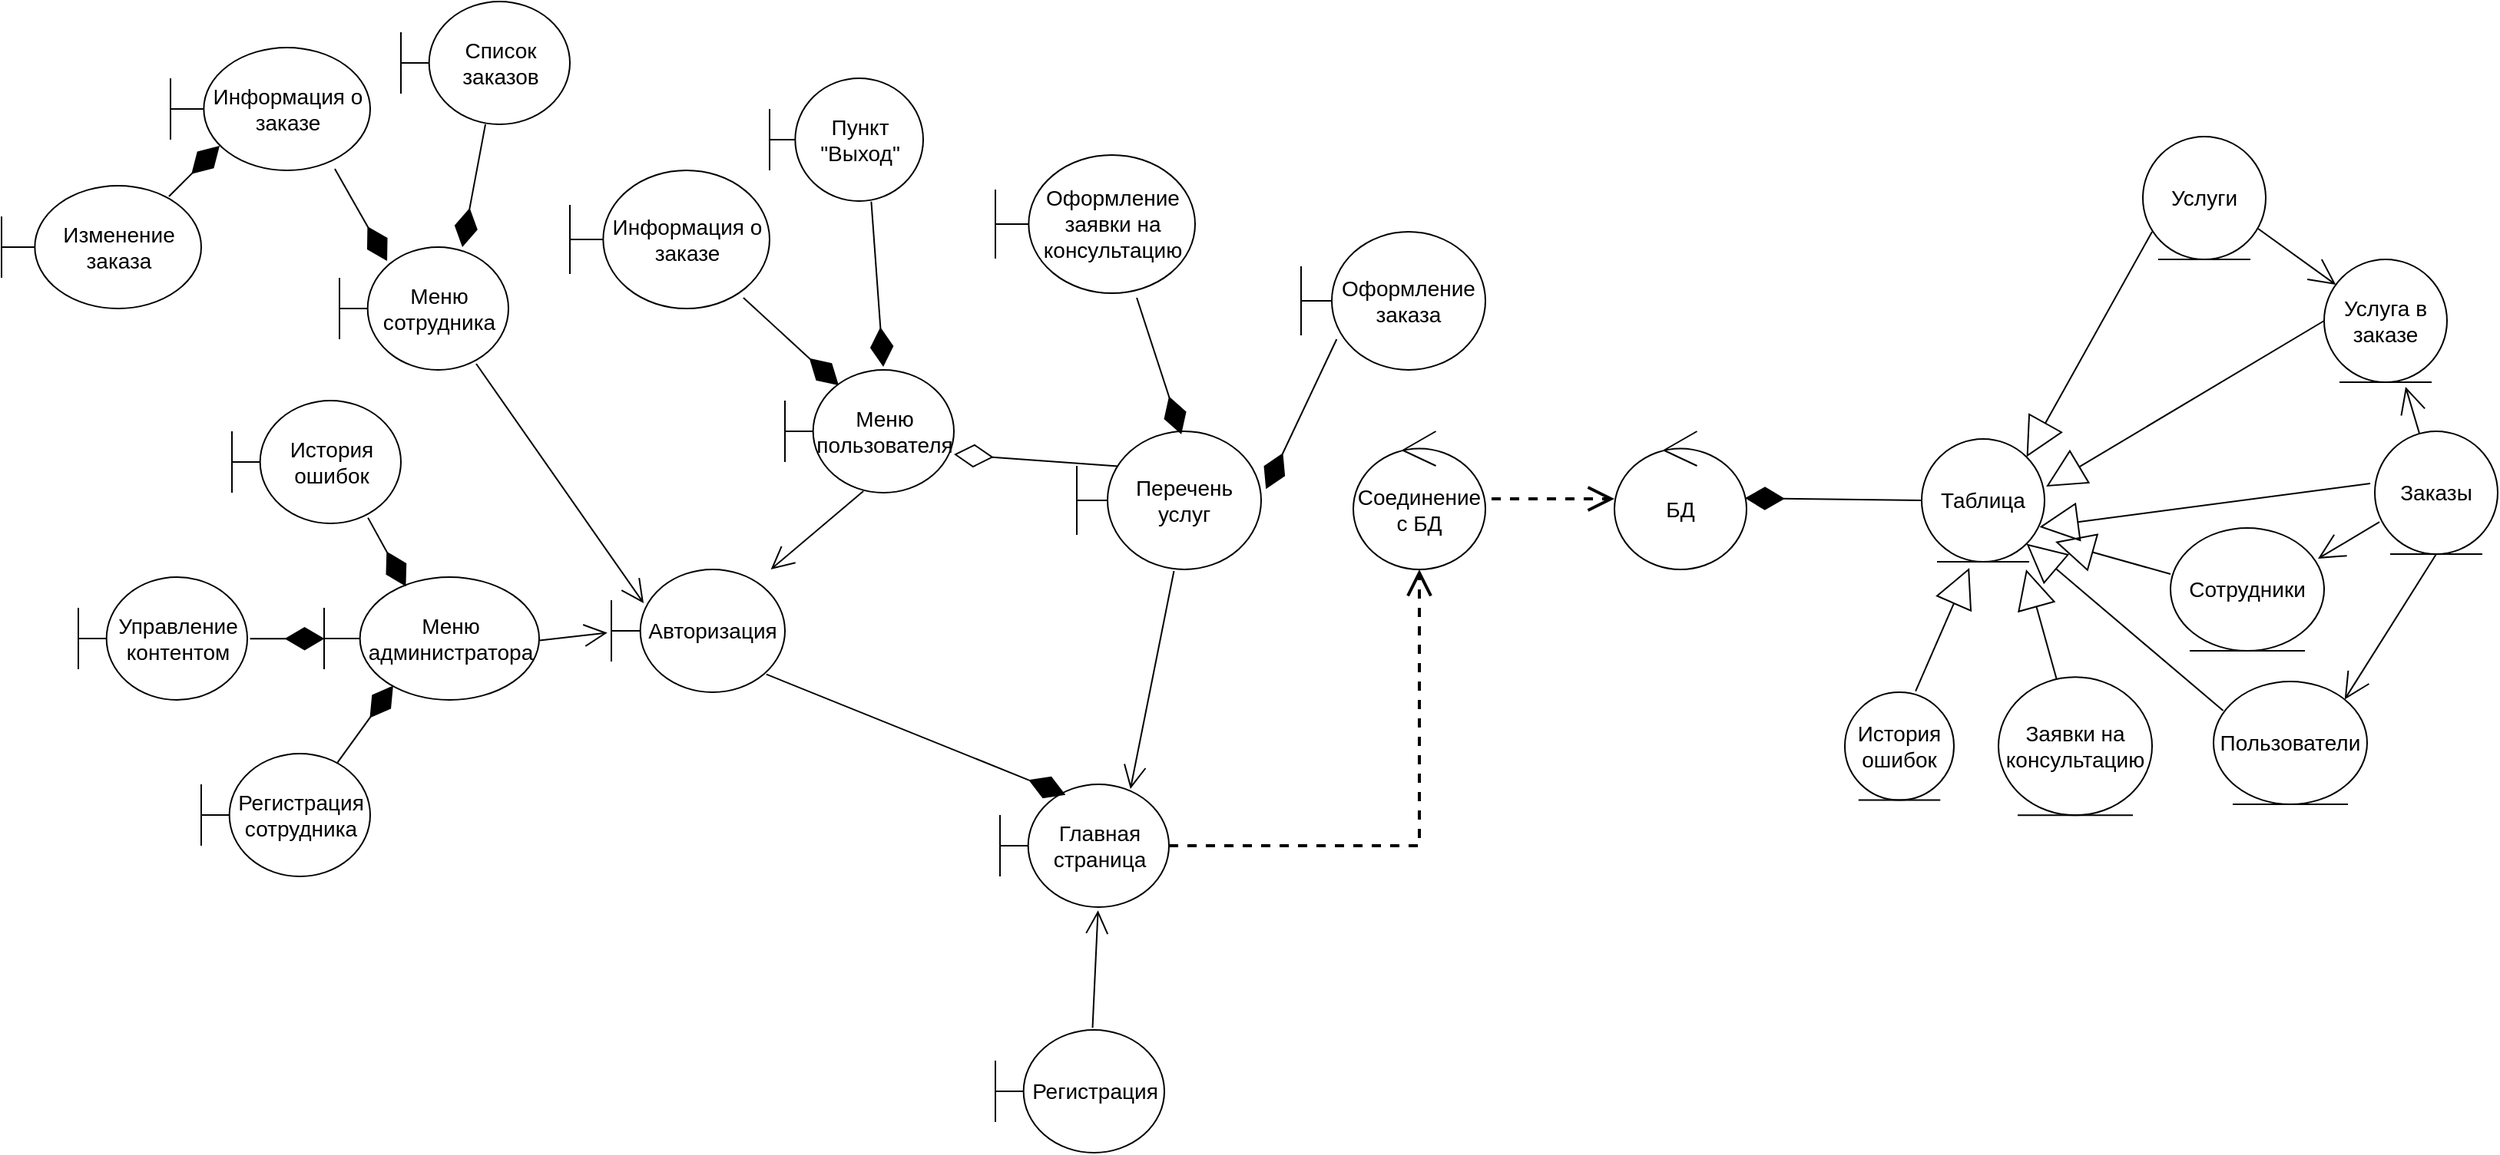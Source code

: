 <mxfile version="13.7.3" type="device" pages="5"><diagram id="GuqT3g2AuhsMpUwHcC_b" name="Диаграмма классов анализа"><mxGraphModel dx="2462" dy="1182" grid="0" gridSize="10" guides="1" tooltips="1" connect="1" arrows="1" fold="1" page="0" pageScale="1" pageWidth="827" pageHeight="1169" math="0" shadow="0"><root><mxCell id="0"/><mxCell id="1" parent="0"/><mxCell id="ktwgExww3bDoa74GAL3X-3" value="Соединение с БД" style="ellipse;shape=umlControl;whiteSpace=wrap;html=1;fontSize=14;" parent="1" vertex="1"><mxGeometry x="840" y="560" width="86" height="90" as="geometry"/></mxCell><mxCell id="ktwgExww3bDoa74GAL3X-6" style="edgeStyle=orthogonalEdgeStyle;rounded=0;orthogonalLoop=1;jettySize=auto;html=1;endArrow=open;endFill=0;dashed=1;fontSize=14;endSize=13;strokeWidth=2;" parent="1" source="ktwgExww3bDoa74GAL3X-4" edge="1"><mxGeometry relative="1" as="geometry"><mxPoint x="883" y="650" as="targetPoint"/><Array as="points"><mxPoint x="883" y="830"/></Array></mxGeometry></mxCell><mxCell id="ktwgExww3bDoa74GAL3X-4" value="Главная страница" style="shape=umlBoundary;whiteSpace=wrap;html=1;fontSize=14;" parent="1" vertex="1"><mxGeometry x="610" y="790" width="110" height="80" as="geometry"/></mxCell><mxCell id="ktwgExww3bDoa74GAL3X-7" value="Регистрация сотрудника" style="shape=umlBoundary;whiteSpace=wrap;html=1;fontSize=14;" parent="1" vertex="1"><mxGeometry x="90" y="770" width="110" height="80" as="geometry"/></mxCell><mxCell id="ktwgExww3bDoa74GAL3X-9" value="Регистрация" style="shape=umlBoundary;whiteSpace=wrap;html=1;fontSize=14;" parent="1" vertex="1"><mxGeometry x="607" y="950" width="110" height="80" as="geometry"/></mxCell><mxCell id="ktwgExww3bDoa74GAL3X-10" value="Перечень услуг" style="shape=umlBoundary;whiteSpace=wrap;html=1;fontSize=14;" parent="1" vertex="1"><mxGeometry x="660" y="560" width="120" height="90" as="geometry"/></mxCell><mxCell id="ktwgExww3bDoa74GAL3X-14" value="Авторизация" style="shape=umlBoundary;whiteSpace=wrap;html=1;fontSize=14;" parent="1" vertex="1"><mxGeometry x="357" y="650" width="113" height="80" as="geometry"/></mxCell><mxCell id="ktwgExww3bDoa74GAL3X-16" value="" style="endArrow=open;html=1;entryX=0.58;entryY=1.027;entryDx=0;entryDy=0;entryPerimeter=0;endFill=0;fontSize=14;endSize=13;exitX=0.575;exitY=-0.017;exitDx=0;exitDy=0;exitPerimeter=0;" parent="1" source="ktwgExww3bDoa74GAL3X-9" target="ktwgExww3bDoa74GAL3X-4" edge="1"><mxGeometry width="50" height="50" relative="1" as="geometry"><mxPoint x="674" y="940" as="sourcePoint"/><mxPoint x="520" y="550" as="targetPoint"/></mxGeometry></mxCell><mxCell id="ktwgExww3bDoa74GAL3X-18" value="" style="endArrow=open;html=1;exitX=0.527;exitY=1.011;exitDx=0;exitDy=0;exitPerimeter=0;endFill=0;fontSize=14;endSize=13;entryX=0.772;entryY=0.037;entryDx=0;entryDy=0;entryPerimeter=0;" parent="1" source="ktwgExww3bDoa74GAL3X-10" target="ktwgExww3bDoa74GAL3X-4" edge="1"><mxGeometry width="50" height="50" relative="1" as="geometry"><mxPoint x="498" y="507.04" as="sourcePoint"/><mxPoint x="660" y="540" as="targetPoint"/></mxGeometry></mxCell><mxCell id="ktwgExww3bDoa74GAL3X-19" value="Оформление заявки на консультацию" style="shape=umlBoundary;whiteSpace=wrap;html=1;fontSize=14;" parent="1" vertex="1"><mxGeometry x="607" y="380" width="130" height="90" as="geometry"/></mxCell><mxCell id="ktwgExww3bDoa74GAL3X-20" value="Оформление заказа" style="shape=umlBoundary;whiteSpace=wrap;html=1;fontSize=14;" parent="1" vertex="1"><mxGeometry x="806" y="430" width="120" height="90" as="geometry"/></mxCell><mxCell id="ktwgExww3bDoa74GAL3X-21" value="" style="endArrow=diamondThin;html=1;exitX=0.708;exitY=1.033;exitDx=0;exitDy=0;exitPerimeter=0;entryX=0.567;entryY=0.022;entryDx=0;entryDy=0;entryPerimeter=0;endFill=1;endSize=23;fontSize=14;" parent="1" source="ktwgExww3bDoa74GAL3X-19" target="ktwgExww3bDoa74GAL3X-10" edge="1"><mxGeometry width="50" height="50" relative="1" as="geometry"><mxPoint x="649.96" y="472.97" as="sourcePoint"/><mxPoint x="640" y="581.04" as="targetPoint"/></mxGeometry></mxCell><mxCell id="ktwgExww3bDoa74GAL3X-22" value="" style="endArrow=diamondThin;html=1;entryX=1.026;entryY=0.418;entryDx=0;entryDy=0;entryPerimeter=0;endFill=1;endSize=23;fontSize=14;exitX=0.193;exitY=0.778;exitDx=0;exitDy=0;exitPerimeter=0;" parent="1" source="ktwgExww3bDoa74GAL3X-20" target="ktwgExww3bDoa74GAL3X-10" edge="1"><mxGeometry width="50" height="50" relative="1" as="geometry"><mxPoint x="880" y="434" as="sourcePoint"/><mxPoint x="640" y="581.04" as="targetPoint"/></mxGeometry></mxCell><mxCell id="ktwgExww3bDoa74GAL3X-31" value="Меню пользователя" style="shape=umlBoundary;whiteSpace=wrap;html=1;fontSize=14;" parent="1" vertex="1"><mxGeometry x="470" y="520" width="110" height="80" as="geometry"/></mxCell><mxCell id="ktwgExww3bDoa74GAL3X-37" value="История ошибок" style="shape=umlBoundary;whiteSpace=wrap;html=1;fontSize=14;" parent="1" vertex="1"><mxGeometry x="110" y="540" width="110" height="80" as="geometry"/></mxCell><mxCell id="ktwgExww3bDoa74GAL3X-38" value="Пункт &quot;Выход&quot;" style="shape=umlBoundary;whiteSpace=wrap;html=1;fontSize=14;" parent="1" vertex="1"><mxGeometry x="460" y="330" width="100" height="80" as="geometry"/></mxCell><mxCell id="ktwgExww3bDoa74GAL3X-40" value="Меню администратора" style="shape=umlBoundary;whiteSpace=wrap;html=1;fontSize=14;" parent="1" vertex="1"><mxGeometry x="170" y="655" width="140" height="80" as="geometry"/></mxCell><mxCell id="ktwgExww3bDoa74GAL3X-41" value="Управление контентом" style="shape=umlBoundary;whiteSpace=wrap;html=1;fontSize=14;" parent="1" vertex="1"><mxGeometry x="10" y="655" width="110" height="80" as="geometry"/></mxCell><mxCell id="ktwgExww3bDoa74GAL3X-51" value="Меню сотрудника" style="shape=umlBoundary;whiteSpace=wrap;html=1;fontSize=14;" parent="1" vertex="1"><mxGeometry x="180" y="440" width="110" height="80" as="geometry"/></mxCell><mxCell id="ktwgExww3bDoa74GAL3X-54" value="Список заказов" style="shape=umlBoundary;whiteSpace=wrap;html=1;fontSize=14;" parent="1" vertex="1"><mxGeometry x="220" y="280" width="110" height="80" as="geometry"/></mxCell><mxCell id="ktwgExww3bDoa74GAL3X-55" value="" style="endArrow=diamondThin;html=1;endFill=1;endSize=23;fontSize=14;" parent="1" edge="1"><mxGeometry width="50" height="50" relative="1" as="geometry"><mxPoint x="275" y="360" as="sourcePoint"/><mxPoint x="260" y="440" as="targetPoint"/></mxGeometry></mxCell><mxCell id="ktwgExww3bDoa74GAL3X-56" value="" style="endArrow=diamondThin;html=1;endFill=1;endSize=23;fontSize=14;exitX=0.823;exitY=0.988;exitDx=0;exitDy=0;exitPerimeter=0;entryX=0.282;entryY=0.113;entryDx=0;entryDy=0;entryPerimeter=0;" parent="1" source="ktwgExww3bDoa74GAL3X-53" target="ktwgExww3bDoa74GAL3X-51" edge="1"><mxGeometry width="50" height="50" relative="1" as="geometry"><mxPoint x="80" y="586" as="sourcePoint"/><mxPoint x="169.08" y="547.04" as="targetPoint"/></mxGeometry></mxCell><mxCell id="ktwgExww3bDoa74GAL3X-57" value="БД" style="ellipse;shape=umlControl;whiteSpace=wrap;html=1;fontSize=14;" parent="1" vertex="1"><mxGeometry x="1010" y="560" width="86" height="90" as="geometry"/></mxCell><mxCell id="ktwgExww3bDoa74GAL3X-59" style="edgeStyle=orthogonalEdgeStyle;rounded=0;orthogonalLoop=1;jettySize=auto;html=1;endArrow=open;endFill=0;dashed=1;fontSize=14;endSize=13;strokeWidth=2;" parent="1" edge="1"><mxGeometry relative="1" as="geometry"><mxPoint x="930" y="604" as="sourcePoint"/><mxPoint x="1010" y="604" as="targetPoint"/><Array as="points"><mxPoint x="990" y="604"/><mxPoint x="990" y="604"/></Array></mxGeometry></mxCell><mxCell id="ktwgExww3bDoa74GAL3X-60" value="Таблица" style="ellipse;shape=umlEntity;whiteSpace=wrap;html=1;fontSize=14;" parent="1" vertex="1"><mxGeometry x="1210" y="565" width="80" height="80" as="geometry"/></mxCell><mxCell id="ktwgExww3bDoa74GAL3X-61" value="" style="endArrow=diamondThin;html=1;exitX=0;exitY=0.5;exitDx=0;exitDy=0;endFill=1;endSize=23;fontSize=14;entryX=0.988;entryY=0.484;entryDx=0;entryDy=0;entryPerimeter=0;" parent="1" source="ktwgExww3bDoa74GAL3X-60" target="ktwgExww3bDoa74GAL3X-57" edge="1"><mxGeometry width="50" height="50" relative="1" as="geometry"><mxPoint x="1180" y="599.09" as="sourcePoint"/><mxPoint x="1120" y="620.908" as="targetPoint"/></mxGeometry></mxCell><mxCell id="ktwgExww3bDoa74GAL3X-62" value="История ошибок" style="ellipse;shape=umlEntity;whiteSpace=wrap;html=1;fontSize=14;" parent="1" vertex="1"><mxGeometry x="1160" y="730" width="71" height="70.3" as="geometry"/></mxCell><mxCell id="ktwgExww3bDoa74GAL3X-63" value="Услуги" style="ellipse;shape=umlEntity;whiteSpace=wrap;html=1;fontSize=14;" parent="1" vertex="1"><mxGeometry x="1354" y="368" width="80" height="80" as="geometry"/></mxCell><mxCell id="ktwgExww3bDoa74GAL3X-64" value="Заявки на консультацию" style="ellipse;shape=umlEntity;whiteSpace=wrap;html=1;fontSize=14;" parent="1" vertex="1"><mxGeometry x="1260" y="720.15" width="100" height="90" as="geometry"/></mxCell><mxCell id="ktwgExww3bDoa74GAL3X-66" value="Пользователи" style="ellipse;shape=umlEntity;whiteSpace=wrap;html=1;fontSize=14;" parent="1" vertex="1"><mxGeometry x="1400" y="723" width="100" height="80" as="geometry"/></mxCell><mxCell id="ktwgExww3bDoa74GAL3X-67" value="Заказы" style="ellipse;shape=umlEntity;whiteSpace=wrap;html=1;fontSize=14;" parent="1" vertex="1"><mxGeometry x="1505" y="560" width="80" height="80" as="geometry"/></mxCell><mxCell id="ktwgExww3bDoa74GAL3X-69" value="" style="endArrow=block;html=1;exitX=0.649;exitY=-0.01;exitDx=0;exitDy=0;endFill=0;endSize=23;fontSize=14;entryX=0.388;entryY=1.05;entryDx=0;entryDy=0;exitPerimeter=0;entryPerimeter=0;" parent="1" source="ktwgExww3bDoa74GAL3X-62" target="ktwgExww3bDoa74GAL3X-60" edge="1"><mxGeometry width="50" height="50" relative="1" as="geometry"><mxPoint x="1220.0" y="615" as="sourcePoint"/><mxPoint x="1104.968" y="613.56" as="targetPoint"/></mxGeometry></mxCell><mxCell id="ktwgExww3bDoa74GAL3X-78" value="" style="endArrow=block;html=1;endFill=0;endSize=23;fontSize=14;entryX=0.959;entryY=0.717;entryDx=0;entryDy=0;entryPerimeter=0;exitX=-0.037;exitY=0.425;exitDx=0;exitDy=0;exitPerimeter=0;" parent="1" source="ktwgExww3bDoa74GAL3X-67" target="ktwgExww3bDoa74GAL3X-60" edge="1"><mxGeometry width="50" height="50" relative="1" as="geometry"><mxPoint x="1399" y="610" as="sourcePoint"/><mxPoint x="1260" y="655" as="targetPoint"/></mxGeometry></mxCell><mxCell id="ktwgExww3bDoa74GAL3X-79" value="" style="endArrow=block;html=1;exitX=0.075;exitY=0.775;exitDx=0;exitDy=0;endFill=0;endSize=23;fontSize=14;entryX=1;entryY=0;entryDx=0;entryDy=0;exitPerimeter=0;" parent="1" source="ktwgExww3bDoa74GAL3X-63" target="ktwgExww3bDoa74GAL3X-60" edge="1"><mxGeometry width="50" height="50" relative="1" as="geometry"><mxPoint x="1469.65" y="701.76" as="sourcePoint"/><mxPoint x="1296.72" y="632.36" as="targetPoint"/></mxGeometry></mxCell><mxCell id="ktwgExww3bDoa74GAL3X-80" value="" style="endArrow=block;html=1;endFill=0;endSize=23;fontSize=14;" parent="1" source="ktwgExww3bDoa74GAL3X-64" edge="1"><mxGeometry width="50" height="50" relative="1" as="geometry"><mxPoint x="1582.56" y="598.24" as="sourcePoint"/><mxPoint x="1278" y="650" as="targetPoint"/></mxGeometry></mxCell><mxCell id="ktwgExww3bDoa74GAL3X-82" value="" style="endArrow=block;html=1;endFill=0;endSize=23;fontSize=14;entryX=1;entryY=1;entryDx=0;entryDy=0;exitX=0.063;exitY=0.238;exitDx=0;exitDy=0;exitPerimeter=0;" parent="1" source="ktwgExww3bDoa74GAL3X-66" target="ktwgExww3bDoa74GAL3X-60" edge="1"><mxGeometry width="50" height="50" relative="1" as="geometry"><mxPoint x="1408.44" y="454.72" as="sourcePoint"/><mxPoint x="1272" y="575.88" as="targetPoint"/></mxGeometry></mxCell><mxCell id="QVqui8DE-LgXt6zj4W8D-2" value="" style="endArrow=diamondThin;html=1;exitX=0.893;exitY=0.854;exitDx=0;exitDy=0;exitPerimeter=0;entryX=0.388;entryY=0.086;entryDx=0;entryDy=0;entryPerimeter=0;endFill=1;endSize=23;fontSize=14;" parent="1" source="ktwgExww3bDoa74GAL3X-14" target="ktwgExww3bDoa74GAL3X-4" edge="1"><mxGeometry width="50" height="50" relative="1" as="geometry"><mxPoint x="662.04" y="462.97" as="sourcePoint"/><mxPoint x="712" y="576.03" as="targetPoint"/></mxGeometry></mxCell><mxCell id="QVqui8DE-LgXt6zj4W8D-4" value="" style="endArrow=open;html=1;exitX=0.464;exitY=0.988;exitDx=0;exitDy=0;exitPerimeter=0;endFill=0;fontSize=14;endSize=13;" parent="1" source="ktwgExww3bDoa74GAL3X-31" target="ktwgExww3bDoa74GAL3X-14" edge="1"><mxGeometry width="50" height="50" relative="1" as="geometry"><mxPoint x="733.24" y="660.99" as="sourcePoint"/><mxPoint x="430" y="689" as="targetPoint"/></mxGeometry></mxCell><mxCell id="QVqui8DE-LgXt6zj4W8D-5" value="" style="endArrow=diamondThin;html=1;exitX=0.223;exitY=0.253;exitDx=0;exitDy=0;exitPerimeter=0;entryX=1;entryY=0.688;entryDx=0;entryDy=0;entryPerimeter=0;endFill=0;endSize=23;fontSize=14;" parent="1" source="ktwgExww3bDoa74GAL3X-10" target="ktwgExww3bDoa74GAL3X-31" edge="1"><mxGeometry width="50" height="50" relative="1" as="geometry"><mxPoint x="662.04" y="462.97" as="sourcePoint"/><mxPoint x="712" y="576.03" as="targetPoint"/></mxGeometry></mxCell><mxCell id="QVqui8DE-LgXt6zj4W8D-7" value="" style="endArrow=diamondThin;html=1;exitX=0.662;exitY=1.005;exitDx=0;exitDy=0;exitPerimeter=0;entryX=0.582;entryY=-0.025;entryDx=0;entryDy=0;entryPerimeter=0;endFill=1;endSize=23;fontSize=14;" parent="1" source="ktwgExww3bDoa74GAL3X-38" target="ktwgExww3bDoa74GAL3X-31" edge="1"><mxGeometry width="50" height="50" relative="1" as="geometry"><mxPoint x="662.04" y="462.97" as="sourcePoint"/><mxPoint x="712" y="576.03" as="targetPoint"/></mxGeometry></mxCell><mxCell id="QVqui8DE-LgXt6zj4W8D-8" value="" style="endArrow=open;html=1;exitX=1.002;exitY=0.516;exitDx=0;exitDy=0;exitPerimeter=0;endFill=0;fontSize=14;endSize=13;entryX=-0.023;entryY=0.516;entryDx=0;entryDy=0;entryPerimeter=0;" parent="1" source="ktwgExww3bDoa74GAL3X-40" target="ktwgExww3bDoa74GAL3X-14" edge="1"><mxGeometry width="50" height="50" relative="1" as="geometry"><mxPoint x="488.54" y="572.76" as="sourcePoint"/><mxPoint x="514.079" y="655" as="targetPoint"/></mxGeometry></mxCell><mxCell id="QVqui8DE-LgXt6zj4W8D-9" value="" style="endArrow=diamondThin;html=1;exitX=0.805;exitY=0.954;exitDx=0;exitDy=0;exitPerimeter=0;endFill=1;endSize=23;fontSize=14;entryX=0.38;entryY=0.075;entryDx=0;entryDy=0;entryPerimeter=0;" parent="1" source="ktwgExww3bDoa74GAL3X-37" target="ktwgExww3bDoa74GAL3X-40" edge="1"><mxGeometry width="50" height="50" relative="1" as="geometry"><mxPoint x="406.2" y="440.4" as="sourcePoint"/><mxPoint x="414.46" y="505.08" as="targetPoint"/></mxGeometry></mxCell><mxCell id="QVqui8DE-LgXt6zj4W8D-10" value="" style="endArrow=diamondThin;html=1;exitX=1.016;exitY=0.501;exitDx=0;exitDy=0;exitPerimeter=0;endFill=1;endSize=23;fontSize=14;entryX=0.002;entryY=0.501;entryDx=0;entryDy=0;entryPerimeter=0;" parent="1" source="ktwgExww3bDoa74GAL3X-41" target="ktwgExww3bDoa74GAL3X-40" edge="1"><mxGeometry width="50" height="50" relative="1" as="geometry"><mxPoint x="208.55" y="626.32" as="sourcePoint"/><mxPoint x="233.2" y="671" as="targetPoint"/></mxGeometry></mxCell><mxCell id="QVqui8DE-LgXt6zj4W8D-11" value="" style="endArrow=diamondThin;html=1;endFill=1;endSize=23;fontSize=14;entryX=0.321;entryY=0.884;entryDx=0;entryDy=0;entryPerimeter=0;exitX=0.803;exitY=0.079;exitDx=0;exitDy=0;exitPerimeter=0;" parent="1" source="ktwgExww3bDoa74GAL3X-7" target="ktwgExww3bDoa74GAL3X-40" edge="1"><mxGeometry width="50" height="50" relative="1" as="geometry"><mxPoint x="208.55" y="626.32" as="sourcePoint"/><mxPoint x="233.2" y="671" as="targetPoint"/></mxGeometry></mxCell><mxCell id="QVqui8DE-LgXt6zj4W8D-12" value="" style="endArrow=open;html=1;endFill=0;fontSize=14;endSize=13;entryX=0.186;entryY=0.275;entryDx=0;entryDy=0;entryPerimeter=0;" parent="1" target="ktwgExww3bDoa74GAL3X-14" edge="1"><mxGeometry width="50" height="50" relative="1" as="geometry"><mxPoint x="269" y="516" as="sourcePoint"/><mxPoint x="467.401" y="696.28" as="targetPoint"/></mxGeometry></mxCell><mxCell id="ktwgExww3bDoa74GAL3X-53" value="Информация о заказе" style="shape=umlBoundary;whiteSpace=wrap;html=1;fontSize=14;" parent="1" vertex="1"><mxGeometry x="70" y="310" width="130" height="80" as="geometry"/></mxCell><mxCell id="QVqui8DE-LgXt6zj4W8D-14" value="Изменение заказа" style="shape=umlBoundary;whiteSpace=wrap;html=1;fontSize=14;" parent="1" vertex="1"><mxGeometry x="-40" y="400" width="130" height="80" as="geometry"/></mxCell><mxCell id="QVqui8DE-LgXt6zj4W8D-15" value="" style="endArrow=diamondThin;html=1;endFill=1;endSize=23;fontSize=14;exitX=0.838;exitY=0.088;exitDx=0;exitDy=0;exitPerimeter=0;entryX=0.246;entryY=0.8;entryDx=0;entryDy=0;entryPerimeter=0;" parent="1" source="QVqui8DE-LgXt6zj4W8D-14" target="ktwgExww3bDoa74GAL3X-53" edge="1"><mxGeometry width="50" height="50" relative="1" as="geometry"><mxPoint x="174.4" y="541.6" as="sourcePoint"/><mxPoint x="243.77" y="489.84" as="targetPoint"/></mxGeometry></mxCell><mxCell id="QVqui8DE-LgXt6zj4W8D-16" value="Услуга в заказе" style="ellipse;shape=umlEntity;whiteSpace=wrap;html=1;fontSize=14;" parent="1" vertex="1"><mxGeometry x="1472" y="448" width="80" height="80" as="geometry"/></mxCell><mxCell id="QVqui8DE-LgXt6zj4W8D-18" value="" style="endArrow=none;html=1;exitX=0.663;exitY=1.038;exitDx=0;exitDy=0;endFill=0;endSize=15;startSize=15;startArrow=open;startFill=0;exitPerimeter=0;" parent="1" source="QVqui8DE-LgXt6zj4W8D-16" target="ktwgExww3bDoa74GAL3X-67" edge="1"><mxGeometry width="50" height="50" relative="1" as="geometry"><mxPoint x="1310" y="660" as="sourcePoint"/><mxPoint x="1360" y="610" as="targetPoint"/></mxGeometry></mxCell><mxCell id="QVqui8DE-LgXt6zj4W8D-19" value="" style="endArrow=none;html=1;entryX=0.938;entryY=0.75;entryDx=0;entryDy=0;endFill=0;endSize=15;startSize=15;startArrow=open;startFill=0;entryPerimeter=0;" parent="1" source="QVqui8DE-LgXt6zj4W8D-16" target="ktwgExww3bDoa74GAL3X-63" edge="1"><mxGeometry width="50" height="50" relative="1" as="geometry"><mxPoint x="1543.04" y="606.04" as="sourcePoint"/><mxPoint x="1490" y="620" as="targetPoint"/></mxGeometry></mxCell><mxCell id="QVqui8DE-LgXt6zj4W8D-20" value="" style="endArrow=block;html=1;endFill=0;endSize=23;fontSize=14;entryX=1.013;entryY=0.388;entryDx=0;entryDy=0;exitX=0;exitY=0.5;exitDx=0;exitDy=0;entryPerimeter=0;" parent="1" source="QVqui8DE-LgXt6zj4W8D-16" target="ktwgExww3bDoa74GAL3X-60" edge="1"><mxGeometry width="50" height="50" relative="1" as="geometry"><mxPoint x="1437.04" y="644" as="sourcePoint"/><mxPoint x="1296.72" y="632.36" as="targetPoint"/></mxGeometry></mxCell><mxCell id="QVqui8DE-LgXt6zj4W8D-22" value="" style="endArrow=none;html=1;entryX=0.5;entryY=1;entryDx=0;entryDy=0;endFill=0;endSize=15;startSize=15;startArrow=open;startFill=0;exitX=1;exitY=0;exitDx=0;exitDy=0;" parent="1" source="ktwgExww3bDoa74GAL3X-66" target="ktwgExww3bDoa74GAL3X-67" edge="1"><mxGeometry width="50" height="50" relative="1" as="geometry"><mxPoint x="1457" y="708" as="sourcePoint"/><mxPoint x="1508.284" y="621.716" as="targetPoint"/></mxGeometry></mxCell><mxCell id="QVqui8DE-LgXt6zj4W8D-24" value="Информация о заказе" style="shape=umlBoundary;whiteSpace=wrap;html=1;fontSize=14;" parent="1" vertex="1"><mxGeometry x="330" y="390" width="130" height="90" as="geometry"/></mxCell><mxCell id="QVqui8DE-LgXt6zj4W8D-25" value="" style="endArrow=diamondThin;html=1;exitX=0.869;exitY=0.922;exitDx=0;exitDy=0;exitPerimeter=0;entryX=0.318;entryY=0.125;entryDx=0;entryDy=0;entryPerimeter=0;endFill=1;endSize=23;fontSize=14;" parent="1" source="QVqui8DE-LgXt6zj4W8D-24" target="ktwgExww3bDoa74GAL3X-31" edge="1"><mxGeometry width="50" height="50" relative="1" as="geometry"><mxPoint x="536.2" y="420.4" as="sourcePoint"/><mxPoint x="544.02" y="528" as="targetPoint"/></mxGeometry></mxCell><mxCell id="QVqui8DE-LgXt6zj4W8D-27" value="Сотрудники" style="ellipse;shape=umlEntity;whiteSpace=wrap;html=1;fontSize=14;" parent="1" vertex="1"><mxGeometry x="1372" y="623" width="100" height="80" as="geometry"/></mxCell><mxCell id="QVqui8DE-LgXt6zj4W8D-28" value="" style="endArrow=none;html=1;entryX=0.038;entryY=0.738;entryDx=0;entryDy=0;endFill=0;endSize=15;startSize=15;startArrow=open;startFill=0;exitX=0.96;exitY=0.25;exitDx=0;exitDy=0;exitPerimeter=0;entryPerimeter=0;" parent="1" source="QVqui8DE-LgXt6zj4W8D-27" target="ktwgExww3bDoa74GAL3X-67" edge="1"><mxGeometry width="50" height="50" relative="1" as="geometry"><mxPoint x="1495.355" y="744.716" as="sourcePoint"/><mxPoint x="1555" y="650" as="targetPoint"/></mxGeometry></mxCell><mxCell id="QVqui8DE-LgXt6zj4W8D-29" value="" style="endArrow=block;html=1;endFill=0;endSize=23;fontSize=14;exitX=0;exitY=0.375;exitDx=0;exitDy=0;exitPerimeter=0;" parent="1" source="QVqui8DE-LgXt6zj4W8D-27" edge="1"><mxGeometry width="50" height="50" relative="1" as="geometry"><mxPoint x="1512.04" y="604" as="sourcePoint"/><mxPoint x="1297" y="632" as="targetPoint"/></mxGeometry></mxCell></root></mxGraphModel></diagram><diagram id="8WoGMzvnY4JCTgQdqSj-" name="Логическая диаграмма классов приложения"><mxGraphModel dx="780" dy="1173" grid="0" gridSize="10" guides="1" tooltips="1" connect="1" arrows="1" fold="1" page="1" pageScale="1" pageWidth="827" pageHeight="1169" math="0" shadow="0"><root><mxCell id="t1N1bC2JNY1vXg-X8P9T-0"/><mxCell id="t1N1bC2JNY1vXg-X8P9T-1" parent="t1N1bC2JNY1vXg-X8P9T-0"/><mxCell id="mdKnvx-2fYyV4CTPszRD-3" value="Услуги" style="swimlane;fontStyle=2;align=center;verticalAlign=top;childLayout=stackLayout;horizontal=1;startSize=26;horizontalStack=0;resizeParent=1;resizeLast=0;collapsible=1;marginBottom=0;rounded=0;shadow=0;strokeWidth=1;" parent="t1N1bC2JNY1vXg-X8P9T-1" vertex="1"><mxGeometry x="500" y="110" width="250" height="110" as="geometry"><mxRectangle x="230" y="140" width="160" height="26" as="alternateBounds"/></mxGeometry></mxCell><mxCell id="BRU96L4bejuCopGQiL7M-27" value="" style="shape=partialRectangle;html=1;whiteSpace=wrap;collapsible=0;dropTarget=0;pointerEvents=0;fillColor=none;top=0;left=0;bottom=0;right=0;points=[[0,0.5],[1,0.5]];portConstraint=eastwest;" vertex="1" parent="mdKnvx-2fYyV4CTPszRD-3"><mxGeometry y="26" width="250" height="24" as="geometry"/></mxCell><mxCell id="BRU96L4bejuCopGQiL7M-28" value="" style="shape=partialRectangle;html=1;whiteSpace=wrap;connectable=0;overflow=hidden;fillColor=none;top=0;left=0;bottom=0;right=0;align=left;" vertex="1" parent="BRU96L4bejuCopGQiL7M-27"><mxGeometry width="77" height="24" as="geometry"/></mxCell><mxCell id="BRU96L4bejuCopGQiL7M-29" value="-ID услуги: int" style="shape=partialRectangle;html=1;whiteSpace=wrap;connectable=0;overflow=hidden;fillColor=none;top=0;left=0;bottom=0;right=0;align=left;" vertex="1" parent="BRU96L4bejuCopGQiL7M-27"><mxGeometry x="90" width="160" height="24" as="geometry"/></mxCell><mxCell id="mdKnvx-2fYyV4CTPszRD-4" value="" style="shape=table;html=1;whiteSpace=wrap;startSize=0;container=1;collapsible=0;childLayout=tableLayout;fillColor=none;align=left;strokeColor=none;" parent="mdKnvx-2fYyV4CTPszRD-3" vertex="1"><mxGeometry y="50" width="250" height="40" as="geometry"/></mxCell><mxCell id="mdKnvx-2fYyV4CTPszRD-8" value="" style="shape=partialRectangle;html=1;whiteSpace=wrap;collapsible=0;dropTarget=0;pointerEvents=0;fillColor=none;top=0;left=0;bottom=0;right=0;points=[[0,0.5],[1,0.5]];portConstraint=eastwest;" parent="mdKnvx-2fYyV4CTPszRD-4" vertex="1"><mxGeometry width="250" height="20" as="geometry"/></mxCell><mxCell id="mdKnvx-2fYyV4CTPszRD-9" value="" style="shape=partialRectangle;html=1;whiteSpace=wrap;connectable=0;overflow=hidden;fillColor=none;top=0;left=0;bottom=0;right=0;align=left;" parent="mdKnvx-2fYyV4CTPszRD-8" vertex="1"><mxGeometry width="88" height="20" as="geometry"/></mxCell><mxCell id="mdKnvx-2fYyV4CTPszRD-10" value="-Цена: int" style="shape=partialRectangle;html=1;whiteSpace=wrap;connectable=0;overflow=hidden;fillColor=none;top=0;left=0;bottom=0;right=0;align=left;" parent="mdKnvx-2fYyV4CTPszRD-8" vertex="1"><mxGeometry x="88" width="162" height="20" as="geometry"/></mxCell><mxCell id="mdKnvx-2fYyV4CTPszRD-11" value="" style="shape=partialRectangle;html=1;whiteSpace=wrap;collapsible=0;dropTarget=0;pointerEvents=0;fillColor=none;top=0;left=0;bottom=0;right=0;points=[[0,0.5],[1,0.5]];portConstraint=eastwest;" parent="mdKnvx-2fYyV4CTPszRD-4" vertex="1"><mxGeometry y="20" width="250" height="20" as="geometry"/></mxCell><mxCell id="mdKnvx-2fYyV4CTPszRD-12" value="" style="shape=partialRectangle;html=1;whiteSpace=wrap;connectable=0;overflow=hidden;fillColor=none;top=0;left=0;bottom=0;right=0;" parent="mdKnvx-2fYyV4CTPszRD-11" vertex="1"><mxGeometry width="88" height="20" as="geometry"/></mxCell><mxCell id="mdKnvx-2fYyV4CTPszRD-13" value="-Название: string" style="shape=partialRectangle;html=1;whiteSpace=wrap;connectable=0;overflow=hidden;fillColor=none;top=0;left=0;bottom=0;right=0;align=left;" parent="mdKnvx-2fYyV4CTPszRD-11" vertex="1"><mxGeometry x="88" width="162" height="20" as="geometry"/></mxCell><mxCell id="mdKnvx-2fYyV4CTPszRD-185" value="" style="shape=partialRectangle;html=1;whiteSpace=wrap;collapsible=0;dropTarget=0;pointerEvents=0;fillColor=none;top=0;left=0;bottom=0;right=0;points=[[0,0.5],[1,0.5]];portConstraint=eastwest;" parent="mdKnvx-2fYyV4CTPszRD-3" vertex="1"><mxGeometry y="90" width="250" height="20" as="geometry"/></mxCell><mxCell id="mdKnvx-2fYyV4CTPszRD-186" value="" style="shape=partialRectangle;html=1;whiteSpace=wrap;connectable=0;overflow=hidden;fillColor=none;top=0;left=0;bottom=0;right=0;" parent="mdKnvx-2fYyV4CTPszRD-185" vertex="1"><mxGeometry width="88" height="20" as="geometry"/></mxCell><mxCell id="mdKnvx-2fYyV4CTPszRD-187" value="-Примечание: string" style="shape=partialRectangle;html=1;whiteSpace=wrap;connectable=0;overflow=hidden;fillColor=none;top=0;left=0;bottom=0;right=0;align=left;" parent="mdKnvx-2fYyV4CTPszRD-185" vertex="1"><mxGeometry x="88" width="162" height="20" as="geometry"/></mxCell><mxCell id="mdKnvx-2fYyV4CTPszRD-17" value="Пользователи" style="swimlane;fontStyle=2;align=center;verticalAlign=top;childLayout=stackLayout;horizontal=1;startSize=26;horizontalStack=0;resizeParent=1;resizeLast=0;collapsible=1;marginBottom=0;rounded=0;shadow=0;strokeWidth=1;" parent="t1N1bC2JNY1vXg-X8P9T-1" vertex="1"><mxGeometry x="170" y="110" width="240" height="194" as="geometry"><mxRectangle x="230" y="140" width="160" height="26" as="alternateBounds"/></mxGeometry></mxCell><mxCell id="mdKnvx-2fYyV4CTPszRD-18" value="" style="shape=table;html=1;whiteSpace=wrap;startSize=0;container=1;collapsible=0;childLayout=tableLayout;fillColor=none;align=left;strokeColor=none;" parent="mdKnvx-2fYyV4CTPszRD-17" vertex="1"><mxGeometry y="26" width="240" height="40" as="geometry"/></mxCell><mxCell id="BRU96L4bejuCopGQiL7M-21" value="" style="shape=partialRectangle;html=1;whiteSpace=wrap;collapsible=0;dropTarget=0;pointerEvents=0;fillColor=none;top=0;left=0;bottom=0;right=0;points=[[0,0.5],[1,0.5]];portConstraint=eastwest;" vertex="1" parent="mdKnvx-2fYyV4CTPszRD-18"><mxGeometry width="240" height="20" as="geometry"/></mxCell><mxCell id="BRU96L4bejuCopGQiL7M-22" value="" style="shape=partialRectangle;html=1;whiteSpace=wrap;connectable=0;overflow=hidden;fillColor=none;top=0;left=0;bottom=0;right=0;" vertex="1" parent="BRU96L4bejuCopGQiL7M-21"><mxGeometry width="85" height="20" as="geometry"/></mxCell><mxCell id="BRU96L4bejuCopGQiL7M-23" value="-ID пользователя: int" style="shape=partialRectangle;html=1;whiteSpace=wrap;connectable=0;overflow=hidden;fillColor=none;top=0;left=0;bottom=0;right=0;align=left;" vertex="1" parent="BRU96L4bejuCopGQiL7M-21"><mxGeometry x="85" width="155" height="20" as="geometry"/></mxCell><mxCell id="mdKnvx-2fYyV4CTPszRD-25" value="" style="shape=partialRectangle;html=1;whiteSpace=wrap;collapsible=0;dropTarget=0;pointerEvents=0;fillColor=none;top=0;left=0;bottom=0;right=0;points=[[0,0.5],[1,0.5]];portConstraint=eastwest;" parent="mdKnvx-2fYyV4CTPszRD-18" vertex="1"><mxGeometry y="20" width="240" height="20" as="geometry"/></mxCell><mxCell id="mdKnvx-2fYyV4CTPszRD-26" value="" style="shape=partialRectangle;html=1;whiteSpace=wrap;connectable=0;overflow=hidden;fillColor=none;top=0;left=0;bottom=0;right=0;" parent="mdKnvx-2fYyV4CTPszRD-25" vertex="1"><mxGeometry width="85" height="20" as="geometry"/></mxCell><mxCell id="mdKnvx-2fYyV4CTPszRD-27" value="-Фамилия: string" style="shape=partialRectangle;html=1;whiteSpace=wrap;connectable=0;overflow=hidden;fillColor=none;top=0;left=0;bottom=0;right=0;align=left;" parent="mdKnvx-2fYyV4CTPszRD-25" vertex="1"><mxGeometry x="85" width="155" height="20" as="geometry"/></mxCell><mxCell id="mdKnvx-2fYyV4CTPszRD-28" value="" style="shape=table;html=1;whiteSpace=wrap;startSize=0;container=1;collapsible=0;childLayout=tableLayout;fillColor=none;align=left;strokeColor=none;" parent="mdKnvx-2fYyV4CTPszRD-17" vertex="1"><mxGeometry y="66" width="240" height="44" as="geometry"/></mxCell><mxCell id="mdKnvx-2fYyV4CTPszRD-29" value="" style="shape=partialRectangle;html=1;whiteSpace=wrap;collapsible=0;dropTarget=0;pointerEvents=0;fillColor=none;top=0;left=0;bottom=0;right=0;points=[[0,0.5],[1,0.5]];portConstraint=eastwest;" parent="mdKnvx-2fYyV4CTPszRD-28" vertex="1"><mxGeometry width="240" height="24" as="geometry"/></mxCell><mxCell id="mdKnvx-2fYyV4CTPszRD-30" value="" style="shape=partialRectangle;html=1;whiteSpace=wrap;connectable=0;overflow=hidden;fillColor=none;top=0;left=0;bottom=0;right=0;align=left;" parent="mdKnvx-2fYyV4CTPszRD-29" vertex="1"><mxGeometry width="86" height="24" as="geometry"/></mxCell><mxCell id="mdKnvx-2fYyV4CTPszRD-31" value="-Имя string" style="shape=partialRectangle;html=1;whiteSpace=wrap;connectable=0;overflow=hidden;fillColor=none;top=0;left=0;bottom=0;right=0;align=left;" parent="mdKnvx-2fYyV4CTPszRD-29" vertex="1"><mxGeometry x="86" width="154" height="24" as="geometry"/></mxCell><mxCell id="mdKnvx-2fYyV4CTPszRD-32" value="" style="shape=partialRectangle;html=1;whiteSpace=wrap;collapsible=0;dropTarget=0;pointerEvents=0;fillColor=none;top=0;left=0;bottom=0;right=0;points=[[0,0.5],[1,0.5]];portConstraint=eastwest;" parent="mdKnvx-2fYyV4CTPszRD-28" vertex="1"><mxGeometry y="24" width="240" height="20" as="geometry"/></mxCell><mxCell id="mdKnvx-2fYyV4CTPszRD-33" value="" style="shape=partialRectangle;html=1;whiteSpace=wrap;connectable=0;overflow=hidden;fillColor=none;top=0;left=0;bottom=0;right=0;" parent="mdKnvx-2fYyV4CTPszRD-32" vertex="1"><mxGeometry width="86" height="20" as="geometry"/></mxCell><mxCell id="mdKnvx-2fYyV4CTPszRD-34" value="-Отчество string" style="shape=partialRectangle;html=1;whiteSpace=wrap;connectable=0;overflow=hidden;fillColor=none;top=0;left=0;bottom=0;right=0;align=left;" parent="mdKnvx-2fYyV4CTPszRD-32" vertex="1"><mxGeometry x="86" width="154" height="20" as="geometry"/></mxCell><mxCell id="mdKnvx-2fYyV4CTPszRD-38" value="" style="shape=table;html=1;whiteSpace=wrap;startSize=0;container=1;collapsible=0;childLayout=tableLayout;fillColor=none;align=left;strokeColor=none;" parent="mdKnvx-2fYyV4CTPszRD-17" vertex="1"><mxGeometry y="110" width="240" height="64" as="geometry"/></mxCell><mxCell id="mdKnvx-2fYyV4CTPszRD-39" value="" style="shape=partialRectangle;html=1;whiteSpace=wrap;collapsible=0;dropTarget=0;pointerEvents=0;fillColor=none;top=0;left=0;bottom=0;right=0;points=[[0,0.5],[1,0.5]];portConstraint=eastwest;" parent="mdKnvx-2fYyV4CTPszRD-38" vertex="1"><mxGeometry width="240" height="24" as="geometry"/></mxCell><mxCell id="mdKnvx-2fYyV4CTPszRD-40" value="" style="shape=partialRectangle;html=1;whiteSpace=wrap;connectable=0;overflow=hidden;fillColor=none;top=0;left=0;bottom=0;right=0;align=left;" parent="mdKnvx-2fYyV4CTPszRD-39" vertex="1"><mxGeometry width="84" height="24" as="geometry"/></mxCell><mxCell id="mdKnvx-2fYyV4CTPszRD-41" value="-Логин: string" style="shape=partialRectangle;html=1;whiteSpace=wrap;connectable=0;overflow=hidden;fillColor=none;top=0;left=0;bottom=0;right=0;align=left;" parent="mdKnvx-2fYyV4CTPszRD-39" vertex="1"><mxGeometry x="84" width="156" height="24" as="geometry"/></mxCell><mxCell id="mdKnvx-2fYyV4CTPszRD-42" value="" style="shape=partialRectangle;html=1;whiteSpace=wrap;collapsible=0;dropTarget=0;pointerEvents=0;fillColor=none;top=0;left=0;bottom=0;right=0;points=[[0,0.5],[1,0.5]];portConstraint=eastwest;" parent="mdKnvx-2fYyV4CTPszRD-38" vertex="1"><mxGeometry y="24" width="240" height="20" as="geometry"/></mxCell><mxCell id="mdKnvx-2fYyV4CTPszRD-43" value="" style="shape=partialRectangle;html=1;whiteSpace=wrap;connectable=0;overflow=hidden;fillColor=none;top=0;left=0;bottom=0;right=0;" parent="mdKnvx-2fYyV4CTPszRD-42" vertex="1"><mxGeometry width="84" height="20" as="geometry"/></mxCell><mxCell id="mdKnvx-2fYyV4CTPszRD-44" value="-Пароль: string" style="shape=partialRectangle;html=1;whiteSpace=wrap;connectable=0;overflow=hidden;fillColor=none;top=0;left=0;bottom=0;right=0;align=left;" parent="mdKnvx-2fYyV4CTPszRD-42" vertex="1"><mxGeometry x="84" width="156" height="20" as="geometry"/></mxCell><mxCell id="mdKnvx-2fYyV4CTPszRD-45" value="" style="shape=partialRectangle;html=1;whiteSpace=wrap;collapsible=0;dropTarget=0;pointerEvents=0;fillColor=none;top=0;left=0;bottom=0;right=0;points=[[0,0.5],[1,0.5]];portConstraint=eastwest;" parent="mdKnvx-2fYyV4CTPszRD-38" vertex="1"><mxGeometry y="44" width="240" height="20" as="geometry"/></mxCell><mxCell id="mdKnvx-2fYyV4CTPszRD-46" value="" style="shape=partialRectangle;html=1;whiteSpace=wrap;connectable=0;overflow=hidden;fillColor=none;top=0;left=0;bottom=0;right=0;" parent="mdKnvx-2fYyV4CTPszRD-45" vertex="1"><mxGeometry width="84" height="20" as="geometry"/></mxCell><mxCell id="mdKnvx-2fYyV4CTPszRD-47" value="-Телефон: string" style="shape=partialRectangle;html=1;whiteSpace=wrap;connectable=0;overflow=hidden;fillColor=none;top=0;left=0;bottom=0;right=0;align=left;" parent="mdKnvx-2fYyV4CTPszRD-45" vertex="1"><mxGeometry x="84" width="156" height="20" as="geometry"/></mxCell><mxCell id="mdKnvx-2fYyV4CTPszRD-48" value="" style="shape=table;html=1;whiteSpace=wrap;startSize=0;container=1;collapsible=0;childLayout=tableLayout;fillColor=none;align=left;strokeColor=none;" parent="mdKnvx-2fYyV4CTPszRD-17" vertex="1"><mxGeometry y="174" width="240" height="20" as="geometry"/></mxCell><mxCell id="mdKnvx-2fYyV4CTPszRD-49" value="" style="shape=partialRectangle;html=1;whiteSpace=wrap;collapsible=0;dropTarget=0;pointerEvents=0;fillColor=none;top=0;left=0;bottom=0;right=0;points=[[0,0.5],[1,0.5]];portConstraint=eastwest;" parent="mdKnvx-2fYyV4CTPszRD-48" vertex="1"><mxGeometry width="240" height="20" as="geometry"/></mxCell><mxCell id="mdKnvx-2fYyV4CTPszRD-50" value="" style="shape=partialRectangle;html=1;whiteSpace=wrap;connectable=0;overflow=hidden;fillColor=none;top=0;left=0;bottom=0;right=0;align=left;" parent="mdKnvx-2fYyV4CTPszRD-49" vertex="1"><mxGeometry width="85" height="20" as="geometry"/></mxCell><mxCell id="mdKnvx-2fYyV4CTPszRD-51" value="-Email: string" style="shape=partialRectangle;html=1;whiteSpace=wrap;connectable=0;overflow=hidden;fillColor=none;top=0;left=0;bottom=0;right=0;align=left;" parent="mdKnvx-2fYyV4CTPszRD-49" vertex="1"><mxGeometry x="85" width="155" height="20" as="geometry"/></mxCell><mxCell id="mdKnvx-2fYyV4CTPszRD-147" value="Сотрудники" style="swimlane;fontStyle=2;align=center;verticalAlign=top;childLayout=stackLayout;horizontal=1;startSize=26;horizontalStack=0;resizeParent=1;resizeLast=0;collapsible=1;marginBottom=0;rounded=0;shadow=0;strokeWidth=1;" parent="t1N1bC2JNY1vXg-X8P9T-1" vertex="1"><mxGeometry x="170" y="310" width="240" height="214" as="geometry"><mxRectangle x="230" y="140" width="160" height="26" as="alternateBounds"/></mxGeometry></mxCell><mxCell id="BRU96L4bejuCopGQiL7M-24" value="" style="shape=partialRectangle;html=1;whiteSpace=wrap;collapsible=0;dropTarget=0;pointerEvents=0;fillColor=none;top=0;left=0;bottom=0;right=0;points=[[0,0.5],[1,0.5]];portConstraint=eastwest;" vertex="1" parent="mdKnvx-2fYyV4CTPszRD-147"><mxGeometry y="26" width="240" height="20" as="geometry"/></mxCell><mxCell id="BRU96L4bejuCopGQiL7M-25" value="" style="shape=partialRectangle;html=1;whiteSpace=wrap;connectable=0;overflow=hidden;fillColor=none;top=0;left=0;bottom=0;right=0;" vertex="1" parent="BRU96L4bejuCopGQiL7M-24"><mxGeometry width="85" height="20" as="geometry"/></mxCell><mxCell id="BRU96L4bejuCopGQiL7M-26" value="-ID сотрудника: int" style="shape=partialRectangle;html=1;whiteSpace=wrap;connectable=0;overflow=hidden;fillColor=none;top=0;left=0;bottom=0;right=0;align=left;" vertex="1" parent="BRU96L4bejuCopGQiL7M-24"><mxGeometry x="85" width="155" height="20" as="geometry"/></mxCell><mxCell id="mdKnvx-2fYyV4CTPszRD-148" value="" style="shape=table;html=1;whiteSpace=wrap;startSize=0;container=1;collapsible=0;childLayout=tableLayout;fillColor=none;align=left;strokeColor=none;" parent="mdKnvx-2fYyV4CTPszRD-147" vertex="1"><mxGeometry y="46" width="240" height="20" as="geometry"/></mxCell><mxCell id="mdKnvx-2fYyV4CTPszRD-155" value="" style="shape=partialRectangle;html=1;whiteSpace=wrap;collapsible=0;dropTarget=0;pointerEvents=0;fillColor=none;top=0;left=0;bottom=0;right=0;points=[[0,0.5],[1,0.5]];portConstraint=eastwest;" parent="mdKnvx-2fYyV4CTPszRD-148" vertex="1"><mxGeometry width="240" height="20" as="geometry"/></mxCell><mxCell id="mdKnvx-2fYyV4CTPszRD-156" value="" style="shape=partialRectangle;html=1;whiteSpace=wrap;connectable=0;overflow=hidden;fillColor=none;top=0;left=0;bottom=0;right=0;" parent="mdKnvx-2fYyV4CTPszRD-155" vertex="1"><mxGeometry width="85" height="20" as="geometry"/></mxCell><mxCell id="mdKnvx-2fYyV4CTPszRD-157" value="-Фамилия: string" style="shape=partialRectangle;html=1;whiteSpace=wrap;connectable=0;overflow=hidden;fillColor=none;top=0;left=0;bottom=0;right=0;align=left;" parent="mdKnvx-2fYyV4CTPszRD-155" vertex="1"><mxGeometry x="85" width="155" height="20" as="geometry"/></mxCell><mxCell id="mdKnvx-2fYyV4CTPszRD-158" value="" style="shape=table;html=1;whiteSpace=wrap;startSize=0;container=1;collapsible=0;childLayout=tableLayout;fillColor=none;align=left;strokeColor=none;" parent="mdKnvx-2fYyV4CTPszRD-147" vertex="1"><mxGeometry y="66" width="240" height="64" as="geometry"/></mxCell><mxCell id="mdKnvx-2fYyV4CTPszRD-159" value="" style="shape=partialRectangle;html=1;whiteSpace=wrap;collapsible=0;dropTarget=0;pointerEvents=0;fillColor=none;top=0;left=0;bottom=0;right=0;points=[[0,0.5],[1,0.5]];portConstraint=eastwest;" parent="mdKnvx-2fYyV4CTPszRD-158" vertex="1"><mxGeometry width="240" height="24" as="geometry"/></mxCell><mxCell id="mdKnvx-2fYyV4CTPszRD-160" value="" style="shape=partialRectangle;html=1;whiteSpace=wrap;connectable=0;overflow=hidden;fillColor=none;top=0;left=0;bottom=0;right=0;align=left;" parent="mdKnvx-2fYyV4CTPszRD-159" vertex="1"><mxGeometry width="86" height="24" as="geometry"/></mxCell><mxCell id="mdKnvx-2fYyV4CTPszRD-161" value="-Имя string" style="shape=partialRectangle;html=1;whiteSpace=wrap;connectable=0;overflow=hidden;fillColor=none;top=0;left=0;bottom=0;right=0;align=left;" parent="mdKnvx-2fYyV4CTPszRD-159" vertex="1"><mxGeometry x="86" width="154" height="24" as="geometry"/></mxCell><mxCell id="mdKnvx-2fYyV4CTPszRD-162" value="" style="shape=partialRectangle;html=1;whiteSpace=wrap;collapsible=0;dropTarget=0;pointerEvents=0;fillColor=none;top=0;left=0;bottom=0;right=0;points=[[0,0.5],[1,0.5]];portConstraint=eastwest;" parent="mdKnvx-2fYyV4CTPszRD-158" vertex="1"><mxGeometry y="24" width="240" height="20" as="geometry"/></mxCell><mxCell id="mdKnvx-2fYyV4CTPszRD-163" value="" style="shape=partialRectangle;html=1;whiteSpace=wrap;connectable=0;overflow=hidden;fillColor=none;top=0;left=0;bottom=0;right=0;" parent="mdKnvx-2fYyV4CTPszRD-162" vertex="1"><mxGeometry width="86" height="20" as="geometry"/></mxCell><mxCell id="mdKnvx-2fYyV4CTPszRD-164" value="-Отчество string" style="shape=partialRectangle;html=1;whiteSpace=wrap;connectable=0;overflow=hidden;fillColor=none;top=0;left=0;bottom=0;right=0;align=left;" parent="mdKnvx-2fYyV4CTPszRD-162" vertex="1"><mxGeometry x="86" width="154" height="20" as="geometry"/></mxCell><mxCell id="mdKnvx-2fYyV4CTPszRD-165" value="" style="shape=partialRectangle;html=1;whiteSpace=wrap;collapsible=0;dropTarget=0;pointerEvents=0;fillColor=none;top=0;left=0;bottom=0;right=0;points=[[0,0.5],[1,0.5]];portConstraint=eastwest;" parent="mdKnvx-2fYyV4CTPszRD-158" vertex="1"><mxGeometry y="44" width="240" height="20" as="geometry"/></mxCell><mxCell id="mdKnvx-2fYyV4CTPszRD-166" value="" style="shape=partialRectangle;html=1;whiteSpace=wrap;connectable=0;overflow=hidden;fillColor=none;top=0;left=0;bottom=0;right=0;" parent="mdKnvx-2fYyV4CTPszRD-165" vertex="1"><mxGeometry width="86" height="20" as="geometry"/></mxCell><mxCell id="mdKnvx-2fYyV4CTPszRD-167" value="-Логин: string" style="shape=partialRectangle;html=1;whiteSpace=wrap;connectable=0;overflow=hidden;fillColor=none;top=0;left=0;bottom=0;right=0;align=left;" parent="mdKnvx-2fYyV4CTPszRD-165" vertex="1"><mxGeometry x="86" width="154" height="20" as="geometry"/></mxCell><mxCell id="mdKnvx-2fYyV4CTPszRD-168" value="" style="shape=table;html=1;whiteSpace=wrap;startSize=0;container=1;collapsible=0;childLayout=tableLayout;fillColor=none;align=left;strokeColor=none;" parent="mdKnvx-2fYyV4CTPszRD-147" vertex="1"><mxGeometry y="130" width="240" height="64" as="geometry"/></mxCell><mxCell id="mdKnvx-2fYyV4CTPszRD-169" value="" style="shape=partialRectangle;html=1;whiteSpace=wrap;collapsible=0;dropTarget=0;pointerEvents=0;fillColor=none;top=0;left=0;bottom=0;right=0;points=[[0,0.5],[1,0.5]];portConstraint=eastwest;" parent="mdKnvx-2fYyV4CTPszRD-168" vertex="1"><mxGeometry width="240" height="24" as="geometry"/></mxCell><mxCell id="mdKnvx-2fYyV4CTPszRD-170" value="" style="shape=partialRectangle;html=1;whiteSpace=wrap;connectable=0;overflow=hidden;fillColor=none;top=0;left=0;bottom=0;right=0;align=left;" parent="mdKnvx-2fYyV4CTPszRD-169" vertex="1"><mxGeometry width="84" height="24" as="geometry"/></mxCell><mxCell id="mdKnvx-2fYyV4CTPszRD-171" value="-Пароль: string" style="shape=partialRectangle;html=1;whiteSpace=wrap;connectable=0;overflow=hidden;fillColor=none;top=0;left=0;bottom=0;right=0;align=left;" parent="mdKnvx-2fYyV4CTPszRD-169" vertex="1"><mxGeometry x="84" width="156" height="24" as="geometry"/></mxCell><mxCell id="mdKnvx-2fYyV4CTPszRD-172" value="" style="shape=partialRectangle;html=1;whiteSpace=wrap;collapsible=0;dropTarget=0;pointerEvents=0;fillColor=none;top=0;left=0;bottom=0;right=0;points=[[0,0.5],[1,0.5]];portConstraint=eastwest;" parent="mdKnvx-2fYyV4CTPszRD-168" vertex="1"><mxGeometry y="24" width="240" height="20" as="geometry"/></mxCell><mxCell id="mdKnvx-2fYyV4CTPszRD-173" value="" style="shape=partialRectangle;html=1;whiteSpace=wrap;connectable=0;overflow=hidden;fillColor=none;top=0;left=0;bottom=0;right=0;" parent="mdKnvx-2fYyV4CTPszRD-172" vertex="1"><mxGeometry width="84" height="20" as="geometry"/></mxCell><mxCell id="mdKnvx-2fYyV4CTPszRD-174" value="-Должность: string" style="shape=partialRectangle;html=1;whiteSpace=wrap;connectable=0;overflow=hidden;fillColor=none;top=0;left=0;bottom=0;right=0;align=left;" parent="mdKnvx-2fYyV4CTPszRD-172" vertex="1"><mxGeometry x="84" width="156" height="20" as="geometry"/></mxCell><mxCell id="mdKnvx-2fYyV4CTPszRD-175" value="" style="shape=partialRectangle;html=1;whiteSpace=wrap;collapsible=0;dropTarget=0;pointerEvents=0;fillColor=none;top=0;left=0;bottom=0;right=0;points=[[0,0.5],[1,0.5]];portConstraint=eastwest;" parent="mdKnvx-2fYyV4CTPszRD-168" vertex="1"><mxGeometry y="44" width="240" height="20" as="geometry"/></mxCell><mxCell id="mdKnvx-2fYyV4CTPszRD-176" value="" style="shape=partialRectangle;html=1;whiteSpace=wrap;connectable=0;overflow=hidden;fillColor=none;top=0;left=0;bottom=0;right=0;" parent="mdKnvx-2fYyV4CTPszRD-175" vertex="1"><mxGeometry width="84" height="20" as="geometry"/></mxCell><mxCell id="mdKnvx-2fYyV4CTPszRD-177" value="-Администратор: bool" style="shape=partialRectangle;html=1;whiteSpace=wrap;connectable=0;overflow=hidden;fillColor=none;top=0;left=0;bottom=0;right=0;align=left;" parent="mdKnvx-2fYyV4CTPszRD-175" vertex="1"><mxGeometry x="84" width="156" height="20" as="geometry"/></mxCell><mxCell id="mdKnvx-2fYyV4CTPszRD-178" value="" style="shape=table;html=1;whiteSpace=wrap;startSize=0;container=1;collapsible=0;childLayout=tableLayout;fillColor=none;align=left;strokeColor=none;" parent="mdKnvx-2fYyV4CTPszRD-147" vertex="1"><mxGeometry y="194" width="240" height="20" as="geometry"/></mxCell><mxCell id="mdKnvx-2fYyV4CTPszRD-179" value="" style="shape=partialRectangle;html=1;whiteSpace=wrap;collapsible=0;dropTarget=0;pointerEvents=0;fillColor=none;top=0;left=0;bottom=0;right=0;points=[[0,0.5],[1,0.5]];portConstraint=eastwest;" parent="mdKnvx-2fYyV4CTPszRD-178" vertex="1"><mxGeometry width="240" height="20" as="geometry"/></mxCell><mxCell id="mdKnvx-2fYyV4CTPszRD-180" value="" style="shape=partialRectangle;html=1;whiteSpace=wrap;connectable=0;overflow=hidden;fillColor=none;top=0;left=0;bottom=0;right=0;align=left;" parent="mdKnvx-2fYyV4CTPszRD-179" vertex="1"><mxGeometry width="85" height="20" as="geometry"/></mxCell><mxCell id="mdKnvx-2fYyV4CTPszRD-181" value="-Сотрудник: bool" style="shape=partialRectangle;html=1;whiteSpace=wrap;connectable=0;overflow=hidden;fillColor=none;top=0;left=0;bottom=0;right=0;align=left;" parent="mdKnvx-2fYyV4CTPszRD-179" vertex="1"><mxGeometry x="85" width="155" height="20" as="geometry"/></mxCell><mxCell id="mdKnvx-2fYyV4CTPszRD-55" value="Заявки на консультацию" style="swimlane;fontStyle=2;align=center;verticalAlign=top;childLayout=stackLayout;horizontal=1;startSize=26;horizontalStack=0;resizeParent=1;resizeLast=0;collapsible=1;marginBottom=0;rounded=0;shadow=0;strokeWidth=1;" parent="t1N1bC2JNY1vXg-X8P9T-1" vertex="1"><mxGeometry x="170" y="535" width="240" height="106" as="geometry"><mxRectangle x="230" y="140" width="160" height="26" as="alternateBounds"/></mxGeometry></mxCell><mxCell id="mdKnvx-2fYyV4CTPszRD-56" value="" style="shape=table;html=1;whiteSpace=wrap;startSize=0;container=1;collapsible=0;childLayout=tableLayout;fillColor=none;align=left;strokeColor=none;" parent="mdKnvx-2fYyV4CTPszRD-55" vertex="1"><mxGeometry y="26" width="240" height="40" as="geometry"/></mxCell><mxCell id="mdKnvx-2fYyV4CTPszRD-60" value="" style="shape=partialRectangle;html=1;whiteSpace=wrap;collapsible=0;dropTarget=0;pointerEvents=0;fillColor=none;top=0;left=0;bottom=0;right=0;points=[[0,0.5],[1,0.5]];portConstraint=eastwest;" parent="mdKnvx-2fYyV4CTPszRD-56" vertex="1"><mxGeometry width="240" height="20" as="geometry"/></mxCell><mxCell id="mdKnvx-2fYyV4CTPszRD-61" value="" style="shape=partialRectangle;html=1;whiteSpace=wrap;connectable=0;overflow=hidden;fillColor=none;top=0;left=0;bottom=0;right=0;align=left;" parent="mdKnvx-2fYyV4CTPszRD-60" vertex="1"><mxGeometry width="84" height="20" as="geometry"/></mxCell><mxCell id="mdKnvx-2fYyV4CTPszRD-62" value="-ID заявки: int" style="shape=partialRectangle;html=1;whiteSpace=wrap;connectable=0;overflow=hidden;fillColor=none;top=0;left=0;bottom=0;right=0;align=left;" parent="mdKnvx-2fYyV4CTPszRD-60" vertex="1"><mxGeometry x="84" width="156" height="20" as="geometry"/></mxCell><mxCell id="mdKnvx-2fYyV4CTPszRD-63" value="" style="shape=partialRectangle;html=1;whiteSpace=wrap;collapsible=0;dropTarget=0;pointerEvents=0;fillColor=none;top=0;left=0;bottom=0;right=0;points=[[0,0.5],[1,0.5]];portConstraint=eastwest;" parent="mdKnvx-2fYyV4CTPszRD-56" vertex="1"><mxGeometry y="20" width="240" height="20" as="geometry"/></mxCell><mxCell id="mdKnvx-2fYyV4CTPszRD-64" value="" style="shape=partialRectangle;html=1;whiteSpace=wrap;connectable=0;overflow=hidden;fillColor=none;top=0;left=0;bottom=0;right=0;" parent="mdKnvx-2fYyV4CTPszRD-63" vertex="1"><mxGeometry width="84" height="20" as="geometry"/></mxCell><mxCell id="mdKnvx-2fYyV4CTPszRD-65" value="-Номер телефона: string" style="shape=partialRectangle;html=1;whiteSpace=wrap;connectable=0;overflow=hidden;fillColor=none;top=0;left=0;bottom=0;right=0;align=left;" parent="mdKnvx-2fYyV4CTPszRD-63" vertex="1"><mxGeometry x="84" width="156" height="20" as="geometry"/></mxCell><mxCell id="BRU96L4bejuCopGQiL7M-0" value="" style="shape=partialRectangle;html=1;whiteSpace=wrap;collapsible=0;dropTarget=0;pointerEvents=0;fillColor=none;top=0;left=0;bottom=0;right=0;points=[[0,0.5],[1,0.5]];portConstraint=eastwest;" vertex="1" parent="mdKnvx-2fYyV4CTPszRD-55"><mxGeometry y="66" width="240" height="20" as="geometry"/></mxCell><mxCell id="BRU96L4bejuCopGQiL7M-1" value="" style="shape=partialRectangle;html=1;whiteSpace=wrap;connectable=0;overflow=hidden;fillColor=none;top=0;left=0;bottom=0;right=0;" vertex="1" parent="BRU96L4bejuCopGQiL7M-0"><mxGeometry width="84" height="20" as="geometry"/></mxCell><mxCell id="BRU96L4bejuCopGQiL7M-2" value="-Email: string" style="shape=partialRectangle;html=1;whiteSpace=wrap;connectable=0;overflow=hidden;fillColor=none;top=0;left=0;bottom=0;right=0;align=left;" vertex="1" parent="BRU96L4bejuCopGQiL7M-0"><mxGeometry x="84" width="156" height="20" as="geometry"/></mxCell><mxCell id="BRU96L4bejuCopGQiL7M-3" value="" style="shape=partialRectangle;html=1;whiteSpace=wrap;collapsible=0;dropTarget=0;pointerEvents=0;fillColor=none;top=0;left=0;bottom=0;right=0;points=[[0,0.5],[1,0.5]];portConstraint=eastwest;" vertex="1" parent="mdKnvx-2fYyV4CTPszRD-55"><mxGeometry y="86" width="240" height="20" as="geometry"/></mxCell><mxCell id="BRU96L4bejuCopGQiL7M-4" value="" style="shape=partialRectangle;html=1;whiteSpace=wrap;connectable=0;overflow=hidden;fillColor=none;top=0;left=0;bottom=0;right=0;" vertex="1" parent="BRU96L4bejuCopGQiL7M-3"><mxGeometry width="84" height="20" as="geometry"/></mxCell><mxCell id="BRU96L4bejuCopGQiL7M-5" value="-Статус: string" style="shape=partialRectangle;html=1;whiteSpace=wrap;connectable=0;overflow=hidden;fillColor=none;top=0;left=0;bottom=0;right=0;align=left;" vertex="1" parent="BRU96L4bejuCopGQiL7M-3"><mxGeometry x="84" width="156" height="20" as="geometry"/></mxCell><mxCell id="BRU96L4bejuCopGQiL7M-6" value="История ошибок" style="swimlane;fontStyle=2;align=center;verticalAlign=top;childLayout=stackLayout;horizontal=1;startSize=26;horizontalStack=0;resizeParent=1;resizeLast=0;collapsible=1;marginBottom=0;rounded=0;shadow=0;strokeWidth=1;" vertex="1" parent="t1N1bC2JNY1vXg-X8P9T-1"><mxGeometry x="500" y="535" width="250" height="106" as="geometry"><mxRectangle x="230" y="140" width="160" height="26" as="alternateBounds"/></mxGeometry></mxCell><mxCell id="BRU96L4bejuCopGQiL7M-7" value="" style="shape=table;html=1;whiteSpace=wrap;startSize=0;container=1;collapsible=0;childLayout=tableLayout;fillColor=none;align=left;strokeColor=none;" vertex="1" parent="BRU96L4bejuCopGQiL7M-6"><mxGeometry y="26" width="250" height="40" as="geometry"/></mxCell><mxCell id="BRU96L4bejuCopGQiL7M-8" value="" style="shape=partialRectangle;html=1;whiteSpace=wrap;collapsible=0;dropTarget=0;pointerEvents=0;fillColor=none;top=0;left=0;bottom=0;right=0;points=[[0,0.5],[1,0.5]];portConstraint=eastwest;" vertex="1" parent="BRU96L4bejuCopGQiL7M-7"><mxGeometry width="250" height="20" as="geometry"/></mxCell><mxCell id="BRU96L4bejuCopGQiL7M-9" value="" style="shape=partialRectangle;html=1;whiteSpace=wrap;connectable=0;overflow=hidden;fillColor=none;top=0;left=0;bottom=0;right=0;align=left;" vertex="1" parent="BRU96L4bejuCopGQiL7M-8"><mxGeometry width="88" height="20" as="geometry"/></mxCell><mxCell id="BRU96L4bejuCopGQiL7M-10" value="-ID ошибки: int" style="shape=partialRectangle;html=1;whiteSpace=wrap;connectable=0;overflow=hidden;fillColor=none;top=0;left=0;bottom=0;right=0;align=left;" vertex="1" parent="BRU96L4bejuCopGQiL7M-8"><mxGeometry x="88" width="162" height="20" as="geometry"/></mxCell><mxCell id="BRU96L4bejuCopGQiL7M-11" value="" style="shape=partialRectangle;html=1;whiteSpace=wrap;collapsible=0;dropTarget=0;pointerEvents=0;fillColor=none;top=0;left=0;bottom=0;right=0;points=[[0,0.5],[1,0.5]];portConstraint=eastwest;" vertex="1" parent="BRU96L4bejuCopGQiL7M-7"><mxGeometry y="20" width="250" height="20" as="geometry"/></mxCell><mxCell id="BRU96L4bejuCopGQiL7M-12" value="" style="shape=partialRectangle;html=1;whiteSpace=wrap;connectable=0;overflow=hidden;fillColor=none;top=0;left=0;bottom=0;right=0;" vertex="1" parent="BRU96L4bejuCopGQiL7M-11"><mxGeometry width="88" height="20" as="geometry"/></mxCell><mxCell id="BRU96L4bejuCopGQiL7M-13" value="-Название: string" style="shape=partialRectangle;html=1;whiteSpace=wrap;connectable=0;overflow=hidden;fillColor=none;top=0;left=0;bottom=0;right=0;align=left;" vertex="1" parent="BRU96L4bejuCopGQiL7M-11"><mxGeometry x="88" width="162" height="20" as="geometry"/></mxCell><mxCell id="BRU96L4bejuCopGQiL7M-14" value="" style="shape=partialRectangle;html=1;whiteSpace=wrap;collapsible=0;dropTarget=0;pointerEvents=0;fillColor=none;top=0;left=0;bottom=0;right=0;points=[[0,0.5],[1,0.5]];portConstraint=eastwest;" vertex="1" parent="BRU96L4bejuCopGQiL7M-6"><mxGeometry y="66" width="250" height="20" as="geometry"/></mxCell><mxCell id="BRU96L4bejuCopGQiL7M-15" value="" style="shape=partialRectangle;html=1;whiteSpace=wrap;connectable=0;overflow=hidden;fillColor=none;top=0;left=0;bottom=0;right=0;" vertex="1" parent="BRU96L4bejuCopGQiL7M-14"><mxGeometry width="84" height="20" as="geometry"/></mxCell><mxCell id="BRU96L4bejuCopGQiL7M-16" value="-Лог: string" style="shape=partialRectangle;html=1;whiteSpace=wrap;connectable=0;overflow=hidden;fillColor=none;top=0;left=0;bottom=0;right=0;align=left;" vertex="1" parent="BRU96L4bejuCopGQiL7M-14"><mxGeometry x="84" width="156" height="20" as="geometry"/></mxCell><mxCell id="BRU96L4bejuCopGQiL7M-17" value="" style="shape=partialRectangle;html=1;whiteSpace=wrap;collapsible=0;dropTarget=0;pointerEvents=0;fillColor=none;top=0;left=0;bottom=0;right=0;points=[[0,0.5],[1,0.5]];portConstraint=eastwest;" vertex="1" parent="BRU96L4bejuCopGQiL7M-6"><mxGeometry y="86" width="250" height="20" as="geometry"/></mxCell><mxCell id="BRU96L4bejuCopGQiL7M-18" value="" style="shape=partialRectangle;html=1;whiteSpace=wrap;connectable=0;overflow=hidden;fillColor=none;top=0;left=0;bottom=0;right=0;" vertex="1" parent="BRU96L4bejuCopGQiL7M-17"><mxGeometry width="84" height="20" as="geometry"/></mxCell><mxCell id="BRU96L4bejuCopGQiL7M-19" value="-Дата и время: Data Time" style="shape=partialRectangle;html=1;whiteSpace=wrap;connectable=0;overflow=hidden;fillColor=none;top=0;left=0;bottom=0;right=0;align=left;" vertex="1" parent="BRU96L4bejuCopGQiL7M-17"><mxGeometry x="84" width="156" height="20" as="geometry"/></mxCell><mxCell id="mdKnvx-2fYyV4CTPszRD-107" value="Услуга в заказе" style="swimlane;fontStyle=2;align=center;verticalAlign=top;childLayout=stackLayout;horizontal=1;startSize=26;horizontalStack=0;resizeParent=1;resizeLast=0;collapsible=1;marginBottom=0;rounded=0;shadow=0;strokeWidth=1;" parent="t1N1bC2JNY1vXg-X8P9T-1" vertex="1"><mxGeometry x="500" y="240" width="250" height="100" as="geometry"><mxRectangle x="230" y="140" width="160" height="26" as="alternateBounds"/></mxGeometry></mxCell><mxCell id="mdKnvx-2fYyV4CTPszRD-108" value="" style="shape=table;html=1;whiteSpace=wrap;startSize=0;container=1;collapsible=0;childLayout=tableLayout;fillColor=none;align=left;strokeColor=none;" parent="mdKnvx-2fYyV4CTPszRD-107" vertex="1"><mxGeometry y="26" width="250" height="64" as="geometry"/></mxCell><mxCell id="mdKnvx-2fYyV4CTPszRD-112" value="" style="shape=partialRectangle;html=1;whiteSpace=wrap;collapsible=0;dropTarget=0;pointerEvents=0;fillColor=none;top=0;left=0;bottom=0;right=0;points=[[0,0.5],[1,0.5]];portConstraint=eastwest;" parent="mdKnvx-2fYyV4CTPszRD-108" vertex="1"><mxGeometry width="250" height="20" as="geometry"/></mxCell><mxCell id="mdKnvx-2fYyV4CTPszRD-113" value="" style="shape=partialRectangle;html=1;whiteSpace=wrap;connectable=0;overflow=hidden;fillColor=none;top=0;left=0;bottom=0;right=0;align=left;" parent="mdKnvx-2fYyV4CTPszRD-112" vertex="1"><mxGeometry width="88" height="20" as="geometry"/></mxCell><mxCell id="mdKnvx-2fYyV4CTPszRD-114" value="-ID услуги в заказе: int" style="shape=partialRectangle;html=1;whiteSpace=wrap;connectable=0;overflow=hidden;fillColor=none;top=0;left=0;bottom=0;right=0;align=left;" parent="mdKnvx-2fYyV4CTPszRD-112" vertex="1"><mxGeometry x="88" width="162" height="20" as="geometry"/></mxCell><mxCell id="mdKnvx-2fYyV4CTPszRD-115" value="" style="shape=partialRectangle;html=1;whiteSpace=wrap;collapsible=0;dropTarget=0;pointerEvents=0;fillColor=none;top=0;left=0;bottom=0;right=0;points=[[0,0.5],[1,0.5]];portConstraint=eastwest;" parent="mdKnvx-2fYyV4CTPszRD-108" vertex="1"><mxGeometry y="20" width="250" height="24" as="geometry"/></mxCell><mxCell id="mdKnvx-2fYyV4CTPszRD-116" value="" style="shape=partialRectangle;html=1;whiteSpace=wrap;connectable=0;overflow=hidden;fillColor=none;top=0;left=0;bottom=0;right=0;align=left;" parent="mdKnvx-2fYyV4CTPszRD-115" vertex="1"><mxGeometry width="88" height="24" as="geometry"/></mxCell><mxCell id="mdKnvx-2fYyV4CTPszRD-117" value="-ID услуги: int" style="shape=partialRectangle;html=1;whiteSpace=wrap;connectable=0;overflow=hidden;fillColor=none;top=0;left=0;bottom=0;right=0;align=left;" parent="mdKnvx-2fYyV4CTPszRD-115" vertex="1"><mxGeometry x="88" width="162" height="24" as="geometry"/></mxCell><mxCell id="mdKnvx-2fYyV4CTPszRD-118" value="" style="shape=partialRectangle;html=1;whiteSpace=wrap;collapsible=0;dropTarget=0;pointerEvents=0;fillColor=none;top=0;left=0;bottom=0;right=0;points=[[0,0.5],[1,0.5]];portConstraint=eastwest;" parent="mdKnvx-2fYyV4CTPszRD-108" vertex="1"><mxGeometry y="44" width="250" height="20" as="geometry"/></mxCell><mxCell id="mdKnvx-2fYyV4CTPszRD-119" value="" style="shape=partialRectangle;html=1;whiteSpace=wrap;connectable=0;overflow=hidden;fillColor=none;top=0;left=0;bottom=0;right=0;" parent="mdKnvx-2fYyV4CTPszRD-118" vertex="1"><mxGeometry width="88" height="20" as="geometry"/></mxCell><mxCell id="mdKnvx-2fYyV4CTPszRD-120" value="-ID заказа: int" style="shape=partialRectangle;html=1;whiteSpace=wrap;connectable=0;overflow=hidden;fillColor=none;top=0;left=0;bottom=0;right=0;align=left;" parent="mdKnvx-2fYyV4CTPszRD-118" vertex="1"><mxGeometry x="88" width="162" height="20" as="geometry"/></mxCell><mxCell id="mdKnvx-2fYyV4CTPszRD-69" value="Заказы" style="swimlane;fontStyle=2;align=center;verticalAlign=top;childLayout=stackLayout;horizontal=1;startSize=26;horizontalStack=0;resizeParent=1;resizeLast=0;collapsible=1;marginBottom=0;rounded=0;shadow=0;strokeWidth=1;" parent="t1N1bC2JNY1vXg-X8P9T-1" vertex="1"><mxGeometry x="500" y="360" width="250" height="160" as="geometry"><mxRectangle x="230" y="140" width="160" height="26" as="alternateBounds"/></mxGeometry></mxCell><mxCell id="mdKnvx-2fYyV4CTPszRD-70" value="" style="shape=table;html=1;whiteSpace=wrap;startSize=0;container=1;collapsible=0;childLayout=tableLayout;fillColor=none;align=left;strokeColor=none;" parent="mdKnvx-2fYyV4CTPszRD-69" vertex="1"><mxGeometry y="26" width="250" height="88" as="geometry"/></mxCell><mxCell id="mdKnvx-2fYyV4CTPszRD-77" value="" style="shape=partialRectangle;html=1;whiteSpace=wrap;collapsible=0;dropTarget=0;pointerEvents=0;fillColor=none;top=0;left=0;bottom=0;right=0;points=[[0,0.5],[1,0.5]];portConstraint=eastwest;" parent="mdKnvx-2fYyV4CTPszRD-70" vertex="1"><mxGeometry width="250" height="24" as="geometry"/></mxCell><mxCell id="mdKnvx-2fYyV4CTPszRD-78" value="" style="shape=partialRectangle;html=1;whiteSpace=wrap;connectable=0;overflow=hidden;fillColor=none;top=0;left=0;bottom=0;right=0;align=left;" parent="mdKnvx-2fYyV4CTPszRD-77" vertex="1"><mxGeometry width="77" height="24" as="geometry"/></mxCell><mxCell id="mdKnvx-2fYyV4CTPszRD-79" value="-ID заказа: int" style="shape=partialRectangle;html=1;whiteSpace=wrap;connectable=0;overflow=hidden;fillColor=none;top=0;left=0;bottom=0;right=0;align=left;" parent="mdKnvx-2fYyV4CTPszRD-77" vertex="1"><mxGeometry x="77" width="173" height="24" as="geometry"/></mxCell><mxCell id="mdKnvx-2fYyV4CTPszRD-80" value="" style="shape=partialRectangle;html=1;whiteSpace=wrap;collapsible=0;dropTarget=0;pointerEvents=0;fillColor=none;top=0;left=0;bottom=0;right=0;points=[[0,0.5],[1,0.5]];portConstraint=eastwest;" parent="mdKnvx-2fYyV4CTPszRD-70" vertex="1"><mxGeometry y="24" width="250" height="20" as="geometry"/></mxCell><mxCell id="mdKnvx-2fYyV4CTPszRD-81" value="" style="shape=partialRectangle;html=1;whiteSpace=wrap;connectable=0;overflow=hidden;fillColor=none;top=0;left=0;bottom=0;right=0;align=left;" parent="mdKnvx-2fYyV4CTPszRD-80" vertex="1"><mxGeometry width="77" height="20" as="geometry"/></mxCell><mxCell id="mdKnvx-2fYyV4CTPszRD-82" value="-ID пользователя: int" style="shape=partialRectangle;html=1;whiteSpace=wrap;connectable=0;overflow=hidden;fillColor=none;top=0;left=0;bottom=0;right=0;align=left;" parent="mdKnvx-2fYyV4CTPszRD-80" vertex="1"><mxGeometry x="77" width="173" height="20" as="geometry"/></mxCell><mxCell id="mdKnvx-2fYyV4CTPszRD-83" value="" style="shape=partialRectangle;html=1;whiteSpace=wrap;collapsible=0;dropTarget=0;pointerEvents=0;fillColor=none;top=0;left=0;bottom=0;right=0;points=[[0,0.5],[1,0.5]];portConstraint=eastwest;" parent="mdKnvx-2fYyV4CTPszRD-70" vertex="1"><mxGeometry y="44" width="250" height="24" as="geometry"/></mxCell><mxCell id="mdKnvx-2fYyV4CTPszRD-84" value="" style="shape=partialRectangle;html=1;whiteSpace=wrap;connectable=0;overflow=hidden;fillColor=none;top=0;left=0;bottom=0;right=0;align=left;" parent="mdKnvx-2fYyV4CTPszRD-83" vertex="1"><mxGeometry width="77" height="24" as="geometry"/></mxCell><mxCell id="mdKnvx-2fYyV4CTPszRD-85" value="-ID сотрудника: int" style="shape=partialRectangle;html=1;whiteSpace=wrap;connectable=0;overflow=hidden;fillColor=none;top=0;left=0;bottom=0;right=0;align=left;" parent="mdKnvx-2fYyV4CTPszRD-83" vertex="1"><mxGeometry x="77" width="173" height="24" as="geometry"/></mxCell><mxCell id="mdKnvx-2fYyV4CTPszRD-86" value="" style="shape=partialRectangle;html=1;whiteSpace=wrap;collapsible=0;dropTarget=0;pointerEvents=0;fillColor=none;top=0;left=0;bottom=0;right=0;points=[[0,0.5],[1,0.5]];portConstraint=eastwest;" parent="mdKnvx-2fYyV4CTPszRD-70" vertex="1"><mxGeometry y="68" width="250" height="20" as="geometry"/></mxCell><mxCell id="mdKnvx-2fYyV4CTPszRD-87" value="" style="shape=partialRectangle;html=1;whiteSpace=wrap;connectable=0;overflow=hidden;fillColor=none;top=0;left=0;bottom=0;right=0;" parent="mdKnvx-2fYyV4CTPszRD-86" vertex="1"><mxGeometry width="77" height="20" as="geometry"/></mxCell><mxCell id="mdKnvx-2fYyV4CTPszRD-88" value="-Статус: string" style="shape=partialRectangle;html=1;whiteSpace=wrap;connectable=0;overflow=hidden;fillColor=none;top=0;left=0;bottom=0;right=0;align=left;" parent="mdKnvx-2fYyV4CTPszRD-86" vertex="1"><mxGeometry x="77" width="173" height="20" as="geometry"/></mxCell><mxCell id="mdKnvx-2fYyV4CTPszRD-89" value="" style="shape=partialRectangle;html=1;whiteSpace=wrap;collapsible=0;dropTarget=0;pointerEvents=0;fillColor=none;top=0;left=0;bottom=0;right=0;points=[[0,0.5],[1,0.5]];portConstraint=eastwest;" parent="mdKnvx-2fYyV4CTPszRD-69" vertex="1"><mxGeometry y="114" width="250" height="20" as="geometry"/></mxCell><mxCell id="mdKnvx-2fYyV4CTPszRD-90" value="" style="shape=partialRectangle;html=1;whiteSpace=wrap;connectable=0;overflow=hidden;fillColor=none;top=0;left=0;bottom=0;right=0;" parent="mdKnvx-2fYyV4CTPszRD-89" vertex="1"><mxGeometry width="77" height="20" as="geometry"/></mxCell><mxCell id="mdKnvx-2fYyV4CTPszRD-91" value="-Дата создания: Data Time" style="shape=partialRectangle;html=1;whiteSpace=wrap;connectable=0;overflow=hidden;fillColor=none;top=0;left=0;bottom=0;right=0;align=left;" parent="mdKnvx-2fYyV4CTPszRD-89" vertex="1"><mxGeometry x="77" width="173" height="20" as="geometry"/></mxCell><mxCell id="mdKnvx-2fYyV4CTPszRD-92" value="" style="shape=partialRectangle;html=1;whiteSpace=wrap;collapsible=0;dropTarget=0;pointerEvents=0;fillColor=none;top=0;left=0;bottom=0;right=0;points=[[0,0.5],[1,0.5]];portConstraint=eastwest;" parent="mdKnvx-2fYyV4CTPszRD-69" vertex="1"><mxGeometry y="134" width="250" height="20" as="geometry"/></mxCell><mxCell id="mdKnvx-2fYyV4CTPszRD-93" value="" style="shape=partialRectangle;html=1;whiteSpace=wrap;connectable=0;overflow=hidden;fillColor=none;top=0;left=0;bottom=0;right=0;" parent="mdKnvx-2fYyV4CTPszRD-92" vertex="1"><mxGeometry width="77" height="20" as="geometry"/></mxCell><mxCell id="mdKnvx-2fYyV4CTPszRD-94" value="-Дата окончания: Data Time" style="shape=partialRectangle;html=1;whiteSpace=wrap;connectable=0;overflow=hidden;fillColor=none;top=0;left=0;bottom=0;right=0;align=left;" parent="mdKnvx-2fYyV4CTPszRD-92" vertex="1"><mxGeometry x="77" width="173" height="20" as="geometry"/></mxCell><mxCell id="BRU96L4bejuCopGQiL7M-30" style="edgeStyle=orthogonalEdgeStyle;rounded=0;orthogonalLoop=1;jettySize=auto;html=1;entryX=0;entryY=0.5;entryDx=0;entryDy=0;endArrow=none;endFill=0;" edge="1" parent="t1N1bC2JNY1vXg-X8P9T-1" source="BRU96L4bejuCopGQiL7M-21" target="mdKnvx-2fYyV4CTPszRD-80"><mxGeometry relative="1" as="geometry"><Array as="points"><mxPoint x="470" y="146"/><mxPoint x="470" y="420"/></Array></mxGeometry></mxCell><mxCell id="BRU96L4bejuCopGQiL7M-31" style="edgeStyle=orthogonalEdgeStyle;rounded=0;orthogonalLoop=1;jettySize=auto;html=1;entryX=0;entryY=0.5;entryDx=0;entryDy=0;endArrow=none;endFill=0;" edge="1" parent="t1N1bC2JNY1vXg-X8P9T-1" source="BRU96L4bejuCopGQiL7M-24" target="mdKnvx-2fYyV4CTPszRD-83"><mxGeometry relative="1" as="geometry"><Array as="points"><mxPoint x="440" y="346"/><mxPoint x="440" y="442"/></Array></mxGeometry></mxCell><mxCell id="BRU96L4bejuCopGQiL7M-32" value="1" style="text;html=1;align=center;verticalAlign=middle;resizable=0;points=[];autosize=1;" vertex="1" parent="t1N1bC2JNY1vXg-X8P9T-1"><mxGeometry x="410" y="130" width="20" height="20" as="geometry"/></mxCell><mxCell id="BRU96L4bejuCopGQiL7M-33" value="*" style="text;html=1;align=center;verticalAlign=middle;resizable=0;points=[];autosize=1;" vertex="1" parent="t1N1bC2JNY1vXg-X8P9T-1"><mxGeometry x="481" y="404" width="20" height="20" as="geometry"/></mxCell><mxCell id="BRU96L4bejuCopGQiL7M-34" value="1" style="text;html=1;align=center;verticalAlign=middle;resizable=0;points=[];autosize=1;" vertex="1" parent="t1N1bC2JNY1vXg-X8P9T-1"><mxGeometry x="410" y="330" width="20" height="20" as="geometry"/></mxCell><mxCell id="BRU96L4bejuCopGQiL7M-35" value="*" style="text;html=1;align=center;verticalAlign=middle;resizable=0;points=[];autosize=1;" vertex="1" parent="t1N1bC2JNY1vXg-X8P9T-1"><mxGeometry x="481" y="427" width="20" height="20" as="geometry"/></mxCell><mxCell id="BRU96L4bejuCopGQiL7M-36" style="edgeStyle=orthogonalEdgeStyle;rounded=0;orthogonalLoop=1;jettySize=auto;html=1;exitX=1;exitY=0.5;exitDx=0;exitDy=0;entryX=1;entryY=0.5;entryDx=0;entryDy=0;endArrow=none;endFill=0;" edge="1" parent="t1N1bC2JNY1vXg-X8P9T-1" source="mdKnvx-2fYyV4CTPszRD-118" target="mdKnvx-2fYyV4CTPszRD-77"><mxGeometry relative="1" as="geometry"/></mxCell><mxCell id="BRU96L4bejuCopGQiL7M-37" value="1" style="text;html=1;align=center;verticalAlign=middle;resizable=0;points=[];autosize=1;" vertex="1" parent="t1N1bC2JNY1vXg-X8P9T-1"><mxGeometry x="750" y="380" width="20" height="20" as="geometry"/></mxCell><mxCell id="BRU96L4bejuCopGQiL7M-38" value="*" style="text;html=1;align=center;verticalAlign=middle;resizable=0;points=[];autosize=1;" vertex="1" parent="t1N1bC2JNY1vXg-X8P9T-1"><mxGeometry x="750" y="320" width="20" height="20" as="geometry"/></mxCell><mxCell id="BRU96L4bejuCopGQiL7M-39" style="edgeStyle=orthogonalEdgeStyle;rounded=0;orthogonalLoop=1;jettySize=auto;html=1;exitX=1;exitY=0.5;exitDx=0;exitDy=0;entryX=1;entryY=0.5;entryDx=0;entryDy=0;endArrow=none;endFill=0;" edge="1" parent="t1N1bC2JNY1vXg-X8P9T-1" source="mdKnvx-2fYyV4CTPszRD-115" target="BRU96L4bejuCopGQiL7M-27"><mxGeometry relative="1" as="geometry"/></mxCell><mxCell id="BRU96L4bejuCopGQiL7M-40" value="1" style="text;html=1;align=center;verticalAlign=middle;resizable=0;points=[];autosize=1;" vertex="1" parent="t1N1bC2JNY1vXg-X8P9T-1"><mxGeometry x="747" y="131" width="20" height="20" as="geometry"/></mxCell><mxCell id="BRU96L4bejuCopGQiL7M-42" value="*" style="text;html=1;align=center;verticalAlign=middle;resizable=0;points=[];autosize=1;" vertex="1" parent="t1N1bC2JNY1vXg-X8P9T-1"><mxGeometry x="747" y="283" width="20" height="20" as="geometry"/></mxCell></root></mxGraphModel></diagram><diagram id="-zlKAMQAofTaqpwVnPGk" name="Физическая диаграмма классов приложения"><mxGraphModel dx="780" dy="1173" grid="0" gridSize="10" guides="1" tooltips="1" connect="1" arrows="1" fold="1" page="1" pageScale="1" pageWidth="827" pageHeight="1169" math="0" shadow="0"><root><mxCell id="DT51gbWYtyL6L-D_Cq5J-0"/><mxCell id="DT51gbWYtyL6L-D_Cq5J-1" parent="DT51gbWYtyL6L-D_Cq5J-0"/><mxCell id="JLmVOynNPdvIk3Eu-EE--134" style="edgeStyle=orthogonalEdgeStyle;rounded=0;orthogonalLoop=1;jettySize=auto;html=1;entryX=0;entryY=0.5;entryDx=0;entryDy=0;endArrow=none;endFill=0;" edge="1" parent="DT51gbWYtyL6L-D_Cq5J-1" target="JLmVOynNPdvIk3Eu-EE--119"><mxGeometry relative="1" as="geometry"><Array as="points"><mxPoint x="370" y="156"/><mxPoint x="370" y="406"/></Array><mxPoint x="310" y="156" as="sourcePoint"/></mxGeometry></mxCell><mxCell id="JLmVOynNPdvIk3Eu-EE--135" style="edgeStyle=orthogonalEdgeStyle;rounded=0;orthogonalLoop=1;jettySize=auto;html=1;entryX=0;entryY=0.5;entryDx=0;entryDy=0;endArrow=none;endFill=0;" edge="1" parent="DT51gbWYtyL6L-D_Cq5J-1" target="JLmVOynNPdvIk3Eu-EE--122"><mxGeometry relative="1" as="geometry"><Array as="points"><mxPoint x="340" y="356"/><mxPoint x="340" y="428"/></Array><mxPoint x="310" y="356" as="sourcePoint"/></mxGeometry></mxCell><mxCell id="JLmVOynNPdvIk3Eu-EE--136" value="1" style="text;html=1;align=center;verticalAlign=middle;resizable=0;points=[];autosize=1;" vertex="1" parent="DT51gbWYtyL6L-D_Cq5J-1"><mxGeometry x="310" y="140" width="20" height="20" as="geometry"/></mxCell><mxCell id="JLmVOynNPdvIk3Eu-EE--137" value="*" style="text;html=1;align=center;verticalAlign=middle;resizable=0;points=[];autosize=1;" vertex="1" parent="DT51gbWYtyL6L-D_Cq5J-1"><mxGeometry x="380" y="391" width="20" height="20" as="geometry"/></mxCell><mxCell id="JLmVOynNPdvIk3Eu-EE--138" value="1" style="text;html=1;align=center;verticalAlign=middle;resizable=0;points=[];autosize=1;" vertex="1" parent="DT51gbWYtyL6L-D_Cq5J-1"><mxGeometry x="310" y="340" width="20" height="20" as="geometry"/></mxCell><mxCell id="JLmVOynNPdvIk3Eu-EE--139" value="*" style="text;html=1;align=center;verticalAlign=middle;resizable=0;points=[];autosize=1;" vertex="1" parent="DT51gbWYtyL6L-D_Cq5J-1"><mxGeometry x="380" y="411" width="20" height="20" as="geometry"/></mxCell><mxCell id="JLmVOynNPdvIk3Eu-EE--140" style="edgeStyle=orthogonalEdgeStyle;rounded=0;orthogonalLoop=1;jettySize=auto;html=1;exitX=1;exitY=0.5;exitDx=0;exitDy=0;entryX=1;entryY=0.5;entryDx=0;entryDy=0;endArrow=none;endFill=0;" edge="1" parent="DT51gbWYtyL6L-D_Cq5J-1" source="1X6llGEPCcxX6v6aG_vU-0" target="JLmVOynNPdvIk3Eu-EE--119"><mxGeometry relative="1" as="geometry"><mxPoint x="650" y="408" as="targetPoint"/><Array as="points"><mxPoint x="660" y="310"/><mxPoint x="700" y="310"/><mxPoint x="700" y="408"/><mxPoint x="660" y="408"/></Array></mxGeometry></mxCell><mxCell id="JLmVOynNPdvIk3Eu-EE--141" value="1" style="text;html=1;align=center;verticalAlign=middle;resizable=0;points=[];autosize=1;" vertex="1" parent="DT51gbWYtyL6L-D_Cq5J-1"><mxGeometry x="657" y="391" width="20" height="20" as="geometry"/></mxCell><mxCell id="JLmVOynNPdvIk3Eu-EE--142" value="*" style="text;html=1;align=center;verticalAlign=middle;resizable=0;points=[];autosize=1;" vertex="1" parent="DT51gbWYtyL6L-D_Cq5J-1"><mxGeometry x="657" y="308" width="20" height="20" as="geometry"/></mxCell><mxCell id="JLmVOynNPdvIk3Eu-EE--144" value="1" style="text;html=1;align=center;verticalAlign=middle;resizable=0;points=[];autosize=1;" vertex="1" parent="DT51gbWYtyL6L-D_Cq5J-1"><mxGeometry x="657" y="140" width="20" height="20" as="geometry"/></mxCell><mxCell id="JLmVOynNPdvIk3Eu-EE--0" value="Services" style="swimlane;fontStyle=2;align=center;verticalAlign=top;childLayout=stackLayout;horizontal=1;startSize=26;horizontalStack=0;resizeParent=1;resizeLast=0;collapsible=1;marginBottom=0;rounded=0;shadow=0;strokeWidth=1;" vertex="1" parent="DT51gbWYtyL6L-D_Cq5J-1"><mxGeometry x="400" y="120" width="260" height="110" as="geometry"><mxRectangle x="230" y="140" width="160" height="26" as="alternateBounds"/></mxGeometry></mxCell><mxCell id="JLmVOynNPdvIk3Eu-EE--4" value="" style="shape=table;html=1;whiteSpace=wrap;startSize=0;container=1;collapsible=0;childLayout=tableLayout;fillColor=none;align=left;strokeColor=none;" vertex="1" parent="JLmVOynNPdvIk3Eu-EE--0"><mxGeometry y="26" width="260" height="40" as="geometry"/></mxCell><mxCell id="JLmVOynNPdvIk3Eu-EE--5" value="" style="shape=partialRectangle;html=1;whiteSpace=wrap;collapsible=0;dropTarget=0;pointerEvents=0;fillColor=none;top=0;left=0;bottom=0;right=0;points=[[0,0.5],[1,0.5]];portConstraint=eastwest;" vertex="1" parent="JLmVOynNPdvIk3Eu-EE--4"><mxGeometry width="260" height="20" as="geometry"/></mxCell><mxCell id="JLmVOynNPdvIk3Eu-EE--6" value="" style="shape=partialRectangle;html=1;whiteSpace=wrap;connectable=0;overflow=hidden;fillColor=none;top=0;left=0;bottom=0;right=0;align=left;" vertex="1" parent="JLmVOynNPdvIk3Eu-EE--5"><mxGeometry width="31" height="20" as="geometry"/></mxCell><mxCell id="JLmVOynNPdvIk3Eu-EE--7" value="-Price: models.IntegerField()" style="shape=partialRectangle;html=1;whiteSpace=wrap;connectable=0;overflow=hidden;fillColor=none;top=0;left=0;bottom=0;right=0;align=left;" vertex="1" parent="JLmVOynNPdvIk3Eu-EE--5"><mxGeometry x="31" width="229" height="20" as="geometry"/></mxCell><mxCell id="JLmVOynNPdvIk3Eu-EE--8" value="" style="shape=partialRectangle;html=1;whiteSpace=wrap;collapsible=0;dropTarget=0;pointerEvents=0;fillColor=none;top=0;left=0;bottom=0;right=0;points=[[0,0.5],[1,0.5]];portConstraint=eastwest;" vertex="1" parent="JLmVOynNPdvIk3Eu-EE--4"><mxGeometry y="20" width="260" height="20" as="geometry"/></mxCell><mxCell id="JLmVOynNPdvIk3Eu-EE--9" value="" style="shape=partialRectangle;html=1;whiteSpace=wrap;connectable=0;overflow=hidden;fillColor=none;top=0;left=0;bottom=0;right=0;" vertex="1" parent="JLmVOynNPdvIk3Eu-EE--8"><mxGeometry width="31" height="20" as="geometry"/></mxCell><mxCell id="JLmVOynNPdvIk3Eu-EE--10" value="-Name: models.CharField()" style="shape=partialRectangle;html=1;whiteSpace=wrap;connectable=0;overflow=hidden;fillColor=none;top=0;left=0;bottom=0;right=0;align=left;" vertex="1" parent="JLmVOynNPdvIk3Eu-EE--8"><mxGeometry x="31" width="229" height="20" as="geometry"/></mxCell><mxCell id="JLmVOynNPdvIk3Eu-EE--11" value="" style="shape=partialRectangle;html=1;whiteSpace=wrap;collapsible=0;dropTarget=0;pointerEvents=0;fillColor=none;top=0;left=0;bottom=0;right=0;points=[[0,0.5],[1,0.5]];portConstraint=eastwest;" vertex="1" parent="JLmVOynNPdvIk3Eu-EE--0"><mxGeometry y="66" width="260" height="20" as="geometry"/></mxCell><mxCell id="JLmVOynNPdvIk3Eu-EE--12" value="" style="shape=partialRectangle;html=1;whiteSpace=wrap;connectable=0;overflow=hidden;fillColor=none;top=0;left=0;bottom=0;right=0;" vertex="1" parent="JLmVOynNPdvIk3Eu-EE--11"><mxGeometry width="88" height="20" as="geometry"/></mxCell><mxCell id="JLmVOynNPdvIk3Eu-EE--13" value="-Note: models.CharField()" style="shape=partialRectangle;html=1;whiteSpace=wrap;connectable=0;overflow=hidden;fillColor=none;top=0;left=0;bottom=0;right=0;align=left;" vertex="1" parent="JLmVOynNPdvIk3Eu-EE--11"><mxGeometry x="30" width="220" height="20" as="geometry"/></mxCell><mxCell id="JLmVOynNPdvIk3Eu-EE--14" value="Users" style="swimlane;fontStyle=2;align=center;verticalAlign=top;childLayout=stackLayout;horizontal=1;startSize=26;horizontalStack=0;resizeParent=1;resizeLast=0;collapsible=1;marginBottom=0;rounded=0;shadow=0;strokeWidth=1;" vertex="1" parent="DT51gbWYtyL6L-D_Cq5J-1"><mxGeometry x="70" y="120" width="240" height="194" as="geometry"><mxRectangle x="230" y="140" width="160" height="26" as="alternateBounds"/></mxGeometry></mxCell><mxCell id="JLmVOynNPdvIk3Eu-EE--15" value="" style="shape=table;html=1;whiteSpace=wrap;startSize=0;container=1;collapsible=0;childLayout=tableLayout;fillColor=none;align=left;strokeColor=none;" vertex="1" parent="JLmVOynNPdvIk3Eu-EE--14"><mxGeometry y="26" width="240" height="20" as="geometry"/></mxCell><mxCell id="JLmVOynNPdvIk3Eu-EE--19" value="" style="shape=partialRectangle;html=1;whiteSpace=wrap;collapsible=0;dropTarget=0;pointerEvents=0;fillColor=none;top=0;left=0;bottom=0;right=0;points=[[0,0.5],[1,0.5]];portConstraint=eastwest;" vertex="1" parent="JLmVOynNPdvIk3Eu-EE--15"><mxGeometry width="240" height="20" as="geometry"/></mxCell><mxCell id="JLmVOynNPdvIk3Eu-EE--20" value="" style="shape=partialRectangle;html=1;whiteSpace=wrap;connectable=0;overflow=hidden;fillColor=none;top=0;left=0;bottom=0;right=0;" vertex="1" parent="JLmVOynNPdvIk3Eu-EE--19"><mxGeometry width="20" height="20" as="geometry"/></mxCell><mxCell id="JLmVOynNPdvIk3Eu-EE--21" value="-Surname: models.CharField()" style="shape=partialRectangle;html=1;whiteSpace=wrap;connectable=0;overflow=hidden;fillColor=none;top=0;left=0;bottom=0;right=0;align=left;" vertex="1" parent="JLmVOynNPdvIk3Eu-EE--19"><mxGeometry x="20" width="220" height="20" as="geometry"/></mxCell><mxCell id="JLmVOynNPdvIk3Eu-EE--22" value="" style="shape=table;html=1;whiteSpace=wrap;startSize=0;container=1;collapsible=0;childLayout=tableLayout;fillColor=none;align=left;strokeColor=none;" vertex="1" parent="JLmVOynNPdvIk3Eu-EE--14"><mxGeometry y="46" width="240" height="44" as="geometry"/></mxCell><mxCell id="JLmVOynNPdvIk3Eu-EE--23" value="" style="shape=partialRectangle;html=1;whiteSpace=wrap;collapsible=0;dropTarget=0;pointerEvents=0;fillColor=none;top=0;left=0;bottom=0;right=0;points=[[0,0.5],[1,0.5]];portConstraint=eastwest;" vertex="1" parent="JLmVOynNPdvIk3Eu-EE--22"><mxGeometry width="240" height="24" as="geometry"/></mxCell><mxCell id="JLmVOynNPdvIk3Eu-EE--24" value="" style="shape=partialRectangle;html=1;whiteSpace=wrap;connectable=0;overflow=hidden;fillColor=none;top=0;left=0;bottom=0;right=0;align=left;" vertex="1" parent="JLmVOynNPdvIk3Eu-EE--23"><mxGeometry width="20" height="24" as="geometry"/></mxCell><mxCell id="JLmVOynNPdvIk3Eu-EE--25" value="-Name: models.CharField()" style="shape=partialRectangle;html=1;whiteSpace=wrap;connectable=0;overflow=hidden;fillColor=none;top=0;left=0;bottom=0;right=0;align=left;" vertex="1" parent="JLmVOynNPdvIk3Eu-EE--23"><mxGeometry x="20" width="220" height="24" as="geometry"/></mxCell><mxCell id="JLmVOynNPdvIk3Eu-EE--26" value="" style="shape=partialRectangle;html=1;whiteSpace=wrap;collapsible=0;dropTarget=0;pointerEvents=0;fillColor=none;top=0;left=0;bottom=0;right=0;points=[[0,0.5],[1,0.5]];portConstraint=eastwest;" vertex="1" parent="JLmVOynNPdvIk3Eu-EE--22"><mxGeometry y="24" width="240" height="20" as="geometry"/></mxCell><mxCell id="JLmVOynNPdvIk3Eu-EE--27" value="" style="shape=partialRectangle;html=1;whiteSpace=wrap;connectable=0;overflow=hidden;fillColor=none;top=0;left=0;bottom=0;right=0;" vertex="1" parent="JLmVOynNPdvIk3Eu-EE--26"><mxGeometry width="20" height="20" as="geometry"/></mxCell><mxCell id="JLmVOynNPdvIk3Eu-EE--28" value="-Patronymic: models.CharField()" style="shape=partialRectangle;html=1;whiteSpace=wrap;connectable=0;overflow=hidden;fillColor=none;top=0;left=0;bottom=0;right=0;align=left;" vertex="1" parent="JLmVOynNPdvIk3Eu-EE--26"><mxGeometry x="20" width="220" height="20" as="geometry"/></mxCell><mxCell id="JLmVOynNPdvIk3Eu-EE--29" value="" style="shape=table;html=1;whiteSpace=wrap;startSize=0;container=1;collapsible=0;childLayout=tableLayout;fillColor=none;align=left;strokeColor=none;" vertex="1" parent="JLmVOynNPdvIk3Eu-EE--14"><mxGeometry y="90" width="240" height="64" as="geometry"/></mxCell><mxCell id="JLmVOynNPdvIk3Eu-EE--30" value="" style="shape=partialRectangle;html=1;whiteSpace=wrap;collapsible=0;dropTarget=0;pointerEvents=0;fillColor=none;top=0;left=0;bottom=0;right=0;points=[[0,0.5],[1,0.5]];portConstraint=eastwest;" vertex="1" parent="JLmVOynNPdvIk3Eu-EE--29"><mxGeometry width="240" height="24" as="geometry"/></mxCell><mxCell id="JLmVOynNPdvIk3Eu-EE--31" value="" style="shape=partialRectangle;html=1;whiteSpace=wrap;connectable=0;overflow=hidden;fillColor=none;top=0;left=0;bottom=0;right=0;align=left;" vertex="1" parent="JLmVOynNPdvIk3Eu-EE--30"><mxGeometry width="20" height="24" as="geometry"/></mxCell><mxCell id="JLmVOynNPdvIk3Eu-EE--32" value="-Login: models.CharField()" style="shape=partialRectangle;html=1;whiteSpace=wrap;connectable=0;overflow=hidden;fillColor=none;top=0;left=0;bottom=0;right=0;align=left;" vertex="1" parent="JLmVOynNPdvIk3Eu-EE--30"><mxGeometry x="20" width="220" height="24" as="geometry"/></mxCell><mxCell id="JLmVOynNPdvIk3Eu-EE--33" value="" style="shape=partialRectangle;html=1;whiteSpace=wrap;collapsible=0;dropTarget=0;pointerEvents=0;fillColor=none;top=0;left=0;bottom=0;right=0;points=[[0,0.5],[1,0.5]];portConstraint=eastwest;" vertex="1" parent="JLmVOynNPdvIk3Eu-EE--29"><mxGeometry y="24" width="240" height="20" as="geometry"/></mxCell><mxCell id="JLmVOynNPdvIk3Eu-EE--34" value="" style="shape=partialRectangle;html=1;whiteSpace=wrap;connectable=0;overflow=hidden;fillColor=none;top=0;left=0;bottom=0;right=0;" vertex="1" parent="JLmVOynNPdvIk3Eu-EE--33"><mxGeometry width="20" height="20" as="geometry"/></mxCell><mxCell id="JLmVOynNPdvIk3Eu-EE--35" value="-Password: models.CharField()" style="shape=partialRectangle;html=1;whiteSpace=wrap;connectable=0;overflow=hidden;fillColor=none;top=0;left=0;bottom=0;right=0;align=left;" vertex="1" parent="JLmVOynNPdvIk3Eu-EE--33"><mxGeometry x="20" width="220" height="20" as="geometry"/></mxCell><mxCell id="JLmVOynNPdvIk3Eu-EE--36" value="" style="shape=partialRectangle;html=1;whiteSpace=wrap;collapsible=0;dropTarget=0;pointerEvents=0;fillColor=none;top=0;left=0;bottom=0;right=0;points=[[0,0.5],[1,0.5]];portConstraint=eastwest;" vertex="1" parent="JLmVOynNPdvIk3Eu-EE--29"><mxGeometry y="44" width="240" height="20" as="geometry"/></mxCell><mxCell id="JLmVOynNPdvIk3Eu-EE--37" value="" style="shape=partialRectangle;html=1;whiteSpace=wrap;connectable=0;overflow=hidden;fillColor=none;top=0;left=0;bottom=0;right=0;" vertex="1" parent="JLmVOynNPdvIk3Eu-EE--36"><mxGeometry width="20" height="20" as="geometry"/></mxCell><mxCell id="JLmVOynNPdvIk3Eu-EE--38" value="-Phone: models.CharField()" style="shape=partialRectangle;html=1;whiteSpace=wrap;connectable=0;overflow=hidden;fillColor=none;top=0;left=0;bottom=0;right=0;align=left;" vertex="1" parent="JLmVOynNPdvIk3Eu-EE--36"><mxGeometry x="20" width="220" height="20" as="geometry"/></mxCell><mxCell id="JLmVOynNPdvIk3Eu-EE--39" value="" style="shape=table;html=1;whiteSpace=wrap;startSize=0;container=1;collapsible=0;childLayout=tableLayout;fillColor=none;align=left;strokeColor=none;" vertex="1" parent="JLmVOynNPdvIk3Eu-EE--14"><mxGeometry y="154" width="240" height="20" as="geometry"/></mxCell><mxCell id="JLmVOynNPdvIk3Eu-EE--40" value="" style="shape=partialRectangle;html=1;whiteSpace=wrap;collapsible=0;dropTarget=0;pointerEvents=0;fillColor=none;top=0;left=0;bottom=0;right=0;points=[[0,0.5],[1,0.5]];portConstraint=eastwest;" vertex="1" parent="JLmVOynNPdvIk3Eu-EE--39"><mxGeometry width="240" height="20" as="geometry"/></mxCell><mxCell id="JLmVOynNPdvIk3Eu-EE--41" value="" style="shape=partialRectangle;html=1;whiteSpace=wrap;connectable=0;overflow=hidden;fillColor=none;top=0;left=0;bottom=0;right=0;align=left;" vertex="1" parent="JLmVOynNPdvIk3Eu-EE--40"><mxGeometry width="20" height="20" as="geometry"/></mxCell><mxCell id="JLmVOynNPdvIk3Eu-EE--42" value="-Email: models.CharField()" style="shape=partialRectangle;html=1;whiteSpace=wrap;connectable=0;overflow=hidden;fillColor=none;top=0;left=0;bottom=0;right=0;align=left;" vertex="1" parent="JLmVOynNPdvIk3Eu-EE--40"><mxGeometry x="20" width="220" height="20" as="geometry"/></mxCell><mxCell id="JLmVOynNPdvIk3Eu-EE--43" value="Staff" style="swimlane;fontStyle=2;align=center;verticalAlign=top;childLayout=stackLayout;horizontal=1;startSize=26;horizontalStack=0;resizeParent=1;resizeLast=0;collapsible=1;marginBottom=0;rounded=0;shadow=0;strokeWidth=1;" vertex="1" parent="DT51gbWYtyL6L-D_Cq5J-1"><mxGeometry x="70" y="320" width="240" height="200" as="geometry"><mxRectangle x="230" y="140" width="160" height="26" as="alternateBounds"/></mxGeometry></mxCell><mxCell id="JLmVOynNPdvIk3Eu-EE--171" value="" style="shape=table;html=1;whiteSpace=wrap;startSize=0;container=1;collapsible=0;childLayout=tableLayout;fillColor=none;align=left;strokeColor=none;" vertex="1" parent="JLmVOynNPdvIk3Eu-EE--43"><mxGeometry y="26" width="240" height="64" as="geometry"/></mxCell><mxCell id="JLmVOynNPdvIk3Eu-EE--168" value="" style="shape=partialRectangle;html=1;whiteSpace=wrap;collapsible=0;dropTarget=0;pointerEvents=0;fillColor=none;top=0;left=0;bottom=0;right=0;points=[[0,0.5],[1,0.5]];portConstraint=eastwest;" vertex="1" parent="JLmVOynNPdvIk3Eu-EE--171"><mxGeometry width="240" height="20" as="geometry"/></mxCell><mxCell id="JLmVOynNPdvIk3Eu-EE--169" value="" style="shape=partialRectangle;html=1;whiteSpace=wrap;connectable=0;overflow=hidden;fillColor=none;top=0;left=0;bottom=0;right=0;" vertex="1" parent="JLmVOynNPdvIk3Eu-EE--168"><mxGeometry width="20" height="20" as="geometry"/></mxCell><mxCell id="JLmVOynNPdvIk3Eu-EE--170" value="-Surname: models.CharField()" style="shape=partialRectangle;html=1;whiteSpace=wrap;connectable=0;overflow=hidden;fillColor=none;top=0;left=0;bottom=0;right=0;align=left;" vertex="1" parent="JLmVOynNPdvIk3Eu-EE--168"><mxGeometry x="20" width="220" height="20" as="geometry"/></mxCell><mxCell id="JLmVOynNPdvIk3Eu-EE--172" value="" style="shape=partialRectangle;html=1;whiteSpace=wrap;collapsible=0;dropTarget=0;pointerEvents=0;fillColor=none;top=0;left=0;bottom=0;right=0;points=[[0,0.5],[1,0.5]];portConstraint=eastwest;" vertex="1" parent="JLmVOynNPdvIk3Eu-EE--171"><mxGeometry y="20" width="240" height="24" as="geometry"/></mxCell><mxCell id="JLmVOynNPdvIk3Eu-EE--173" value="" style="shape=partialRectangle;html=1;whiteSpace=wrap;connectable=0;overflow=hidden;fillColor=none;top=0;left=0;bottom=0;right=0;align=left;" vertex="1" parent="JLmVOynNPdvIk3Eu-EE--172"><mxGeometry width="20" height="24" as="geometry"/></mxCell><mxCell id="JLmVOynNPdvIk3Eu-EE--174" value="-Name: models.CharField()" style="shape=partialRectangle;html=1;whiteSpace=wrap;connectable=0;overflow=hidden;fillColor=none;top=0;left=0;bottom=0;right=0;align=left;" vertex="1" parent="JLmVOynNPdvIk3Eu-EE--172"><mxGeometry x="20" width="220" height="24" as="geometry"/></mxCell><mxCell id="JLmVOynNPdvIk3Eu-EE--175" value="" style="shape=partialRectangle;html=1;whiteSpace=wrap;collapsible=0;dropTarget=0;pointerEvents=0;fillColor=none;top=0;left=0;bottom=0;right=0;points=[[0,0.5],[1,0.5]];portConstraint=eastwest;" vertex="1" parent="JLmVOynNPdvIk3Eu-EE--171"><mxGeometry y="44" width="240" height="20" as="geometry"/></mxCell><mxCell id="JLmVOynNPdvIk3Eu-EE--176" value="" style="shape=partialRectangle;html=1;whiteSpace=wrap;connectable=0;overflow=hidden;fillColor=none;top=0;left=0;bottom=0;right=0;" vertex="1" parent="JLmVOynNPdvIk3Eu-EE--175"><mxGeometry width="20" height="20" as="geometry"/></mxCell><mxCell id="JLmVOynNPdvIk3Eu-EE--177" value="-Patronymic: models.CharField()" style="shape=partialRectangle;html=1;whiteSpace=wrap;connectable=0;overflow=hidden;fillColor=none;top=0;left=0;bottom=0;right=0;align=left;" vertex="1" parent="JLmVOynNPdvIk3Eu-EE--175"><mxGeometry x="20" width="220" height="20" as="geometry"/></mxCell><mxCell id="JLmVOynNPdvIk3Eu-EE--61" value="" style="shape=table;html=1;whiteSpace=wrap;startSize=0;container=1;collapsible=0;childLayout=tableLayout;fillColor=none;align=left;strokeColor=none;" vertex="1" parent="JLmVOynNPdvIk3Eu-EE--43"><mxGeometry y="90" width="240" height="84" as="geometry"/></mxCell><mxCell id="JLmVOynNPdvIk3Eu-EE--179" value="" style="shape=partialRectangle;html=1;whiteSpace=wrap;collapsible=0;dropTarget=0;pointerEvents=0;fillColor=none;top=0;left=0;bottom=0;right=0;points=[[0,0.5],[1,0.5]];portConstraint=eastwest;" vertex="1" parent="JLmVOynNPdvIk3Eu-EE--61"><mxGeometry width="240" height="24" as="geometry"/></mxCell><mxCell id="JLmVOynNPdvIk3Eu-EE--180" value="" style="shape=partialRectangle;html=1;whiteSpace=wrap;connectable=0;overflow=hidden;fillColor=none;top=0;left=0;bottom=0;right=0;align=left;" vertex="1" parent="JLmVOynNPdvIk3Eu-EE--179"><mxGeometry width="20" height="24" as="geometry"/></mxCell><mxCell id="JLmVOynNPdvIk3Eu-EE--181" value="-Login: models.CharField()" style="shape=partialRectangle;html=1;whiteSpace=wrap;connectable=0;overflow=hidden;fillColor=none;top=0;left=0;bottom=0;right=0;align=left;" vertex="1" parent="JLmVOynNPdvIk3Eu-EE--179"><mxGeometry x="20" width="220" height="24" as="geometry"/></mxCell><mxCell id="JLmVOynNPdvIk3Eu-EE--182" value="" style="shape=partialRectangle;html=1;whiteSpace=wrap;collapsible=0;dropTarget=0;pointerEvents=0;fillColor=none;top=0;left=0;bottom=0;right=0;points=[[0,0.5],[1,0.5]];portConstraint=eastwest;" vertex="1" parent="JLmVOynNPdvIk3Eu-EE--61"><mxGeometry y="24" width="240" height="20" as="geometry"/></mxCell><mxCell id="JLmVOynNPdvIk3Eu-EE--183" value="" style="shape=partialRectangle;html=1;whiteSpace=wrap;connectable=0;overflow=hidden;fillColor=none;top=0;left=0;bottom=0;right=0;" vertex="1" parent="JLmVOynNPdvIk3Eu-EE--182"><mxGeometry width="20" height="20" as="geometry"/></mxCell><mxCell id="JLmVOynNPdvIk3Eu-EE--184" value="-Password: models.CharField()" style="shape=partialRectangle;html=1;whiteSpace=wrap;connectable=0;overflow=hidden;fillColor=none;top=0;left=0;bottom=0;right=0;align=left;" vertex="1" parent="JLmVOynNPdvIk3Eu-EE--182"><mxGeometry x="20" width="220" height="20" as="geometry"/></mxCell><mxCell id="JLmVOynNPdvIk3Eu-EE--65" value="" style="shape=partialRectangle;html=1;whiteSpace=wrap;collapsible=0;dropTarget=0;pointerEvents=0;fillColor=none;top=0;left=0;bottom=0;right=0;points=[[0,0.5],[1,0.5]];portConstraint=eastwest;" vertex="1" parent="JLmVOynNPdvIk3Eu-EE--61"><mxGeometry y="44" width="240" height="20" as="geometry"/></mxCell><mxCell id="JLmVOynNPdvIk3Eu-EE--66" value="" style="shape=partialRectangle;html=1;whiteSpace=wrap;connectable=0;overflow=hidden;fillColor=none;top=0;left=0;bottom=0;right=0;" vertex="1" parent="JLmVOynNPdvIk3Eu-EE--65"><mxGeometry width="20" height="20" as="geometry"/></mxCell><mxCell id="JLmVOynNPdvIk3Eu-EE--67" value="-Position: models.CharField()&lt;br&gt;&lt;span style=&quot;color: rgba(0 , 0 , 0 , 0) ; font-family: monospace ; font-size: 0px&quot;&gt;%3CmxGraphModel%3E%3Croot%3E%3CmxCell%20id%3D%220%22%2F%3E%3CmxCell%20id%3D%221%22%20parent%3D%220%22%2F%3E%3CmxCell%20id%3D%222%22%20value%3D%22%22%20style%3D%22shape%3Dtable%3Bhtml%3D1%3BwhiteSpace%3Dwrap%3BstartSize%3D0%3Bcontainer%3D1%3Bcollapsible%3D0%3BchildLayout%3DtableLayout%3BfillColor%3Dnone%3Balign%3Dleft%3BstrokeColor%3Dnone%3B%22%20vertex%3D%221%22%20parent%3D%221%22%3E%3CmxGeometry%20x%3D%2270%22%20y%3D%22146%22%20width%3D%22240%22%20height%3D%2220%22%20as%3D%22geometry%22%2F%3E%3C%2FmxCell%3E%3CmxCell%20id%3D%223%22%20value%3D%22%22%20style%3D%22shape%3DpartialRectangle%3Bhtml%3D1%3BwhiteSpace%3Dwrap%3Bcollapsible%3D0%3BdropTarget%3D0%3BpointerEvents%3D0%3BfillColor%3Dnone%3Btop%3D0%3Bleft%3D0%3Bbottom%3D0%3Bright%3D0%3Bpoints%3D%5B%5B0%2C0.5%5D%2C%5B1%2C0.5%5D%5D%3BportConstraint%3Deastwest%3B%22%20vertex%3D%221%22%20parent%3D%222%22%3E%3CmxGeometry%20width%3D%22240%22%20height%3D%2220%22%20as%3D%22geometry%22%2F%3E%3C%2FmxCell%3E%3CmxCell%20id%3D%224%22%20value%3D%22%22%20style%3D%22shape%3DpartialRectangle%3Bhtml%3D1%3BwhiteSpace%3Dwrap%3Bconnectable%3D0%3Boverflow%3Dhidden%3BfillColor%3Dnone%3Btop%3D0%3Bleft%3D0%3Bbottom%3D0%3Bright%3D0%3B%22%20vertex%3D%221%22%20parent%3D%223%22%3E%3CmxGeometry%20width%3D%2260%22%20height%3D%2220%22%20as%3D%22geometry%22%2F%3E%3C%2FmxCell%3E%3CmxCell%20id%3D%225%22%20value%3D%22-Surname%3A%20models.CharField()%22%20style%3D%22shape%3DpartialRectangle%3Bhtml%3D1%3BwhiteSpace%3Dwrap%3Bconnectable%3D0%3Boverflow%3Dhidden%3BfillColor%3Dnone%3Btop%3D0%3Bleft%3D0%3Bbottom%3D0%3Bright%3D0%3Balign%3Dleft%3B%22%20vertex%3D%221%22%20parent%3D%223%22%3E%3CmxGeometry%20x%3D%2260%22%20width%3D%22180%22%20height%3D%2220%22%20as%3D%22geometry%22%2F%3E%3C%2FmxCell%3E%3CmxCell%20id%3D%226%22%20value%3D%22%22%20style%3D%22shape%3Dtable%3Bhtml%3D1%3BwhiteSpace%3Dwrap%3BstartSize%3D0%3Bcontainer%3D1%3Bcollapsible%3D0%3BchildLayout%3DtableLayout%3BfillColor%3Dnone%3Balign%3Dleft%3BstrokeColor%3Dnone%3B%22%20vertex%3D%221%22%20parent%3D%221%22%3E%3CmxGeometry%20x%3D%2270%22%20y%3D%22166%22%20width%3D%22240%22%20height%3D%2244%22%20as%3D%22geometry%22%2F%3E%3C%2FmxCell%3E%3CmxCell%20id%3D%227%22%20value%3D%22%22%20style%3D%22shape%3DpartialRectangle%3Bhtml%3D1%3BwhiteSpace%3Dwrap%3Bcollapsible%3D0%3BdropTarget%3D0%3BpointerEvents%3D0%3BfillColor%3Dnone%3Btop%3D0%3Bleft%3D0%3Bbottom%3D0%3Bright%3D0%3Bpoints%3D%5B%5B0%2C0.5%5D%2C%5B1%2C0.5%5D%5D%3BportConstraint%3Deastwest%3B%22%20vertex%3D%221%22%20parent%3D%226%22%3E%3CmxGeometry%20width%3D%22240%22%20height%3D%2224%22%20as%3D%22geometry%22%2F%3E%3C%2FmxCell%3E%3CmxCell%20id%3D%228%22%20value%3D%22%22%20style%3D%22shape%3DpartialRectangle%3Bhtml%3D1%3BwhiteSpace%3Dwrap%3Bconnectable%3D0%3Boverflow%3Dhidden%3BfillColor%3Dnone%3Btop%3D0%3Bleft%3D0%3Bbottom%3D0%3Bright%3D0%3Balign%3Dleft%3B%22%20vertex%3D%221%22%20parent%3D%227%22%3E%3CmxGeometry%20width%3D%2260%22%20height%3D%2224%22%20as%3D%22geometry%22%2F%3E%3C%2FmxCell%3E%3CmxCell%20id%3D%229%22%20value%3D%22-Name%3A%20models.CharField()%22%20style%3D%22shape%3DpartialRectangle%3Bhtml%3D1%3BwhiteSpace%3Dwrap%3Bconnectable%3D0%3Boverflow%3Dhidden%3BfillColor%3Dnone%3Btop%3D0%3Bleft%3D0%3Bbottom%3D0%3Bright%3D0%3Balign%3Dleft%3B%22%20vertex%3D%221%22%20parent%3D%227%22%3E%3CmxGeometry%20x%3D%2260%22%20width%3D%22180%22%20height%3D%2224%22%20as%3D%22geometry%22%2F%3E%3C%2FmxCell%3E%3CmxCell%20id%3D%2210%22%20value%3D%22%22%20style%3D%22shape%3DpartialRectangle%3Bhtml%3D1%3BwhiteSpace%3Dwrap%3Bcollapsible%3D0%3BdropTarget%3D0%3BpointerEvents%3D0%3BfillColor%3Dnone%3Btop%3D0%3Bleft%3D0%3Bbottom%3D0%3Bright%3D0%3Bpoints%3D%5B%5B0%2C0.5%5D%2C%5B1%2C0.5%5D%5D%3BportConstraint%3Deastwest%3B%22%20vertex%3D%221%22%20parent%3D%226%22%3E%3CmxGeometry%20y%3D%2224%22%20width%3D%22240%22%20height%3D%2220%22%20as%3D%22geometry%22%2F%3E%3C%2FmxCell%3E%3CmxCell%20id%3D%2211%22%20value%3D%22%22%20style%3D%22shape%3DpartialRectangle%3Bhtml%3D1%3BwhiteSpace%3Dwrap%3Bconnectable%3D0%3Boverflow%3Dhidden%3BfillColor%3Dnone%3Btop%3D0%3Bleft%3D0%3Bbottom%3D0%3Bright%3D0%3B%22%20vertex%3D%221%22%20parent%3D%2210%22%3E%3CmxGeometry%20width%3D%2260%22%20height%3D%2220%22%20as%3D%22geometry%22%2F%3E%3C%2FmxCell%3E%3CmxCell%20id%3D%2212%22%20value%3D%22-Patronymic%3A%20models.CharField()%22%20style%3D%22shape%3DpartialRectangle%3Bhtml%3D1%3BwhiteSpace%3Dwrap%3Bconnectable%3D0%3Boverflow%3Dhidden%3BfillColor%3Dnone%3Btop%3D0%3Bleft%3D0%3Bbottom%3D0%3Bright%3D0%3Balign%3Dleft%3B%22%20vertex%3D%221%22%20parent%3D%2210%22%3E%3CmxGeometry%20x%3D%2260%22%20width%3D%22180%22%20height%3D%2220%22%20as%3D%22geometry%22%2F%3E%3C%2FmxCell%3E%3CmxCell%20id%3D%2213%22%20value%3D%22%22%20style%3D%22shape%3Dtable%3Bhtml%3D1%3BwhiteSpace%3Dwrap%3BstartSize%3D0%3Bcontainer%3D1%3Bcollapsible%3D0%3BchildLayout%3DtableLayout%3BfillColor%3Dnone%3Balign%3Dleft%3BstrokeColor%3Dnone%3B%22%20vertex%3D%221%22%20parent%3D%221%22%3E%3CmxGeometry%20x%3D%2270%22%20y%3D%22210%22%20width%3D%22240%22%20height%3D%2264%22%20as%3D%22geometry%22%2F%3E%3C%2FmxCell%3E%3CmxCell%20id%3D%2214%22%20value%3D%22%22%20style%3D%22shape%3DpartialRectangle%3Bhtml%3D1%3BwhiteSpace%3Dwrap%3Bcollapsible%3D0%3BdropTarget%3D0%3BpointerEvents%3D0%3BfillColor%3Dnone%3Btop%3D0%3Bleft%3D0%3Bbottom%3D0%3Bright%3D0%3Bpoints%3D%5B%5B0%2C0.5%5D%2C%5B1%2C0.5%5D%5D%3BportConstraint%3Deastwest%3B%22%20vertex%3D%221%22%20parent%3D%2213%22%3E%3CmxGeometry%20width%3D%22240%22%20height%3D%2224%22%20as%3D%22geometry%22%2F%3E%3C%2FmxCell%3E%3CmxCell%20id%3D%2215%22%20value%3D%22%22%20style%3D%22shape%3DpartialRectangle%3Bhtml%3D1%3BwhiteSpace%3Dwrap%3Bconnectable%3D0%3Boverflow%3Dhidden%3BfillColor%3Dnone%3Btop%3D0%3Bleft%3D0%3Bbottom%3D0%3Bright%3D0%3Balign%3Dleft%3B%22%20vertex%3D%221%22%20parent%3D%2214%22%3E%3CmxGeometry%20width%3D%2260%22%20height%3D%2224%22%20as%3D%22geometry%22%2F%3E%3C%2FmxCell%3E%3CmxCell%20id%3D%2216%22%20value%3D%22-Login%3A%20models.CharField()%22%20style%3D%22shape%3DpartialRectangle%3Bhtml%3D1%3BwhiteSpace%3Dwrap%3Bconnectable%3D0%3Boverflow%3Dhidden%3BfillColor%3Dnone%3Btop%3D0%3Bleft%3D0%3Bbottom%3D0%3Bright%3D0%3Balign%3Dleft%3B%22%20vertex%3D%221%22%20parent%3D%2214%22%3E%3CmxGeometry%20x%3D%2260%22%20width%3D%22180%22%20height%3D%2224%22%20as%3D%22geometry%22%2F%3E%3C%2FmxCell%3E%3CmxCell%20id%3D%2217%22%20value%3D%22%22%20style%3D%22shape%3DpartialRectangle%3Bhtml%3D1%3BwhiteSpace%3Dwrap%3Bcollapsible%3D0%3BdropTarget%3D0%3BpointerEvents%3D0%3BfillColor%3Dnone%3Btop%3D0%3Bleft%3D0%3Bbottom%3D0%3Bright%3D0%3Bpoints%3D%5B%5B0%2C0.5%5D%2C%5B1%2C0.5%5D%5D%3BportConstraint%3Deastwest%3B%22%20vertex%3D%221%22%20parent%3D%2213%22%3E%3CmxGeometry%20y%3D%2224%22%20width%3D%22240%22%20height%3D%2220%22%20as%3D%22geometry%22%2F%3E%3C%2FmxCell%3E%3CmxCell%20id%3D%2218%22%20value%3D%22%22%20style%3D%22shape%3DpartialRectangle%3Bhtml%3D1%3BwhiteSpace%3Dwrap%3Bconnectable%3D0%3Boverflow%3Dhidden%3BfillColor%3Dnone%3Btop%3D0%3Bleft%3D0%3Bbottom%3D0%3Bright%3D0%3B%22%20vertex%3D%221%22%20parent%3D%2217%22%3E%3CmxGeometry%20width%3D%2260%22%20height%3D%2220%22%20as%3D%22geometry%22%2F%3E%3C%2FmxCell%3E%3CmxCell%20id%3D%2219%22%20value%3D%22-Password%3A%20models.CharField()%22%20style%3D%22shape%3DpartialRectangle%3Bhtml%3D1%3BwhiteSpace%3Dwrap%3Bconnectable%3D0%3Boverflow%3Dhidden%3BfillColor%3Dnone%3Btop%3D0%3Bleft%3D0%3Bbottom%3D0%3Bright%3D0%3Balign%3Dleft%3B%22%20vertex%3D%221%22%20parent%3D%2217%22%3E%3CmxGeometry%20x%3D%2260%22%20width%3D%22180%22%20height%3D%2220%22%20as%3D%22geometry%22%2F%3E%3C%2FmxCell%3E%3CmxCell%20id%3D%2220%22%20value%3D%22%22%20style%3D%22shape%3DpartialRectangle%3Bhtml%3D1%3BwhiteSpace%3Dwrap%3Bcollapsible%3D0%3BdropTarget%3D0%3BpointerEvents%3D0%3BfillColor%3Dnone%3Btop%3D0%3Bleft%3D0%3Bbottom%3D0%3Bright%3D0%3Bpoints%3D%5B%5B0%2C0.5%5D%2C%5B1%2C0.5%5D%5D%3BportConstraint%3Deastwest%3B%22%20vertex%3D%221%22%20parent%3D%2213%22%3E%3CmxGeometry%20y%3D%2244%22%20width%3D%22240%22%20height%3D%2220%22%20as%3D%22geometry%22%2F%3E%3C%2FmxCell%3E%3CmxCell%20id%3D%2221%22%20value%3D%22%22%20style%3D%22shape%3DpartialRectangle%3Bhtml%3D1%3BwhiteSpace%3Dwrap%3Bconnectable%3D0%3Boverflow%3Dhidden%3BfillColor%3Dnone%3Btop%3D0%3Bleft%3D0%3Bbottom%3D0%3Bright%3D0%3B%22%20vertex%3D%221%22%20parent%3D%2220%22%3E%3CmxGeometry%20width%3D%2260%22%20height%3D%2220%22%20as%3D%22geometry%22%2F%3E%3C%2FmxCell%3E%3CmxCell%20id%3D%2222%22%20value%3D%22-Phone%3A%20models.CharField()%22%20style%3D%22shape%3DpartialRectangle%3Bhtml%3D1%3BwhiteSpace%3Dwrap%3Bconnectable%3D0%3Boverflow%3Dhidden%3BfillColor%3Dnone%3Btop%3D0%3Bleft%3D0%3Bbottom%3D0%3Bright%3D0%3Balign%3Dleft%3B%22%20vertex%3D%221%22%20parent%3D%2220%22%3E%3CmxGeometry%20x%3D%2260%22%20width%3D%22180%22%20height%3D%2220%22%20as%3D%22geometry%22%2F%3E%3C%2FmxCell%3E%3C%2Froot%3E%3C%2FmxGraphModel%3E&lt;/span&gt;&lt;span style=&quot;color: rgba(0 , 0 , 0 , 0) ; font-family: monospace ; font-size: 0px&quot;&gt;%3CmxGraphModel%3E%3Croot%3E%3CmxCell%20id%3D%220%22%2F%3E%3CmxCell%20id%3D%221%22%20parent%3D%220%22%2F%3E%3CmxCell%20id%3D%222%22%20value%3D%22%22%20style%3D%22shape%3Dtable%3Bhtml%3D1%3BwhiteSpace%3Dwrap%3BstartSize%3D0%3Bcontainer%3D1%3Bcollapsible%3D0%3BchildLayout%3DtableLayout%3BfillColor%3Dnone%3Balign%3Dleft%3BstrokeColor%3Dnone%3B%22%20vertex%3D%221%22%20parent%3D%221%22%3E%3CmxGeometry%20x%3D%2270%22%20y%3D%22146%22%20width%3D%22240%22%20height%3D%2220%22%20as%3D%22geometry%22%2F%3E%3C%2FmxCell%3E%3CmxCell%20id%3D%223%22%20value%3D%22%22%20style%3D%22shape%3DpartialRectangle%3Bhtml%3D1%3BwhiteSpace%3Dwrap%3Bcollapsible%3D0%3BdropTarget%3D0%3BpointerEvents%3D0%3BfillColor%3Dnone%3Btop%3D0%3Bleft%3D0%3Bbottom%3D0%3Bright%3D0%3Bpoints%3D%5B%5B0%2C0.5%5D%2C%5B1%2C0.5%5D%5D%3BportConstraint%3Deastwest%3B%22%20vertex%3D%221%22%20parent%3D%222%22%3E%3CmxGeometry%20width%3D%22240%22%20height%3D%2220%22%20as%3D%22geometry%22%2F%3E%3C%2FmxCell%3E%3CmxCell%20id%3D%224%22%20value%3D%22%22%20style%3D%22shape%3DpartialRectangle%3Bhtml%3D1%3BwhiteSpace%3Dwrap%3Bconnectable%3D0%3Boverflow%3Dhidden%3BfillColor%3Dnone%3Btop%3D0%3Bleft%3D0%3Bbottom%3D0%3Bright%3D0%3B%22%20vertex%3D%221%22%20parent%3D%223%22%3E%3CmxGeometry%20width%3D%2260%22%20height%3D%2220%22%20as%3D%22geometry%22%2F%3E%3C%2FmxCell%3E%3CmxCell%20id%3D%225%22%20value%3D%22-Surname%3A%20models.CharField()%22%20style%3D%22shape%3DpartialRectangle%3Bhtml%3D1%3BwhiteSpace%3Dwrap%3Bconnectable%3D0%3Boverflow%3Dhidden%3BfillColor%3Dnone%3Btop%3D0%3Bleft%3D0%3Bbottom%3D0%3Bright%3D0%3Balign%3Dleft%3B%22%20vertex%3D%221%22%20parent%3D%223%22%3E%3CmxGeometry%20x%3D%2260%22%20width%3D%22180%22%20height%3D%2220%22%20as%3D%22geometry%22%2F%3E%3C%2FmxCell%3E%3CmxCell%20id%3D%226%22%20value%3D%22%22%20style%3D%22shape%3Dtable%3Bhtml%3D1%3BwhiteSpace%3Dwrap%3BstartSize%3D0%3Bcontainer%3D1%3Bcollapsible%3D0%3BchildLayout%3DtableLayout%3BfillColor%3Dnone%3Balign%3Dleft%3BstrokeColor%3Dnone%3B%22%20vertex%3D%221%22%20parent%3D%221%22%3E%3CmxGeometry%20x%3D%2270%22%20y%3D%22166%22%20width%3D%22240%22%20height%3D%2244%22%20as%3D%22geometry%22%2F%3E%3C%2FmxCell%3E%3CmxCell%20id%3D%227%22%20value%3D%22%22%20style%3D%22shape%3DpartialRectangle%3Bhtml%3D1%3BwhiteSpace%3Dwrap%3Bcollapsible%3D0%3BdropTarget%3D0%3BpointerEvents%3D0%3BfillColor%3Dnone%3Btop%3D0%3Bleft%3D0%3Bbottom%3D0%3Bright%3D0%3Bpoints%3D%5B%5B0%2C0.5%5D%2C%5B1%2C0.5%5D%5D%3BportConstraint%3Deastwest%3B%22%20vertex%3D%221%22%20parent%3D%226%22%3E%3CmxGeometry%20width%3D%22240%22%20height%3D%2224%22%20as%3D%22geometry%22%2F%3E%3C%2FmxCell%3E%3CmxCell%20id%3D%228%22%20value%3D%22%22%20style%3D%22shape%3DpartialRectangle%3Bhtml%3D1%3BwhiteSpace%3Dwrap%3Bconnectable%3D0%3Boverflow%3Dhidden%3BfillColor%3Dnone%3Btop%3D0%3Bleft%3D0%3Bbottom%3D0%3Bright%3D0%3Balign%3Dleft%3B%22%20vertex%3D%221%22%20parent%3D%227%22%3E%3CmxGeometry%20width%3D%2260%22%20height%3D%2224%22%20as%3D%22geometry%22%2F%3E%3C%2FmxCell%3E%3CmxCell%20id%3D%229%22%20value%3D%22-Name%3A%20models.CharField()%22%20style%3D%22shape%3DpartialRectangle%3Bhtml%3D1%3BwhiteSpace%3Dwrap%3Bconnectable%3D0%3Boverflow%3Dhidden%3BfillColor%3Dnone%3Btop%3D0%3Bleft%3D0%3Bbottom%3D0%3Bright%3D0%3Balign%3Dleft%3B%22%20vertex%3D%221%22%20parent%3D%227%22%3E%3CmxGeometry%20x%3D%2260%22%20width%3D%22180%22%20height%3D%2224%22%20as%3D%22geometry%22%2F%3E%3C%2FmxCell%3E%3CmxCell%20id%3D%2210%22%20value%3D%22%22%20style%3D%22shape%3DpartialRectangle%3Bhtml%3D1%3BwhiteSpace%3Dwrap%3Bcollapsible%3D0%3BdropTarget%3D0%3BpointerEvents%3D0%3BfillColor%3Dnone%3Btop%3D0%3Bleft%3D0%3Bbottom%3D0%3Bright%3D0%3Bpoints%3D%5B%5B0%2C0.5%5D%2C%5B1%2C0.5%5D%5D%3BportConstraint%3Deastwest%3B%22%20vertex%3D%221%22%20parent%3D%226%22%3E%3CmxGeometry%20y%3D%2224%22%20width%3D%22240%22%20height%3D%2220%22%20as%3D%22geometry%22%2F%3E%3C%2FmxCell%3E%3CmxCell%20id%3D%2211%22%20value%3D%22%22%20style%3D%22shape%3DpartialRectangle%3Bhtml%3D1%3BwhiteSpace%3Dwrap%3Bconnectable%3D0%3Boverflow%3Dhidden%3BfillColor%3Dnone%3Btop%3D0%3Bleft%3D0%3Bbottom%3D0%3Bright%3D0%3B%22%20vertex%3D%221%22%20parent%3D%2210%22%3E%3CmxGeometry%20width%3D%2260%22%20height%3D%2220%22%20as%3D%22geometry%22%2F%3E%3C%2FmxCell%3E%3CmxCell%20id%3D%2212%22%20value%3D%22-Patronymic%3A%20models.CharField()%22%20style%3D%22shape%3DpartialRectangle%3Bhtml%3D1%3BwhiteSpace%3Dwrap%3Bconnectable%3D0%3Boverflow%3Dhidden%3BfillColor%3Dnone%3Btop%3D0%3Bleft%3D0%3Bbottom%3D0%3Bright%3D0%3Balign%3Dleft%3B%22%20vertex%3D%221%22%20parent%3D%2210%22%3E%3CmxGeometry%20x%3D%2260%22%20width%3D%22180%22%20height%3D%2220%22%20as%3D%22geometry%22%2F%3E%3C%2FmxCell%3E%3CmxCell%20id%3D%2213%22%20value%3D%22%22%20style%3D%22shape%3Dtable%3Bhtml%3D1%3BwhiteSpace%3Dwrap%3BstartSize%3D0%3Bcontainer%3D1%3Bcollapsible%3D0%3BchildLayout%3DtableLayout%3BfillColor%3Dnone%3Balign%3Dleft%3BstrokeColor%3Dnone%3B%22%20vertex%3D%221%22%20parent%3D%221%22%3E%3CmxGeometry%20x%3D%2270%22%20y%3D%22210%22%20width%3D%22240%22%20height%3D%2264%22%20as%3D%22geometry%22%2F%3E%3C%2FmxCell%3E%3CmxCell%20id%3D%2214%22%20value%3D%22%22%20style%3D%22shape%3DpartialRectangle%3Bhtml%3D1%3BwhiteSpace%3Dwrap%3Bcollapsible%3D0%3BdropTarget%3D0%3BpointerEvents%3D0%3BfillColor%3Dnone%3Btop%3D0%3Bleft%3D0%3Bbottom%3D0%3Bright%3D0%3Bpoints%3D%5B%5B0%2C0.5%5D%2C%5B1%2C0.5%5D%5D%3BportConstraint%3Deastwest%3B%22%20vertex%3D%221%22%20parent%3D%2213%22%3E%3CmxGeometry%20width%3D%22240%22%20height%3D%2224%22%20as%3D%22geometry%22%2F%3E%3C%2FmxCell%3E%3CmxCell%20id%3D%2215%22%20value%3D%22%22%20style%3D%22shape%3DpartialRectangle%3Bhtml%3D1%3BwhiteSpace%3Dwrap%3Bconnectable%3D0%3Boverflow%3Dhidden%3BfillColor%3Dnone%3Btop%3D0%3Bleft%3D0%3Bbottom%3D0%3Bright%3D0%3Balign%3Dleft%3B%22%20vertex%3D%221%22%20parent%3D%2214%22%3E%3CmxGeometry%20width%3D%2260%22%20height%3D%2224%22%20as%3D%22geometry%22%2F%3E%3C%2FmxCell%3E%3CmxCell%20id%3D%2216%22%20value%3D%22-Login%3A%20models.CharField()%22%20style%3D%22shape%3DpartialRectangle%3Bhtml%3D1%3BwhiteSpace%3Dwrap%3Bconnectable%3D0%3Boverflow%3Dhidden%3BfillColor%3Dnone%3Btop%3D0%3Bleft%3D0%3Bbottom%3D0%3Bright%3D0%3Balign%3Dleft%3B%22%20vertex%3D%221%22%20parent%3D%2214%22%3E%3CmxGeometry%20x%3D%2260%22%20width%3D%22180%22%20height%3D%2224%22%20as%3D%22geometry%22%2F%3E%3C%2FmxCell%3E%3CmxCell%20id%3D%2217%22%20value%3D%22%22%20style%3D%22shape%3DpartialRectangle%3Bhtml%3D1%3BwhiteSpace%3Dwrap%3Bcollapsible%3D0%3BdropTarget%3D0%3BpointerEvents%3D0%3BfillColor%3Dnone%3Btop%3D0%3Bleft%3D0%3Bbottom%3D0%3Bright%3D0%3Bpoints%3D%5B%5B0%2C0.5%5D%2C%5B1%2C0.5%5D%5D%3BportConstraint%3Deastwest%3B%22%20vertex%3D%221%22%20parent%3D%2213%22%3E%3CmxGeometry%20y%3D%2224%22%20width%3D%22240%22%20height%3D%2220%22%20as%3D%22geometry%22%2F%3E%3C%2FmxCell%3E%3CmxCell%20id%3D%2218%22%20value%3D%22%22%20style%3D%22shape%3DpartialRectangle%3Bhtml%3D1%3BwhiteSpace%3Dwrap%3Bconnectable%3D0%3Boverflow%3Dhidden%3BfillColor%3Dnone%3Btop%3D0%3Bleft%3D0%3Bbottom%3D0%3Bright%3D0%3B%22%20vertex%3D%221%22%20parent%3D%2217%22%3E%3CmxGeometry%20width%3D%2260%22%20height%3D%2220%22%20as%3D%22geometry%22%2F%3E%3C%2FmxCell%3E%3CmxCell%20id%3D%2219%22%20value%3D%22-Password%3A%20models.CharField()%22%20style%3D%22shape%3DpartialRectangle%3Bhtml%3D1%3BwhiteSpace%3Dwrap%3Bconnectable%3D0%3Boverflow%3Dhidden%3BfillColor%3Dnone%3Btop%3D0%3Bleft%3D0%3Bbottom%3D0%3Bright%3D0%3Balign%3Dleft%3B%22%20vertex%3D%221%22%20parent%3D%2217%22%3E%3CmxGeometry%20x%3D%2260%22%20width%3D%22180%22%20height%3D%2220%22%20as%3D%22geometry%22%2F%3E%3C%2FmxCell%3E%3CmxCell%20id%3D%2220%22%20value%3D%22%22%20style%3D%22shape%3DpartialRectangle%3Bhtml%3D1%3BwhiteSpace%3Dwrap%3Bcollapsible%3D0%3BdropTarget%3D0%3BpointerEvents%3D0%3BfillColor%3Dnone%3Btop%3D0%3Bleft%3D0%3Bbottom%3D0%3Bright%3D0%3Bpoints%3D%5B%5B0%2C0.5%5D%2C%5B1%2C0.5%5D%5D%3BportConstraint%3Deastwest%3B%22%20vertex%3D%221%22%20parent%3D%2213%22%3E%3CmxGeometry%20y%3D%2244%22%20width%3D%22240%22%20height%3D%2220%22%20as%3D%22geometry%22%2F%3E%3C%2FmxCell%3E%3CmxCell%20id%3D%2221%22%20value%3D%22%22%20style%3D%22shape%3DpartialRectangle%3Bhtml%3D1%3BwhiteSpace%3Dwrap%3Bconnectable%3D0%3Boverflow%3Dhidden%3BfillColor%3Dnone%3Btop%3D0%3Bleft%3D0%3Bbottom%3D0%3Bright%3D0%3B%22%20vertex%3D%221%22%20parent%3D%2220%22%3E%3CmxGeometry%20width%3D%2260%22%20height%3D%2220%22%20as%3D%22geometry%22%2F%3E%3C%2FmxCell%3E%3CmxCell%20id%3D%2222%22%20value%3D%22-Phone%3A%20models.CharField()%22%20style%3D%22shape%3DpartialRectangle%3Bhtml%3D1%3BwhiteSpace%3Dwrap%3Bconnectable%3D0%3Boverflow%3Dhidden%3BfillColor%3Dnone%3Btop%3D0%3Bleft%3D0%3Bbottom%3D0%3Bright%3D0%3Balign%3Dleft%3B%22%20vertex%3D%221%22%20parent%3D%2220%22%3E%3CmxGeometry%20x%3D%2260%22%20width%3D%22180%22%20height%3D%2220%22%20as%3D%22geometry%22%2F%3E%3C%2FmxCell%3E%3C%2Froot%3E%3C%2FmxGraphModel%3E&lt;/span&gt;" style="shape=partialRectangle;html=1;whiteSpace=wrap;connectable=0;overflow=hidden;fillColor=none;top=0;left=0;bottom=0;right=0;align=left;" vertex="1" parent="JLmVOynNPdvIk3Eu-EE--65"><mxGeometry x="20" width="220" height="20" as="geometry"/></mxCell><mxCell id="JLmVOynNPdvIk3Eu-EE--68" value="" style="shape=partialRectangle;html=1;whiteSpace=wrap;collapsible=0;dropTarget=0;pointerEvents=0;fillColor=none;top=0;left=0;bottom=0;right=0;points=[[0,0.5],[1,0.5]];portConstraint=eastwest;" vertex="1" parent="JLmVOynNPdvIk3Eu-EE--61"><mxGeometry y="64" width="240" height="20" as="geometry"/></mxCell><mxCell id="JLmVOynNPdvIk3Eu-EE--69" value="" style="shape=partialRectangle;html=1;whiteSpace=wrap;connectable=0;overflow=hidden;fillColor=none;top=0;left=0;bottom=0;right=0;" vertex="1" parent="JLmVOynNPdvIk3Eu-EE--68"><mxGeometry width="20" height="20" as="geometry"/></mxCell><mxCell id="JLmVOynNPdvIk3Eu-EE--70" value="-Administrator: models.BooleanField()" style="shape=partialRectangle;html=1;whiteSpace=wrap;connectable=0;overflow=hidden;fillColor=none;top=0;left=0;bottom=0;right=0;align=left;" vertex="1" parent="JLmVOynNPdvIk3Eu-EE--68"><mxGeometry x="20" width="220" height="20" as="geometry"/></mxCell><mxCell id="JLmVOynNPdvIk3Eu-EE--71" value="" style="shape=table;html=1;whiteSpace=wrap;startSize=0;container=1;collapsible=0;childLayout=tableLayout;fillColor=none;align=left;strokeColor=none;" vertex="1" parent="JLmVOynNPdvIk3Eu-EE--43"><mxGeometry y="174" width="240" height="20" as="geometry"/></mxCell><mxCell id="JLmVOynNPdvIk3Eu-EE--72" value="" style="shape=partialRectangle;html=1;whiteSpace=wrap;collapsible=0;dropTarget=0;pointerEvents=0;fillColor=none;top=0;left=0;bottom=0;right=0;points=[[0,0.5],[1,0.5]];portConstraint=eastwest;" vertex="1" parent="JLmVOynNPdvIk3Eu-EE--71"><mxGeometry width="240" height="20" as="geometry"/></mxCell><mxCell id="JLmVOynNPdvIk3Eu-EE--73" value="" style="shape=partialRectangle;html=1;whiteSpace=wrap;connectable=0;overflow=hidden;fillColor=none;top=0;left=0;bottom=0;right=0;align=left;" vertex="1" parent="JLmVOynNPdvIk3Eu-EE--72"><mxGeometry width="20" height="20" as="geometry"/></mxCell><mxCell id="JLmVOynNPdvIk3Eu-EE--74" value="-Employee: models.BooleanField()" style="shape=partialRectangle;html=1;whiteSpace=wrap;connectable=0;overflow=hidden;fillColor=none;top=0;left=0;bottom=0;right=0;align=left;" vertex="1" parent="JLmVOynNPdvIk3Eu-EE--72"><mxGeometry x="20" width="220" height="20" as="geometry"/></mxCell><mxCell id="JLmVOynNPdvIk3Eu-EE--75" value="Consultation_orders" style="swimlane;fontStyle=2;align=center;verticalAlign=top;childLayout=stackLayout;horizontal=1;startSize=26;horizontalStack=0;resizeParent=1;resizeLast=0;collapsible=1;marginBottom=0;rounded=0;shadow=0;strokeWidth=1;" vertex="1" parent="DT51gbWYtyL6L-D_Cq5J-1"><mxGeometry x="70" y="545" width="240" height="95" as="geometry"><mxRectangle x="230" y="140" width="160" height="26" as="alternateBounds"/></mxGeometry></mxCell><mxCell id="JLmVOynNPdvIk3Eu-EE--76" value="" style="shape=table;html=1;whiteSpace=wrap;startSize=0;container=1;collapsible=0;childLayout=tableLayout;fillColor=none;align=left;strokeColor=none;" vertex="1" parent="JLmVOynNPdvIk3Eu-EE--75"><mxGeometry y="26" width="240" height="20" as="geometry"/></mxCell><mxCell id="JLmVOynNPdvIk3Eu-EE--80" value="" style="shape=partialRectangle;html=1;whiteSpace=wrap;collapsible=0;dropTarget=0;pointerEvents=0;fillColor=none;top=0;left=0;bottom=0;right=0;points=[[0,0.5],[1,0.5]];portConstraint=eastwest;" vertex="1" parent="JLmVOynNPdvIk3Eu-EE--76"><mxGeometry width="240" height="20" as="geometry"/></mxCell><mxCell id="JLmVOynNPdvIk3Eu-EE--81" value="" style="shape=partialRectangle;html=1;whiteSpace=wrap;connectable=0;overflow=hidden;fillColor=none;top=0;left=0;bottom=0;right=0;" vertex="1" parent="JLmVOynNPdvIk3Eu-EE--80"><mxGeometry width="20" height="20" as="geometry"/></mxCell><mxCell id="JLmVOynNPdvIk3Eu-EE--82" value="-Phone: models.CharField()" style="shape=partialRectangle;html=1;whiteSpace=wrap;connectable=0;overflow=hidden;fillColor=none;top=0;left=0;bottom=0;right=0;align=left;" vertex="1" parent="JLmVOynNPdvIk3Eu-EE--80"><mxGeometry x="20" width="220" height="20" as="geometry"/></mxCell><mxCell id="JLmVOynNPdvIk3Eu-EE--83" value="" style="shape=partialRectangle;html=1;whiteSpace=wrap;collapsible=0;dropTarget=0;pointerEvents=0;fillColor=none;top=0;left=0;bottom=0;right=0;points=[[0,0.5],[1,0.5]];portConstraint=eastwest;" vertex="1" parent="JLmVOynNPdvIk3Eu-EE--75"><mxGeometry y="46" width="240" height="20" as="geometry"/></mxCell><mxCell id="JLmVOynNPdvIk3Eu-EE--84" value="" style="shape=partialRectangle;html=1;whiteSpace=wrap;connectable=0;overflow=hidden;fillColor=none;top=0;left=0;bottom=0;right=0;" vertex="1" parent="JLmVOynNPdvIk3Eu-EE--83"><mxGeometry width="84" height="20" as="geometry"/></mxCell><mxCell id="JLmVOynNPdvIk3Eu-EE--85" value="-Email: models.CharField()" style="shape=partialRectangle;html=1;whiteSpace=wrap;connectable=0;overflow=hidden;fillColor=none;top=0;left=0;bottom=0;right=0;align=left;" vertex="1" parent="JLmVOynNPdvIk3Eu-EE--83"><mxGeometry x="20" width="220" height="20" as="geometry"/></mxCell><mxCell id="JLmVOynNPdvIk3Eu-EE--86" value="" style="shape=partialRectangle;html=1;whiteSpace=wrap;collapsible=0;dropTarget=0;pointerEvents=0;fillColor=none;top=0;left=0;bottom=0;right=0;points=[[0,0.5],[1,0.5]];portConstraint=eastwest;" vertex="1" parent="JLmVOynNPdvIk3Eu-EE--75"><mxGeometry y="66" width="240" height="20" as="geometry"/></mxCell><mxCell id="JLmVOynNPdvIk3Eu-EE--87" value="" style="shape=partialRectangle;html=1;whiteSpace=wrap;connectable=0;overflow=hidden;fillColor=none;top=0;left=0;bottom=0;right=0;" vertex="1" parent="JLmVOynNPdvIk3Eu-EE--86"><mxGeometry width="84" height="20" as="geometry"/></mxCell><mxCell id="JLmVOynNPdvIk3Eu-EE--88" value="-Status: models.CharField()" style="shape=partialRectangle;html=1;whiteSpace=wrap;connectable=0;overflow=hidden;fillColor=none;top=0;left=0;bottom=0;right=0;align=left;" vertex="1" parent="JLmVOynNPdvIk3Eu-EE--86"><mxGeometry x="20" width="220" height="20" as="geometry"/></mxCell><mxCell id="JLmVOynNPdvIk3Eu-EE--89" value="Error_history" style="swimlane;fontStyle=2;align=center;verticalAlign=top;childLayout=stackLayout;horizontal=1;startSize=26;horizontalStack=0;resizeParent=1;resizeLast=0;collapsible=1;marginBottom=0;rounded=0;shadow=0;strokeWidth=1;" vertex="1" parent="DT51gbWYtyL6L-D_Cq5J-1"><mxGeometry x="400" y="545" width="260" height="106" as="geometry"><mxRectangle x="230" y="140" width="160" height="26" as="alternateBounds"/></mxGeometry></mxCell><mxCell id="JLmVOynNPdvIk3Eu-EE--90" value="" style="shape=table;html=1;whiteSpace=wrap;startSize=0;container=1;collapsible=0;childLayout=tableLayout;fillColor=none;align=left;strokeColor=none;" vertex="1" parent="JLmVOynNPdvIk3Eu-EE--89"><mxGeometry y="26" width="260" height="20" as="geometry"/></mxCell><mxCell id="JLmVOynNPdvIk3Eu-EE--94" value="" style="shape=partialRectangle;html=1;whiteSpace=wrap;collapsible=0;dropTarget=0;pointerEvents=0;fillColor=none;top=0;left=0;bottom=0;right=0;points=[[0,0.5],[1,0.5]];portConstraint=eastwest;" vertex="1" parent="JLmVOynNPdvIk3Eu-EE--90"><mxGeometry width="260" height="20" as="geometry"/></mxCell><mxCell id="JLmVOynNPdvIk3Eu-EE--95" value="" style="shape=partialRectangle;html=1;whiteSpace=wrap;connectable=0;overflow=hidden;fillColor=none;top=0;left=0;bottom=0;right=0;" vertex="1" parent="JLmVOynNPdvIk3Eu-EE--94"><mxGeometry width="31" height="20" as="geometry"/></mxCell><mxCell id="JLmVOynNPdvIk3Eu-EE--96" value="-Name: models.CharField()" style="shape=partialRectangle;html=1;whiteSpace=wrap;connectable=0;overflow=hidden;fillColor=none;top=0;left=0;bottom=0;right=0;align=left;" vertex="1" parent="JLmVOynNPdvIk3Eu-EE--94"><mxGeometry x="31" width="229" height="20" as="geometry"/></mxCell><mxCell id="JLmVOynNPdvIk3Eu-EE--97" value="" style="shape=partialRectangle;html=1;whiteSpace=wrap;collapsible=0;dropTarget=0;pointerEvents=0;fillColor=none;top=0;left=0;bottom=0;right=0;points=[[0,0.5],[1,0.5]];portConstraint=eastwest;" vertex="1" parent="JLmVOynNPdvIk3Eu-EE--89"><mxGeometry y="46" width="260" height="20" as="geometry"/></mxCell><mxCell id="JLmVOynNPdvIk3Eu-EE--98" value="" style="shape=partialRectangle;html=1;whiteSpace=wrap;connectable=0;overflow=hidden;fillColor=none;top=0;left=0;bottom=0;right=0;" vertex="1" parent="JLmVOynNPdvIk3Eu-EE--97"><mxGeometry width="84" height="20" as="geometry"/></mxCell><mxCell id="JLmVOynNPdvIk3Eu-EE--99" value="-Log: models.CharField()" style="shape=partialRectangle;html=1;whiteSpace=wrap;connectable=0;overflow=hidden;fillColor=none;top=0;left=0;bottom=0;right=0;align=left;" vertex="1" parent="JLmVOynNPdvIk3Eu-EE--97"><mxGeometry x="30" width="210" height="20" as="geometry"/></mxCell><mxCell id="JLmVOynNPdvIk3Eu-EE--100" value="" style="shape=partialRectangle;html=1;whiteSpace=wrap;collapsible=0;dropTarget=0;pointerEvents=0;fillColor=none;top=0;left=0;bottom=0;right=0;points=[[0,0.5],[1,0.5]];portConstraint=eastwest;" vertex="1" parent="JLmVOynNPdvIk3Eu-EE--89"><mxGeometry y="66" width="260" height="20" as="geometry"/></mxCell><mxCell id="JLmVOynNPdvIk3Eu-EE--101" value="" style="shape=partialRectangle;html=1;whiteSpace=wrap;connectable=0;overflow=hidden;fillColor=none;top=0;left=0;bottom=0;right=0;" vertex="1" parent="JLmVOynNPdvIk3Eu-EE--100"><mxGeometry width="84" height="20" as="geometry"/></mxCell><mxCell id="JLmVOynNPdvIk3Eu-EE--102" value="-Date_time models.DateTimeField()" style="shape=partialRectangle;html=1;whiteSpace=wrap;connectable=0;overflow=hidden;fillColor=none;top=0;left=0;bottom=0;right=0;align=left;" vertex="1" parent="JLmVOynNPdvIk3Eu-EE--100"><mxGeometry x="30" width="210" height="20" as="geometry"/></mxCell><mxCell id="JLmVOynNPdvIk3Eu-EE--103" value="Service_in_order" style="swimlane;fontStyle=2;align=center;verticalAlign=top;childLayout=stackLayout;horizontal=1;startSize=26;horizontalStack=0;resizeParent=1;resizeLast=0;collapsible=1;marginBottom=0;rounded=0;shadow=0;strokeWidth=1;" vertex="1" parent="DT51gbWYtyL6L-D_Cq5J-1"><mxGeometry x="400" y="250" width="260" height="100" as="geometry"><mxRectangle x="230" y="140" width="160" height="26" as="alternateBounds"/></mxGeometry></mxCell><mxCell id="JLmVOynNPdvIk3Eu-EE--104" value="" style="shape=table;html=1;whiteSpace=wrap;startSize=0;container=1;collapsible=0;childLayout=tableLayout;fillColor=none;align=left;strokeColor=none;" vertex="1" parent="JLmVOynNPdvIk3Eu-EE--103"><mxGeometry y="26" width="260" height="40" as="geometry"/></mxCell><mxCell id="JLmVOynNPdvIk3Eu-EE--111" value="" style="shape=partialRectangle;html=1;whiteSpace=wrap;collapsible=0;dropTarget=0;pointerEvents=0;fillColor=none;top=0;left=0;bottom=0;right=0;points=[[0,0.5],[1,0.5]];portConstraint=eastwest;" vertex="1" parent="JLmVOynNPdvIk3Eu-EE--104"><mxGeometry width="260" height="20" as="geometry"/></mxCell><mxCell id="JLmVOynNPdvIk3Eu-EE--112" value="" style="shape=partialRectangle;html=1;whiteSpace=wrap;connectable=0;overflow=hidden;fillColor=none;top=0;left=0;bottom=0;right=0;" vertex="1" parent="JLmVOynNPdvIk3Eu-EE--111"><mxGeometry width="21" height="20" as="geometry"/></mxCell><mxCell id="JLmVOynNPdvIk3Eu-EE--113" value="-ID_service: models.ForeignKey(Services)" style="shape=partialRectangle;html=1;whiteSpace=wrap;connectable=0;overflow=hidden;fillColor=none;top=0;left=0;bottom=0;right=0;align=left;" vertex="1" parent="JLmVOynNPdvIk3Eu-EE--111"><mxGeometry x="21" width="239" height="20" as="geometry"/></mxCell><mxCell id="1X6llGEPCcxX6v6aG_vU-0" value="" style="shape=partialRectangle;html=1;whiteSpace=wrap;collapsible=0;dropTarget=0;pointerEvents=0;fillColor=none;top=0;left=0;bottom=0;right=0;points=[[0,0.5],[1,0.5]];portConstraint=eastwest;" vertex="1" parent="JLmVOynNPdvIk3Eu-EE--104"><mxGeometry y="20" width="260" height="20" as="geometry"/></mxCell><mxCell id="1X6llGEPCcxX6v6aG_vU-1" value="" style="shape=partialRectangle;html=1;whiteSpace=wrap;connectable=0;overflow=hidden;fillColor=none;top=0;left=0;bottom=0;right=0;" vertex="1" parent="1X6llGEPCcxX6v6aG_vU-0"><mxGeometry width="21" height="20" as="geometry"/></mxCell><mxCell id="1X6llGEPCcxX6v6aG_vU-2" value="-ID_order: models.ForeignKey(Orders)" style="shape=partialRectangle;html=1;whiteSpace=wrap;connectable=0;overflow=hidden;fillColor=none;top=0;left=0;bottom=0;right=0;align=left;" vertex="1" parent="1X6llGEPCcxX6v6aG_vU-0"><mxGeometry x="21" width="239" height="20" as="geometry"/></mxCell><mxCell id="JLmVOynNPdvIk3Eu-EE--114" value="Orders" style="swimlane;fontStyle=2;align=center;verticalAlign=top;childLayout=stackLayout;horizontal=1;startSize=26;horizontalStack=0;resizeParent=1;resizeLast=0;collapsible=1;marginBottom=0;rounded=0;shadow=0;strokeWidth=1;" vertex="1" parent="DT51gbWYtyL6L-D_Cq5J-1"><mxGeometry x="400" y="370" width="260" height="160" as="geometry"><mxRectangle x="230" y="140" width="160" height="26" as="alternateBounds"/></mxGeometry></mxCell><mxCell id="JLmVOynNPdvIk3Eu-EE--115" value="" style="shape=table;html=1;whiteSpace=wrap;startSize=0;container=1;collapsible=0;childLayout=tableLayout;fillColor=none;align=left;strokeColor=none;" vertex="1" parent="JLmVOynNPdvIk3Eu-EE--114"><mxGeometry y="26" width="260" height="64" as="geometry"/></mxCell><mxCell id="JLmVOynNPdvIk3Eu-EE--119" value="" style="shape=partialRectangle;html=1;whiteSpace=wrap;collapsible=0;dropTarget=0;pointerEvents=0;fillColor=none;top=0;left=0;bottom=0;right=0;points=[[0,0.5],[1,0.5]];portConstraint=eastwest;" vertex="1" parent="JLmVOynNPdvIk3Eu-EE--115"><mxGeometry width="260" height="20" as="geometry"/></mxCell><mxCell id="JLmVOynNPdvIk3Eu-EE--120" value="" style="shape=partialRectangle;html=1;whiteSpace=wrap;connectable=0;overflow=hidden;fillColor=none;top=0;left=0;bottom=0;right=0;align=left;" vertex="1" parent="JLmVOynNPdvIk3Eu-EE--119"><mxGeometry width="31" height="20" as="geometry"/></mxCell><mxCell id="JLmVOynNPdvIk3Eu-EE--121" value="-ID_user: models.ForeignKey(User)" style="shape=partialRectangle;html=1;whiteSpace=wrap;connectable=0;overflow=hidden;fillColor=none;top=0;left=0;bottom=0;right=0;align=left;" vertex="1" parent="JLmVOynNPdvIk3Eu-EE--119"><mxGeometry x="31" width="229" height="20" as="geometry"/></mxCell><mxCell id="JLmVOynNPdvIk3Eu-EE--122" value="" style="shape=partialRectangle;html=1;whiteSpace=wrap;collapsible=0;dropTarget=0;pointerEvents=0;fillColor=none;top=0;left=0;bottom=0;right=0;points=[[0,0.5],[1,0.5]];portConstraint=eastwest;" vertex="1" parent="JLmVOynNPdvIk3Eu-EE--115"><mxGeometry y="20" width="260" height="24" as="geometry"/></mxCell><mxCell id="JLmVOynNPdvIk3Eu-EE--123" value="" style="shape=partialRectangle;html=1;whiteSpace=wrap;connectable=0;overflow=hidden;fillColor=none;top=0;left=0;bottom=0;right=0;align=left;" vertex="1" parent="JLmVOynNPdvIk3Eu-EE--122"><mxGeometry width="31" height="24" as="geometry"/></mxCell><mxCell id="JLmVOynNPdvIk3Eu-EE--124" value="-ID_staff: models.ForeignKey(Staff)" style="shape=partialRectangle;html=1;whiteSpace=wrap;connectable=0;overflow=hidden;fillColor=none;top=0;left=0;bottom=0;right=0;align=left;" vertex="1" parent="JLmVOynNPdvIk3Eu-EE--122"><mxGeometry x="31" width="229" height="24" as="geometry"/></mxCell><mxCell id="JLmVOynNPdvIk3Eu-EE--125" value="" style="shape=partialRectangle;html=1;whiteSpace=wrap;collapsible=0;dropTarget=0;pointerEvents=0;fillColor=none;top=0;left=0;bottom=0;right=0;points=[[0,0.5],[1,0.5]];portConstraint=eastwest;" vertex="1" parent="JLmVOynNPdvIk3Eu-EE--115"><mxGeometry y="44" width="260" height="20" as="geometry"/></mxCell><mxCell id="JLmVOynNPdvIk3Eu-EE--126" value="" style="shape=partialRectangle;html=1;whiteSpace=wrap;connectable=0;overflow=hidden;fillColor=none;top=0;left=0;bottom=0;right=0;" vertex="1" parent="JLmVOynNPdvIk3Eu-EE--125"><mxGeometry width="31" height="20" as="geometry"/></mxCell><mxCell id="JLmVOynNPdvIk3Eu-EE--127" value="-Status: models.CharField()" style="shape=partialRectangle;html=1;whiteSpace=wrap;connectable=0;overflow=hidden;fillColor=none;top=0;left=0;bottom=0;right=0;align=left;" vertex="1" parent="JLmVOynNPdvIk3Eu-EE--125"><mxGeometry x="31" width="229" height="20" as="geometry"/></mxCell><mxCell id="JLmVOynNPdvIk3Eu-EE--128" value="" style="shape=partialRectangle;html=1;whiteSpace=wrap;collapsible=0;dropTarget=0;pointerEvents=0;fillColor=none;top=0;left=0;bottom=0;right=0;points=[[0,0.5],[1,0.5]];portConstraint=eastwest;" vertex="1" parent="JLmVOynNPdvIk3Eu-EE--114"><mxGeometry y="90" width="260" height="20" as="geometry"/></mxCell><mxCell id="JLmVOynNPdvIk3Eu-EE--129" value="" style="shape=partialRectangle;html=1;whiteSpace=wrap;connectable=0;overflow=hidden;fillColor=none;top=0;left=0;bottom=0;right=0;" vertex="1" parent="JLmVOynNPdvIk3Eu-EE--128"><mxGeometry width="77" height="20" as="geometry"/></mxCell><mxCell id="JLmVOynNPdvIk3Eu-EE--130" value="-Date_creation: models.DateTimeField()" style="shape=partialRectangle;html=1;whiteSpace=wrap;connectable=0;overflow=hidden;fillColor=none;top=0;left=0;bottom=0;right=0;align=left;" vertex="1" parent="JLmVOynNPdvIk3Eu-EE--128"><mxGeometry x="30" width="220" height="20" as="geometry"/></mxCell><mxCell id="JLmVOynNPdvIk3Eu-EE--131" value="" style="shape=partialRectangle;html=1;whiteSpace=wrap;collapsible=0;dropTarget=0;pointerEvents=0;fillColor=none;top=0;left=0;bottom=0;right=0;points=[[0,0.5],[1,0.5]];portConstraint=eastwest;" vertex="1" parent="JLmVOynNPdvIk3Eu-EE--114"><mxGeometry y="110" width="260" height="20" as="geometry"/></mxCell><mxCell id="JLmVOynNPdvIk3Eu-EE--132" value="" style="shape=partialRectangle;html=1;whiteSpace=wrap;connectable=0;overflow=hidden;fillColor=none;top=0;left=0;bottom=0;right=0;" vertex="1" parent="JLmVOynNPdvIk3Eu-EE--131"><mxGeometry width="77" height="20" as="geometry"/></mxCell><mxCell id="JLmVOynNPdvIk3Eu-EE--133" value="-Date_closing: models.DateTimeField()" style="shape=partialRectangle;html=1;whiteSpace=wrap;connectable=0;overflow=hidden;fillColor=none;top=0;left=0;bottom=0;right=0;align=left;" vertex="1" parent="JLmVOynNPdvIk3Eu-EE--131"><mxGeometry x="30" width="220" height="20" as="geometry"/></mxCell><mxCell id="JLmVOynNPdvIk3Eu-EE--145" value="*" style="text;html=1;align=center;verticalAlign=middle;resizable=0;points=[];autosize=1;" vertex="1" parent="DT51gbWYtyL6L-D_Cq5J-1"><mxGeometry x="657" y="276" width="20" height="20" as="geometry"/></mxCell><mxCell id="1X6llGEPCcxX6v6aG_vU-3" style="edgeStyle=orthogonalEdgeStyle;rounded=0;orthogonalLoop=1;jettySize=auto;html=1;endArrow=none;endFill=0;" edge="1" parent="DT51gbWYtyL6L-D_Cq5J-1"><mxGeometry relative="1" as="geometry"><mxPoint x="660" y="290" as="sourcePoint"/><mxPoint x="660" y="156" as="targetPoint"/><Array as="points"><mxPoint x="700" y="290"/><mxPoint x="700" y="156"/></Array></mxGeometry></mxCell></root></mxGraphModel></diagram><diagram id="4YglwzpYYI0uQaTu7CLk" name="Логическая диаграмма классов базы данных"><mxGraphModel dx="780" dy="1173" grid="0" gridSize="10" guides="1" tooltips="1" connect="1" arrows="1" fold="1" page="1" pageScale="1" pageWidth="827" pageHeight="1169" math="0" shadow="0"><root><mxCell id="_1d6Kv2vMmg5W5zDQPSN-0"/><mxCell id="_1d6Kv2vMmg5W5zDQPSN-1" parent="_1d6Kv2vMmg5W5zDQPSN-0"/><mxCell id="9grx1ufLRWXMQgZRlOkH-0" value="Услуги" style="swimlane;fontStyle=2;align=center;verticalAlign=top;childLayout=stackLayout;horizontal=1;startSize=26;horizontalStack=0;resizeParent=1;resizeLast=0;collapsible=1;marginBottom=0;rounded=0;shadow=0;strokeWidth=1;" vertex="1" parent="_1d6Kv2vMmg5W5zDQPSN-1"><mxGeometry x="500" y="110" width="250" height="110" as="geometry"><mxRectangle x="230" y="140" width="160" height="26" as="alternateBounds"/></mxGeometry></mxCell><mxCell id="9grx1ufLRWXMQgZRlOkH-1" value="" style="shape=partialRectangle;html=1;whiteSpace=wrap;collapsible=0;dropTarget=0;pointerEvents=0;fillColor=none;top=0;left=0;bottom=0;right=0;points=[[0,0.5],[1,0.5]];portConstraint=eastwest;" vertex="1" parent="9grx1ufLRWXMQgZRlOkH-0"><mxGeometry y="26" width="250" height="24" as="geometry"/></mxCell><mxCell id="9grx1ufLRWXMQgZRlOkH-2" value="Перв. Ключ" style="shape=partialRectangle;html=1;whiteSpace=wrap;connectable=0;overflow=hidden;fillColor=none;top=0;left=0;bottom=0;right=0;align=center;" vertex="1" parent="9grx1ufLRWXMQgZRlOkH-1"><mxGeometry width="77" height="24" as="geometry"/></mxCell><mxCell id="9grx1ufLRWXMQgZRlOkH-3" value="-ID услуги: int" style="shape=partialRectangle;html=1;whiteSpace=wrap;connectable=0;overflow=hidden;fillColor=none;top=0;left=0;bottom=0;right=0;align=left;" vertex="1" parent="9grx1ufLRWXMQgZRlOkH-1"><mxGeometry x="90" width="160" height="24" as="geometry"/></mxCell><mxCell id="9grx1ufLRWXMQgZRlOkH-4" value="" style="shape=table;html=1;whiteSpace=wrap;startSize=0;container=1;collapsible=0;childLayout=tableLayout;fillColor=none;align=left;strokeColor=none;" vertex="1" parent="9grx1ufLRWXMQgZRlOkH-0"><mxGeometry y="50" width="250" height="40" as="geometry"/></mxCell><mxCell id="9grx1ufLRWXMQgZRlOkH-5" value="" style="shape=partialRectangle;html=1;whiteSpace=wrap;collapsible=0;dropTarget=0;pointerEvents=0;fillColor=none;top=0;left=0;bottom=0;right=0;points=[[0,0.5],[1,0.5]];portConstraint=eastwest;" vertex="1" parent="9grx1ufLRWXMQgZRlOkH-4"><mxGeometry width="250" height="20" as="geometry"/></mxCell><mxCell id="9grx1ufLRWXMQgZRlOkH-6" value="" style="shape=partialRectangle;html=1;whiteSpace=wrap;connectable=0;overflow=hidden;fillColor=none;top=0;left=0;bottom=0;right=0;align=left;" vertex="1" parent="9grx1ufLRWXMQgZRlOkH-5"><mxGeometry width="88" height="20" as="geometry"/></mxCell><mxCell id="9grx1ufLRWXMQgZRlOkH-7" value="-Цена: int" style="shape=partialRectangle;html=1;whiteSpace=wrap;connectable=0;overflow=hidden;fillColor=none;top=0;left=0;bottom=0;right=0;align=left;" vertex="1" parent="9grx1ufLRWXMQgZRlOkH-5"><mxGeometry x="88" width="162" height="20" as="geometry"/></mxCell><mxCell id="9grx1ufLRWXMQgZRlOkH-8" value="" style="shape=partialRectangle;html=1;whiteSpace=wrap;collapsible=0;dropTarget=0;pointerEvents=0;fillColor=none;top=0;left=0;bottom=0;right=0;points=[[0,0.5],[1,0.5]];portConstraint=eastwest;" vertex="1" parent="9grx1ufLRWXMQgZRlOkH-4"><mxGeometry y="20" width="250" height="20" as="geometry"/></mxCell><mxCell id="9grx1ufLRWXMQgZRlOkH-9" value="" style="shape=partialRectangle;html=1;whiteSpace=wrap;connectable=0;overflow=hidden;fillColor=none;top=0;left=0;bottom=0;right=0;" vertex="1" parent="9grx1ufLRWXMQgZRlOkH-8"><mxGeometry width="88" height="20" as="geometry"/></mxCell><mxCell id="9grx1ufLRWXMQgZRlOkH-10" value="-Название: nvarchar(30)" style="shape=partialRectangle;html=1;whiteSpace=wrap;connectable=0;overflow=hidden;fillColor=none;top=0;left=0;bottom=0;right=0;align=left;" vertex="1" parent="9grx1ufLRWXMQgZRlOkH-8"><mxGeometry x="88" width="162" height="20" as="geometry"/></mxCell><mxCell id="9grx1ufLRWXMQgZRlOkH-11" value="" style="shape=partialRectangle;html=1;whiteSpace=wrap;collapsible=0;dropTarget=0;pointerEvents=0;fillColor=none;top=0;left=0;bottom=0;right=0;points=[[0,0.5],[1,0.5]];portConstraint=eastwest;" vertex="1" parent="9grx1ufLRWXMQgZRlOkH-0"><mxGeometry y="90" width="250" height="20" as="geometry"/></mxCell><mxCell id="9grx1ufLRWXMQgZRlOkH-12" value="" style="shape=partialRectangle;html=1;whiteSpace=wrap;connectable=0;overflow=hidden;fillColor=none;top=0;left=0;bottom=0;right=0;" vertex="1" parent="9grx1ufLRWXMQgZRlOkH-11"><mxGeometry width="88" height="20" as="geometry"/></mxCell><mxCell id="9grx1ufLRWXMQgZRlOkH-13" value="-Примечание nvarchar(MAX)" style="shape=partialRectangle;html=1;whiteSpace=wrap;connectable=0;overflow=hidden;fillColor=none;top=0;left=0;bottom=0;right=0;align=left;" vertex="1" parent="9grx1ufLRWXMQgZRlOkH-11"><mxGeometry x="88" width="162" height="20" as="geometry"/></mxCell><mxCell id="9grx1ufLRWXMQgZRlOkH-14" value="Пользователи" style="swimlane;fontStyle=2;align=center;verticalAlign=top;childLayout=stackLayout;horizontal=1;startSize=26;horizontalStack=0;resizeParent=1;resizeLast=0;collapsible=1;marginBottom=0;rounded=0;shadow=0;strokeWidth=1;" vertex="1" parent="_1d6Kv2vMmg5W5zDQPSN-1"><mxGeometry x="170" y="110" width="240" height="194" as="geometry"><mxRectangle x="230" y="140" width="160" height="26" as="alternateBounds"/></mxGeometry></mxCell><mxCell id="9grx1ufLRWXMQgZRlOkH-15" value="" style="shape=table;html=1;whiteSpace=wrap;startSize=0;container=1;collapsible=0;childLayout=tableLayout;fillColor=none;align=left;strokeColor=none;" vertex="1" parent="9grx1ufLRWXMQgZRlOkH-14"><mxGeometry y="26" width="240" height="40" as="geometry"/></mxCell><mxCell id="9grx1ufLRWXMQgZRlOkH-16" value="" style="shape=partialRectangle;html=1;whiteSpace=wrap;collapsible=0;dropTarget=0;pointerEvents=0;fillColor=none;top=0;left=0;bottom=0;right=0;points=[[0,0.5],[1,0.5]];portConstraint=eastwest;" vertex="1" parent="9grx1ufLRWXMQgZRlOkH-15"><mxGeometry width="240" height="20" as="geometry"/></mxCell><mxCell id="9grx1ufLRWXMQgZRlOkH-17" value="Перв. ключ" style="shape=partialRectangle;html=1;whiteSpace=wrap;connectable=0;overflow=hidden;fillColor=none;top=0;left=0;bottom=0;right=0;" vertex="1" parent="9grx1ufLRWXMQgZRlOkH-16"><mxGeometry width="85" height="20" as="geometry"/></mxCell><mxCell id="9grx1ufLRWXMQgZRlOkH-18" value="-ID пользователя: int" style="shape=partialRectangle;html=1;whiteSpace=wrap;connectable=0;overflow=hidden;fillColor=none;top=0;left=0;bottom=0;right=0;align=left;" vertex="1" parent="9grx1ufLRWXMQgZRlOkH-16"><mxGeometry x="85" width="155" height="20" as="geometry"/></mxCell><mxCell id="9grx1ufLRWXMQgZRlOkH-19" value="" style="shape=partialRectangle;html=1;whiteSpace=wrap;collapsible=0;dropTarget=0;pointerEvents=0;fillColor=none;top=0;left=0;bottom=0;right=0;points=[[0,0.5],[1,0.5]];portConstraint=eastwest;" vertex="1" parent="9grx1ufLRWXMQgZRlOkH-15"><mxGeometry y="20" width="240" height="20" as="geometry"/></mxCell><mxCell id="9grx1ufLRWXMQgZRlOkH-20" value="" style="shape=partialRectangle;html=1;whiteSpace=wrap;connectable=0;overflow=hidden;fillColor=none;top=0;left=0;bottom=0;right=0;" vertex="1" parent="9grx1ufLRWXMQgZRlOkH-19"><mxGeometry width="85" height="20" as="geometry"/></mxCell><mxCell id="9grx1ufLRWXMQgZRlOkH-21" value="-Фамилия: nvarchar(30)" style="shape=partialRectangle;html=1;whiteSpace=wrap;connectable=0;overflow=hidden;fillColor=none;top=0;left=0;bottom=0;right=0;align=left;" vertex="1" parent="9grx1ufLRWXMQgZRlOkH-19"><mxGeometry x="85" width="155" height="20" as="geometry"/></mxCell><mxCell id="9grx1ufLRWXMQgZRlOkH-22" value="" style="shape=table;html=1;whiteSpace=wrap;startSize=0;container=1;collapsible=0;childLayout=tableLayout;fillColor=none;align=left;strokeColor=none;" vertex="1" parent="9grx1ufLRWXMQgZRlOkH-14"><mxGeometry y="66" width="240" height="44" as="geometry"/></mxCell><mxCell id="9grx1ufLRWXMQgZRlOkH-23" value="" style="shape=partialRectangle;html=1;whiteSpace=wrap;collapsible=0;dropTarget=0;pointerEvents=0;fillColor=none;top=0;left=0;bottom=0;right=0;points=[[0,0.5],[1,0.5]];portConstraint=eastwest;" vertex="1" parent="9grx1ufLRWXMQgZRlOkH-22"><mxGeometry width="240" height="24" as="geometry"/></mxCell><mxCell id="9grx1ufLRWXMQgZRlOkH-24" value="" style="shape=partialRectangle;html=1;whiteSpace=wrap;connectable=0;overflow=hidden;fillColor=none;top=0;left=0;bottom=0;right=0;align=left;" vertex="1" parent="9grx1ufLRWXMQgZRlOkH-23"><mxGeometry width="86" height="24" as="geometry"/></mxCell><mxCell id="9grx1ufLRWXMQgZRlOkH-25" value="-Имя: nvarchar(30)" style="shape=partialRectangle;html=1;whiteSpace=wrap;connectable=0;overflow=hidden;fillColor=none;top=0;left=0;bottom=0;right=0;align=left;" vertex="1" parent="9grx1ufLRWXMQgZRlOkH-23"><mxGeometry x="86" width="154" height="24" as="geometry"/></mxCell><mxCell id="9grx1ufLRWXMQgZRlOkH-26" value="" style="shape=partialRectangle;html=1;whiteSpace=wrap;collapsible=0;dropTarget=0;pointerEvents=0;fillColor=none;top=0;left=0;bottom=0;right=0;points=[[0,0.5],[1,0.5]];portConstraint=eastwest;" vertex="1" parent="9grx1ufLRWXMQgZRlOkH-22"><mxGeometry y="24" width="240" height="20" as="geometry"/></mxCell><mxCell id="9grx1ufLRWXMQgZRlOkH-27" value="" style="shape=partialRectangle;html=1;whiteSpace=wrap;connectable=0;overflow=hidden;fillColor=none;top=0;left=0;bottom=0;right=0;" vertex="1" parent="9grx1ufLRWXMQgZRlOkH-26"><mxGeometry width="86" height="20" as="geometry"/></mxCell><mxCell id="9grx1ufLRWXMQgZRlOkH-28" value="-Отчество: nvarchar(30)" style="shape=partialRectangle;html=1;whiteSpace=wrap;connectable=0;overflow=hidden;fillColor=none;top=0;left=0;bottom=0;right=0;align=left;" vertex="1" parent="9grx1ufLRWXMQgZRlOkH-26"><mxGeometry x="86" width="154" height="20" as="geometry"/></mxCell><mxCell id="9grx1ufLRWXMQgZRlOkH-29" value="" style="shape=table;html=1;whiteSpace=wrap;startSize=0;container=1;collapsible=0;childLayout=tableLayout;fillColor=none;align=left;strokeColor=none;" vertex="1" parent="9grx1ufLRWXMQgZRlOkH-14"><mxGeometry y="110" width="240" height="64" as="geometry"/></mxCell><mxCell id="9grx1ufLRWXMQgZRlOkH-30" value="" style="shape=partialRectangle;html=1;whiteSpace=wrap;collapsible=0;dropTarget=0;pointerEvents=0;fillColor=none;top=0;left=0;bottom=0;right=0;points=[[0,0.5],[1,0.5]];portConstraint=eastwest;" vertex="1" parent="9grx1ufLRWXMQgZRlOkH-29"><mxGeometry width="240" height="24" as="geometry"/></mxCell><mxCell id="9grx1ufLRWXMQgZRlOkH-31" value="" style="shape=partialRectangle;html=1;whiteSpace=wrap;connectable=0;overflow=hidden;fillColor=none;top=0;left=0;bottom=0;right=0;align=left;" vertex="1" parent="9grx1ufLRWXMQgZRlOkH-30"><mxGeometry width="84" height="24" as="geometry"/></mxCell><mxCell id="9grx1ufLRWXMQgZRlOkH-32" value="-Логин: nvarchar(15)" style="shape=partialRectangle;html=1;whiteSpace=wrap;connectable=0;overflow=hidden;fillColor=none;top=0;left=0;bottom=0;right=0;align=left;" vertex="1" parent="9grx1ufLRWXMQgZRlOkH-30"><mxGeometry x="84" width="156" height="24" as="geometry"/></mxCell><mxCell id="9grx1ufLRWXMQgZRlOkH-33" value="" style="shape=partialRectangle;html=1;whiteSpace=wrap;collapsible=0;dropTarget=0;pointerEvents=0;fillColor=none;top=0;left=0;bottom=0;right=0;points=[[0,0.5],[1,0.5]];portConstraint=eastwest;" vertex="1" parent="9grx1ufLRWXMQgZRlOkH-29"><mxGeometry y="24" width="240" height="20" as="geometry"/></mxCell><mxCell id="9grx1ufLRWXMQgZRlOkH-34" value="" style="shape=partialRectangle;html=1;whiteSpace=wrap;connectable=0;overflow=hidden;fillColor=none;top=0;left=0;bottom=0;right=0;" vertex="1" parent="9grx1ufLRWXMQgZRlOkH-33"><mxGeometry width="84" height="20" as="geometry"/></mxCell><mxCell id="9grx1ufLRWXMQgZRlOkH-35" value="-Пароль: nvarchar(15)" style="shape=partialRectangle;html=1;whiteSpace=wrap;connectable=0;overflow=hidden;fillColor=none;top=0;left=0;bottom=0;right=0;align=left;" vertex="1" parent="9grx1ufLRWXMQgZRlOkH-33"><mxGeometry x="84" width="156" height="20" as="geometry"/></mxCell><mxCell id="9grx1ufLRWXMQgZRlOkH-36" value="" style="shape=partialRectangle;html=1;whiteSpace=wrap;collapsible=0;dropTarget=0;pointerEvents=0;fillColor=none;top=0;left=0;bottom=0;right=0;points=[[0,0.5],[1,0.5]];portConstraint=eastwest;" vertex="1" parent="9grx1ufLRWXMQgZRlOkH-29"><mxGeometry y="44" width="240" height="20" as="geometry"/></mxCell><mxCell id="9grx1ufLRWXMQgZRlOkH-37" value="" style="shape=partialRectangle;html=1;whiteSpace=wrap;connectable=0;overflow=hidden;fillColor=none;top=0;left=0;bottom=0;right=0;" vertex="1" parent="9grx1ufLRWXMQgZRlOkH-36"><mxGeometry width="84" height="20" as="geometry"/></mxCell><mxCell id="9grx1ufLRWXMQgZRlOkH-38" value="-Телефон: snvarchar(15)" style="shape=partialRectangle;html=1;whiteSpace=wrap;connectable=0;overflow=hidden;fillColor=none;top=0;left=0;bottom=0;right=0;align=left;" vertex="1" parent="9grx1ufLRWXMQgZRlOkH-36"><mxGeometry x="84" width="156" height="20" as="geometry"/></mxCell><mxCell id="9grx1ufLRWXMQgZRlOkH-39" value="" style="shape=table;html=1;whiteSpace=wrap;startSize=0;container=1;collapsible=0;childLayout=tableLayout;fillColor=none;align=left;strokeColor=none;" vertex="1" parent="9grx1ufLRWXMQgZRlOkH-14"><mxGeometry y="174" width="240" height="20" as="geometry"/></mxCell><mxCell id="9grx1ufLRWXMQgZRlOkH-40" value="" style="shape=partialRectangle;html=1;whiteSpace=wrap;collapsible=0;dropTarget=0;pointerEvents=0;fillColor=none;top=0;left=0;bottom=0;right=0;points=[[0,0.5],[1,0.5]];portConstraint=eastwest;" vertex="1" parent="9grx1ufLRWXMQgZRlOkH-39"><mxGeometry width="240" height="20" as="geometry"/></mxCell><mxCell id="9grx1ufLRWXMQgZRlOkH-41" value="" style="shape=partialRectangle;html=1;whiteSpace=wrap;connectable=0;overflow=hidden;fillColor=none;top=0;left=0;bottom=0;right=0;align=left;" vertex="1" parent="9grx1ufLRWXMQgZRlOkH-40"><mxGeometry width="85" height="20" as="geometry"/></mxCell><mxCell id="9grx1ufLRWXMQgZRlOkH-42" value="-Email: nvarchar(15)" style="shape=partialRectangle;html=1;whiteSpace=wrap;connectable=0;overflow=hidden;fillColor=none;top=0;left=0;bottom=0;right=0;align=left;" vertex="1" parent="9grx1ufLRWXMQgZRlOkH-40"><mxGeometry x="85" width="155" height="20" as="geometry"/></mxCell><mxCell id="9grx1ufLRWXMQgZRlOkH-43" value="Сотрудники" style="swimlane;fontStyle=2;align=center;verticalAlign=top;childLayout=stackLayout;horizontal=1;startSize=26;horizontalStack=0;resizeParent=1;resizeLast=0;collapsible=1;marginBottom=0;rounded=0;shadow=0;strokeWidth=1;" vertex="1" parent="_1d6Kv2vMmg5W5zDQPSN-1"><mxGeometry x="170" y="310" width="240" height="214" as="geometry"><mxRectangle x="230" y="140" width="160" height="26" as="alternateBounds"/></mxGeometry></mxCell><mxCell id="9grx1ufLRWXMQgZRlOkH-44" value="" style="shape=partialRectangle;html=1;whiteSpace=wrap;collapsible=0;dropTarget=0;pointerEvents=0;fillColor=none;top=0;left=0;bottom=0;right=0;points=[[0,0.5],[1,0.5]];portConstraint=eastwest;" vertex="1" parent="9grx1ufLRWXMQgZRlOkH-43"><mxGeometry y="26" width="240" height="20" as="geometry"/></mxCell><mxCell id="9grx1ufLRWXMQgZRlOkH-45" value="Первю Ключ" style="shape=partialRectangle;html=1;whiteSpace=wrap;connectable=0;overflow=hidden;fillColor=none;top=0;left=0;bottom=0;right=0;" vertex="1" parent="9grx1ufLRWXMQgZRlOkH-44"><mxGeometry width="85" height="20" as="geometry"/></mxCell><mxCell id="9grx1ufLRWXMQgZRlOkH-46" value="-ID сотрудника: int" style="shape=partialRectangle;html=1;whiteSpace=wrap;connectable=0;overflow=hidden;fillColor=none;top=0;left=0;bottom=0;right=0;align=left;" vertex="1" parent="9grx1ufLRWXMQgZRlOkH-44"><mxGeometry x="85" width="155" height="20" as="geometry"/></mxCell><mxCell id="9grx1ufLRWXMQgZRlOkH-47" value="" style="shape=table;html=1;whiteSpace=wrap;startSize=0;container=1;collapsible=0;childLayout=tableLayout;fillColor=none;align=left;strokeColor=none;" vertex="1" parent="9grx1ufLRWXMQgZRlOkH-43"><mxGeometry y="46" width="240" height="20" as="geometry"/></mxCell><mxCell id="9grx1ufLRWXMQgZRlOkH-48" value="" style="shape=partialRectangle;html=1;whiteSpace=wrap;collapsible=0;dropTarget=0;pointerEvents=0;fillColor=none;top=0;left=0;bottom=0;right=0;points=[[0,0.5],[1,0.5]];portConstraint=eastwest;" vertex="1" parent="9grx1ufLRWXMQgZRlOkH-47"><mxGeometry width="240" height="20" as="geometry"/></mxCell><mxCell id="9grx1ufLRWXMQgZRlOkH-49" value="" style="shape=partialRectangle;html=1;whiteSpace=wrap;connectable=0;overflow=hidden;fillColor=none;top=0;left=0;bottom=0;right=0;" vertex="1" parent="9grx1ufLRWXMQgZRlOkH-48"><mxGeometry width="85" height="20" as="geometry"/></mxCell><mxCell id="9grx1ufLRWXMQgZRlOkH-50" value="-Фамилия: nvarchar(30)" style="shape=partialRectangle;html=1;whiteSpace=wrap;connectable=0;overflow=hidden;fillColor=none;top=0;left=0;bottom=0;right=0;align=left;" vertex="1" parent="9grx1ufLRWXMQgZRlOkH-48"><mxGeometry x="85" width="155" height="20" as="geometry"/></mxCell><mxCell id="9grx1ufLRWXMQgZRlOkH-51" value="" style="shape=table;html=1;whiteSpace=wrap;startSize=0;container=1;collapsible=0;childLayout=tableLayout;fillColor=none;align=left;strokeColor=none;" vertex="1" parent="9grx1ufLRWXMQgZRlOkH-43"><mxGeometry y="66" width="240" height="64" as="geometry"/></mxCell><mxCell id="9grx1ufLRWXMQgZRlOkH-52" value="" style="shape=partialRectangle;html=1;whiteSpace=wrap;collapsible=0;dropTarget=0;pointerEvents=0;fillColor=none;top=0;left=0;bottom=0;right=0;points=[[0,0.5],[1,0.5]];portConstraint=eastwest;" vertex="1" parent="9grx1ufLRWXMQgZRlOkH-51"><mxGeometry width="240" height="24" as="geometry"/></mxCell><mxCell id="9grx1ufLRWXMQgZRlOkH-53" value="" style="shape=partialRectangle;html=1;whiteSpace=wrap;connectable=0;overflow=hidden;fillColor=none;top=0;left=0;bottom=0;right=0;align=left;" vertex="1" parent="9grx1ufLRWXMQgZRlOkH-52"><mxGeometry width="86" height="24" as="geometry"/></mxCell><mxCell id="9grx1ufLRWXMQgZRlOkH-54" value="-Имя: nvarchar(30)" style="shape=partialRectangle;html=1;whiteSpace=wrap;connectable=0;overflow=hidden;fillColor=none;top=0;left=0;bottom=0;right=0;align=left;" vertex="1" parent="9grx1ufLRWXMQgZRlOkH-52"><mxGeometry x="86" width="154" height="24" as="geometry"/></mxCell><mxCell id="9grx1ufLRWXMQgZRlOkH-55" value="" style="shape=partialRectangle;html=1;whiteSpace=wrap;collapsible=0;dropTarget=0;pointerEvents=0;fillColor=none;top=0;left=0;bottom=0;right=0;points=[[0,0.5],[1,0.5]];portConstraint=eastwest;" vertex="1" parent="9grx1ufLRWXMQgZRlOkH-51"><mxGeometry y="24" width="240" height="20" as="geometry"/></mxCell><mxCell id="9grx1ufLRWXMQgZRlOkH-56" value="" style="shape=partialRectangle;html=1;whiteSpace=wrap;connectable=0;overflow=hidden;fillColor=none;top=0;left=0;bottom=0;right=0;" vertex="1" parent="9grx1ufLRWXMQgZRlOkH-55"><mxGeometry width="86" height="20" as="geometry"/></mxCell><mxCell id="9grx1ufLRWXMQgZRlOkH-57" value="-Отчество: nvarchar(30)" style="shape=partialRectangle;html=1;whiteSpace=wrap;connectable=0;overflow=hidden;fillColor=none;top=0;left=0;bottom=0;right=0;align=left;" vertex="1" parent="9grx1ufLRWXMQgZRlOkH-55"><mxGeometry x="86" width="154" height="20" as="geometry"/></mxCell><mxCell id="9grx1ufLRWXMQgZRlOkH-58" value="" style="shape=partialRectangle;html=1;whiteSpace=wrap;collapsible=0;dropTarget=0;pointerEvents=0;fillColor=none;top=0;left=0;bottom=0;right=0;points=[[0,0.5],[1,0.5]];portConstraint=eastwest;" vertex="1" parent="9grx1ufLRWXMQgZRlOkH-51"><mxGeometry y="44" width="240" height="20" as="geometry"/></mxCell><mxCell id="9grx1ufLRWXMQgZRlOkH-59" value="" style="shape=partialRectangle;html=1;whiteSpace=wrap;connectable=0;overflow=hidden;fillColor=none;top=0;left=0;bottom=0;right=0;" vertex="1" parent="9grx1ufLRWXMQgZRlOkH-58"><mxGeometry width="86" height="20" as="geometry"/></mxCell><mxCell id="9grx1ufLRWXMQgZRlOkH-60" value="-Логин: nvarchar(15)" style="shape=partialRectangle;html=1;whiteSpace=wrap;connectable=0;overflow=hidden;fillColor=none;top=0;left=0;bottom=0;right=0;align=left;" vertex="1" parent="9grx1ufLRWXMQgZRlOkH-58"><mxGeometry x="86" width="154" height="20" as="geometry"/></mxCell><mxCell id="9grx1ufLRWXMQgZRlOkH-61" value="" style="shape=table;html=1;whiteSpace=wrap;startSize=0;container=1;collapsible=0;childLayout=tableLayout;fillColor=none;align=left;strokeColor=none;" vertex="1" parent="9grx1ufLRWXMQgZRlOkH-43"><mxGeometry y="130" width="240" height="64" as="geometry"/></mxCell><mxCell id="9grx1ufLRWXMQgZRlOkH-62" value="" style="shape=partialRectangle;html=1;whiteSpace=wrap;collapsible=0;dropTarget=0;pointerEvents=0;fillColor=none;top=0;left=0;bottom=0;right=0;points=[[0,0.5],[1,0.5]];portConstraint=eastwest;" vertex="1" parent="9grx1ufLRWXMQgZRlOkH-61"><mxGeometry width="240" height="24" as="geometry"/></mxCell><mxCell id="9grx1ufLRWXMQgZRlOkH-63" value="" style="shape=partialRectangle;html=1;whiteSpace=wrap;connectable=0;overflow=hidden;fillColor=none;top=0;left=0;bottom=0;right=0;align=left;" vertex="1" parent="9grx1ufLRWXMQgZRlOkH-62"><mxGeometry width="84" height="24" as="geometry"/></mxCell><mxCell id="9grx1ufLRWXMQgZRlOkH-64" value="-Пароль: nvarchar(15)" style="shape=partialRectangle;html=1;whiteSpace=wrap;connectable=0;overflow=hidden;fillColor=none;top=0;left=0;bottom=0;right=0;align=left;" vertex="1" parent="9grx1ufLRWXMQgZRlOkH-62"><mxGeometry x="84" width="156" height="24" as="geometry"/></mxCell><mxCell id="9grx1ufLRWXMQgZRlOkH-65" value="" style="shape=partialRectangle;html=1;whiteSpace=wrap;collapsible=0;dropTarget=0;pointerEvents=0;fillColor=none;top=0;left=0;bottom=0;right=0;points=[[0,0.5],[1,0.5]];portConstraint=eastwest;" vertex="1" parent="9grx1ufLRWXMQgZRlOkH-61"><mxGeometry y="24" width="240" height="20" as="geometry"/></mxCell><mxCell id="9grx1ufLRWXMQgZRlOkH-66" value="" style="shape=partialRectangle;html=1;whiteSpace=wrap;connectable=0;overflow=hidden;fillColor=none;top=0;left=0;bottom=0;right=0;" vertex="1" parent="9grx1ufLRWXMQgZRlOkH-65"><mxGeometry width="84" height="20" as="geometry"/></mxCell><mxCell id="9grx1ufLRWXMQgZRlOkH-67" value="-Должность: nvarchar(30)" style="shape=partialRectangle;html=1;whiteSpace=wrap;connectable=0;overflow=hidden;fillColor=none;top=0;left=0;bottom=0;right=0;align=left;" vertex="1" parent="9grx1ufLRWXMQgZRlOkH-65"><mxGeometry x="84" width="156" height="20" as="geometry"/></mxCell><mxCell id="9grx1ufLRWXMQgZRlOkH-68" value="" style="shape=partialRectangle;html=1;whiteSpace=wrap;collapsible=0;dropTarget=0;pointerEvents=0;fillColor=none;top=0;left=0;bottom=0;right=0;points=[[0,0.5],[1,0.5]];portConstraint=eastwest;" vertex="1" parent="9grx1ufLRWXMQgZRlOkH-61"><mxGeometry y="44" width="240" height="20" as="geometry"/></mxCell><mxCell id="9grx1ufLRWXMQgZRlOkH-69" value="" style="shape=partialRectangle;html=1;whiteSpace=wrap;connectable=0;overflow=hidden;fillColor=none;top=0;left=0;bottom=0;right=0;" vertex="1" parent="9grx1ufLRWXMQgZRlOkH-68"><mxGeometry width="84" height="20" as="geometry"/></mxCell><mxCell id="9grx1ufLRWXMQgZRlOkH-70" value="-Администратор: boolean" style="shape=partialRectangle;html=1;whiteSpace=wrap;connectable=0;overflow=hidden;fillColor=none;top=0;left=0;bottom=0;right=0;align=left;" vertex="1" parent="9grx1ufLRWXMQgZRlOkH-68"><mxGeometry x="84" width="156" height="20" as="geometry"/></mxCell><mxCell id="9grx1ufLRWXMQgZRlOkH-71" value="" style="shape=table;html=1;whiteSpace=wrap;startSize=0;container=1;collapsible=0;childLayout=tableLayout;fillColor=none;align=left;strokeColor=none;" vertex="1" parent="9grx1ufLRWXMQgZRlOkH-43"><mxGeometry y="194" width="240" height="20" as="geometry"/></mxCell><mxCell id="9grx1ufLRWXMQgZRlOkH-72" value="" style="shape=partialRectangle;html=1;whiteSpace=wrap;collapsible=0;dropTarget=0;pointerEvents=0;fillColor=none;top=0;left=0;bottom=0;right=0;points=[[0,0.5],[1,0.5]];portConstraint=eastwest;" vertex="1" parent="9grx1ufLRWXMQgZRlOkH-71"><mxGeometry width="240" height="20" as="geometry"/></mxCell><mxCell id="9grx1ufLRWXMQgZRlOkH-73" value="" style="shape=partialRectangle;html=1;whiteSpace=wrap;connectable=0;overflow=hidden;fillColor=none;top=0;left=0;bottom=0;right=0;align=left;" vertex="1" parent="9grx1ufLRWXMQgZRlOkH-72"><mxGeometry width="85" height="20" as="geometry"/></mxCell><mxCell id="9grx1ufLRWXMQgZRlOkH-74" value="-Сотрудник: boolean" style="shape=partialRectangle;html=1;whiteSpace=wrap;connectable=0;overflow=hidden;fillColor=none;top=0;left=0;bottom=0;right=0;align=left;" vertex="1" parent="9grx1ufLRWXMQgZRlOkH-72"><mxGeometry x="85" width="155" height="20" as="geometry"/></mxCell><mxCell id="9grx1ufLRWXMQgZRlOkH-75" value="Заявки на консультацию" style="swimlane;fontStyle=2;align=center;verticalAlign=top;childLayout=stackLayout;horizontal=1;startSize=26;horizontalStack=0;resizeParent=1;resizeLast=0;collapsible=1;marginBottom=0;rounded=0;shadow=0;strokeWidth=1;" vertex="1" parent="_1d6Kv2vMmg5W5zDQPSN-1"><mxGeometry x="170" y="535" width="240" height="106" as="geometry"><mxRectangle x="230" y="140" width="160" height="26" as="alternateBounds"/></mxGeometry></mxCell><mxCell id="9grx1ufLRWXMQgZRlOkH-76" value="" style="shape=table;html=1;whiteSpace=wrap;startSize=0;container=1;collapsible=0;childLayout=tableLayout;fillColor=none;align=left;strokeColor=none;" vertex="1" parent="9grx1ufLRWXMQgZRlOkH-75"><mxGeometry y="26" width="240" height="40" as="geometry"/></mxCell><mxCell id="9grx1ufLRWXMQgZRlOkH-77" value="" style="shape=partialRectangle;html=1;whiteSpace=wrap;collapsible=0;dropTarget=0;pointerEvents=0;fillColor=none;top=0;left=0;bottom=0;right=0;points=[[0,0.5],[1,0.5]];portConstraint=eastwest;" vertex="1" parent="9grx1ufLRWXMQgZRlOkH-76"><mxGeometry width="240" height="20" as="geometry"/></mxCell><mxCell id="9grx1ufLRWXMQgZRlOkH-78" value="Перв. Ключ" style="shape=partialRectangle;html=1;whiteSpace=wrap;connectable=0;overflow=hidden;fillColor=none;top=0;left=0;bottom=0;right=0;align=center;" vertex="1" parent="9grx1ufLRWXMQgZRlOkH-77"><mxGeometry width="84" height="20" as="geometry"/></mxCell><mxCell id="9grx1ufLRWXMQgZRlOkH-79" value="-ID заявки: int" style="shape=partialRectangle;html=1;whiteSpace=wrap;connectable=0;overflow=hidden;fillColor=none;top=0;left=0;bottom=0;right=0;align=left;" vertex="1" parent="9grx1ufLRWXMQgZRlOkH-77"><mxGeometry x="84" width="156" height="20" as="geometry"/></mxCell><mxCell id="9grx1ufLRWXMQgZRlOkH-80" value="" style="shape=partialRectangle;html=1;whiteSpace=wrap;collapsible=0;dropTarget=0;pointerEvents=0;fillColor=none;top=0;left=0;bottom=0;right=0;points=[[0,0.5],[1,0.5]];portConstraint=eastwest;" vertex="1" parent="9grx1ufLRWXMQgZRlOkH-76"><mxGeometry y="20" width="240" height="20" as="geometry"/></mxCell><mxCell id="9grx1ufLRWXMQgZRlOkH-81" value="" style="shape=partialRectangle;html=1;whiteSpace=wrap;connectable=0;overflow=hidden;fillColor=none;top=0;left=0;bottom=0;right=0;" vertex="1" parent="9grx1ufLRWXMQgZRlOkH-80"><mxGeometry width="84" height="20" as="geometry"/></mxCell><mxCell id="9grx1ufLRWXMQgZRlOkH-82" value="-Телефон: nvarchar(15)&lt;br&gt;&amp;nbsp;" style="shape=partialRectangle;html=1;whiteSpace=wrap;connectable=0;overflow=hidden;fillColor=none;top=0;left=0;bottom=0;right=0;align=left;" vertex="1" parent="9grx1ufLRWXMQgZRlOkH-80"><mxGeometry x="84" width="156" height="20" as="geometry"/></mxCell><mxCell id="9grx1ufLRWXMQgZRlOkH-83" value="" style="shape=partialRectangle;html=1;whiteSpace=wrap;collapsible=0;dropTarget=0;pointerEvents=0;fillColor=none;top=0;left=0;bottom=0;right=0;points=[[0,0.5],[1,0.5]];portConstraint=eastwest;" vertex="1" parent="9grx1ufLRWXMQgZRlOkH-75"><mxGeometry y="66" width="240" height="20" as="geometry"/></mxCell><mxCell id="9grx1ufLRWXMQgZRlOkH-84" value="" style="shape=partialRectangle;html=1;whiteSpace=wrap;connectable=0;overflow=hidden;fillColor=none;top=0;left=0;bottom=0;right=0;" vertex="1" parent="9grx1ufLRWXMQgZRlOkH-83"><mxGeometry width="84" height="20" as="geometry"/></mxCell><mxCell id="9grx1ufLRWXMQgZRlOkH-85" value="-Email: nvarchar(15)" style="shape=partialRectangle;html=1;whiteSpace=wrap;connectable=0;overflow=hidden;fillColor=none;top=0;left=0;bottom=0;right=0;align=left;" vertex="1" parent="9grx1ufLRWXMQgZRlOkH-83"><mxGeometry x="84" width="156" height="20" as="geometry"/></mxCell><mxCell id="9grx1ufLRWXMQgZRlOkH-86" value="" style="shape=partialRectangle;html=1;whiteSpace=wrap;collapsible=0;dropTarget=0;pointerEvents=0;fillColor=none;top=0;left=0;bottom=0;right=0;points=[[0,0.5],[1,0.5]];portConstraint=eastwest;" vertex="1" parent="9grx1ufLRWXMQgZRlOkH-75"><mxGeometry y="86" width="240" height="20" as="geometry"/></mxCell><mxCell id="9grx1ufLRWXMQgZRlOkH-87" value="" style="shape=partialRectangle;html=1;whiteSpace=wrap;connectable=0;overflow=hidden;fillColor=none;top=0;left=0;bottom=0;right=0;" vertex="1" parent="9grx1ufLRWXMQgZRlOkH-86"><mxGeometry width="84" height="20" as="geometry"/></mxCell><mxCell id="9grx1ufLRWXMQgZRlOkH-88" value="-Статус: nvarchar(10)" style="shape=partialRectangle;html=1;whiteSpace=wrap;connectable=0;overflow=hidden;fillColor=none;top=0;left=0;bottom=0;right=0;align=left;" vertex="1" parent="9grx1ufLRWXMQgZRlOkH-86"><mxGeometry x="84" width="156" height="20" as="geometry"/></mxCell><mxCell id="9grx1ufLRWXMQgZRlOkH-89" value="История ошибок" style="swimlane;fontStyle=2;align=center;verticalAlign=top;childLayout=stackLayout;horizontal=1;startSize=26;horizontalStack=0;resizeParent=1;resizeLast=0;collapsible=1;marginBottom=0;rounded=0;shadow=0;strokeWidth=1;" vertex="1" parent="_1d6Kv2vMmg5W5zDQPSN-1"><mxGeometry x="500" y="535" width="250" height="106" as="geometry"><mxRectangle x="230" y="140" width="160" height="26" as="alternateBounds"/></mxGeometry></mxCell><mxCell id="9grx1ufLRWXMQgZRlOkH-90" value="" style="shape=table;html=1;whiteSpace=wrap;startSize=0;container=1;collapsible=0;childLayout=tableLayout;fillColor=none;align=left;strokeColor=none;" vertex="1" parent="9grx1ufLRWXMQgZRlOkH-89"><mxGeometry y="26" width="250" height="40" as="geometry"/></mxCell><mxCell id="9grx1ufLRWXMQgZRlOkH-91" value="" style="shape=partialRectangle;html=1;whiteSpace=wrap;collapsible=0;dropTarget=0;pointerEvents=0;fillColor=none;top=0;left=0;bottom=0;right=0;points=[[0,0.5],[1,0.5]];portConstraint=eastwest;" vertex="1" parent="9grx1ufLRWXMQgZRlOkH-90"><mxGeometry width="250" height="20" as="geometry"/></mxCell><mxCell id="9grx1ufLRWXMQgZRlOkH-92" value="Перв. Ключ" style="shape=partialRectangle;html=1;whiteSpace=wrap;connectable=0;overflow=hidden;fillColor=none;top=0;left=0;bottom=0;right=0;align=center;" vertex="1" parent="9grx1ufLRWXMQgZRlOkH-91"><mxGeometry width="88" height="20" as="geometry"/></mxCell><mxCell id="9grx1ufLRWXMQgZRlOkH-93" value="-ID ошибки: int" style="shape=partialRectangle;html=1;whiteSpace=wrap;connectable=0;overflow=hidden;fillColor=none;top=0;left=0;bottom=0;right=0;align=left;" vertex="1" parent="9grx1ufLRWXMQgZRlOkH-91"><mxGeometry x="88" width="162" height="20" as="geometry"/></mxCell><mxCell id="9grx1ufLRWXMQgZRlOkH-94" value="" style="shape=partialRectangle;html=1;whiteSpace=wrap;collapsible=0;dropTarget=0;pointerEvents=0;fillColor=none;top=0;left=0;bottom=0;right=0;points=[[0,0.5],[1,0.5]];portConstraint=eastwest;" vertex="1" parent="9grx1ufLRWXMQgZRlOkH-90"><mxGeometry y="20" width="250" height="20" as="geometry"/></mxCell><mxCell id="9grx1ufLRWXMQgZRlOkH-95" value="" style="shape=partialRectangle;html=1;whiteSpace=wrap;connectable=0;overflow=hidden;fillColor=none;top=0;left=0;bottom=0;right=0;" vertex="1" parent="9grx1ufLRWXMQgZRlOkH-94"><mxGeometry width="88" height="20" as="geometry"/></mxCell><mxCell id="9grx1ufLRWXMQgZRlOkH-96" value="-Название: nvarchar(15)" style="shape=partialRectangle;html=1;whiteSpace=wrap;connectable=0;overflow=hidden;fillColor=none;top=0;left=0;bottom=0;right=0;align=left;" vertex="1" parent="9grx1ufLRWXMQgZRlOkH-94"><mxGeometry x="88" width="162" height="20" as="geometry"/></mxCell><mxCell id="9grx1ufLRWXMQgZRlOkH-97" value="" style="shape=partialRectangle;html=1;whiteSpace=wrap;collapsible=0;dropTarget=0;pointerEvents=0;fillColor=none;top=0;left=0;bottom=0;right=0;points=[[0,0.5],[1,0.5]];portConstraint=eastwest;" vertex="1" parent="9grx1ufLRWXMQgZRlOkH-89"><mxGeometry y="66" width="250" height="20" as="geometry"/></mxCell><mxCell id="9grx1ufLRWXMQgZRlOkH-98" value="" style="shape=partialRectangle;html=1;whiteSpace=wrap;connectable=0;overflow=hidden;fillColor=none;top=0;left=0;bottom=0;right=0;" vertex="1" parent="9grx1ufLRWXMQgZRlOkH-97"><mxGeometry width="84" height="20" as="geometry"/></mxCell><mxCell id="9grx1ufLRWXMQgZRlOkH-99" value="-Лог: nvarchar(MAX)" style="shape=partialRectangle;html=1;whiteSpace=wrap;connectable=0;overflow=hidden;fillColor=none;top=0;left=0;bottom=0;right=0;align=left;" vertex="1" parent="9grx1ufLRWXMQgZRlOkH-97"><mxGeometry x="84" width="156" height="20" as="geometry"/></mxCell><mxCell id="9grx1ufLRWXMQgZRlOkH-100" value="" style="shape=partialRectangle;html=1;whiteSpace=wrap;collapsible=0;dropTarget=0;pointerEvents=0;fillColor=none;top=0;left=0;bottom=0;right=0;points=[[0,0.5],[1,0.5]];portConstraint=eastwest;" vertex="1" parent="9grx1ufLRWXMQgZRlOkH-89"><mxGeometry y="86" width="250" height="20" as="geometry"/></mxCell><mxCell id="9grx1ufLRWXMQgZRlOkH-101" value="" style="shape=partialRectangle;html=1;whiteSpace=wrap;connectable=0;overflow=hidden;fillColor=none;top=0;left=0;bottom=0;right=0;" vertex="1" parent="9grx1ufLRWXMQgZRlOkH-100"><mxGeometry width="84" height="20" as="geometry"/></mxCell><mxCell id="9grx1ufLRWXMQgZRlOkH-102" value="-Дата и время: Data Time" style="shape=partialRectangle;html=1;whiteSpace=wrap;connectable=0;overflow=hidden;fillColor=none;top=0;left=0;bottom=0;right=0;align=left;" vertex="1" parent="9grx1ufLRWXMQgZRlOkH-100"><mxGeometry x="84" width="156" height="20" as="geometry"/></mxCell><mxCell id="9grx1ufLRWXMQgZRlOkH-103" value="Услуга в заказе" style="swimlane;fontStyle=2;align=center;verticalAlign=top;childLayout=stackLayout;horizontal=1;startSize=26;horizontalStack=0;resizeParent=1;resizeLast=0;collapsible=1;marginBottom=0;rounded=0;shadow=0;strokeWidth=1;" vertex="1" parent="_1d6Kv2vMmg5W5zDQPSN-1"><mxGeometry x="500" y="240" width="250" height="100" as="geometry"><mxRectangle x="230" y="140" width="160" height="26" as="alternateBounds"/></mxGeometry></mxCell><mxCell id="9grx1ufLRWXMQgZRlOkH-104" value="" style="shape=table;html=1;whiteSpace=wrap;startSize=0;container=1;collapsible=0;childLayout=tableLayout;fillColor=none;align=left;strokeColor=none;" vertex="1" parent="9grx1ufLRWXMQgZRlOkH-103"><mxGeometry y="26" width="250" height="64" as="geometry"/></mxCell><mxCell id="9grx1ufLRWXMQgZRlOkH-105" value="" style="shape=partialRectangle;html=1;whiteSpace=wrap;collapsible=0;dropTarget=0;pointerEvents=0;fillColor=none;top=0;left=0;bottom=0;right=0;points=[[0,0.5],[1,0.5]];portConstraint=eastwest;" vertex="1" parent="9grx1ufLRWXMQgZRlOkH-104"><mxGeometry width="250" height="20" as="geometry"/></mxCell><mxCell id="9grx1ufLRWXMQgZRlOkH-106" value="Перв. Ключ" style="shape=partialRectangle;html=1;whiteSpace=wrap;connectable=0;overflow=hidden;fillColor=none;top=0;left=0;bottom=0;right=0;align=center;" vertex="1" parent="9grx1ufLRWXMQgZRlOkH-105"><mxGeometry width="88" height="20" as="geometry"/></mxCell><mxCell id="9grx1ufLRWXMQgZRlOkH-107" value="-ID услуги в заказе: int" style="shape=partialRectangle;html=1;whiteSpace=wrap;connectable=0;overflow=hidden;fillColor=none;top=0;left=0;bottom=0;right=0;align=left;" vertex="1" parent="9grx1ufLRWXMQgZRlOkH-105"><mxGeometry x="88" width="162" height="20" as="geometry"/></mxCell><mxCell id="9grx1ufLRWXMQgZRlOkH-108" value="" style="shape=partialRectangle;html=1;whiteSpace=wrap;collapsible=0;dropTarget=0;pointerEvents=0;fillColor=none;top=0;left=0;bottom=0;right=0;points=[[0,0.5],[1,0.5]];portConstraint=eastwest;" vertex="1" parent="9grx1ufLRWXMQgZRlOkH-104"><mxGeometry y="20" width="250" height="24" as="geometry"/></mxCell><mxCell id="9grx1ufLRWXMQgZRlOkH-109" value="Втор. Ключ" style="shape=partialRectangle;html=1;whiteSpace=wrap;connectable=0;overflow=hidden;fillColor=none;top=0;left=0;bottom=0;right=0;align=center;" vertex="1" parent="9grx1ufLRWXMQgZRlOkH-108"><mxGeometry width="88" height="24" as="geometry"/></mxCell><mxCell id="9grx1ufLRWXMQgZRlOkH-110" value="-ID услуги: int" style="shape=partialRectangle;html=1;whiteSpace=wrap;connectable=0;overflow=hidden;fillColor=none;top=0;left=0;bottom=0;right=0;align=left;" vertex="1" parent="9grx1ufLRWXMQgZRlOkH-108"><mxGeometry x="88" width="162" height="24" as="geometry"/></mxCell><mxCell id="9grx1ufLRWXMQgZRlOkH-111" value="" style="shape=partialRectangle;html=1;whiteSpace=wrap;collapsible=0;dropTarget=0;pointerEvents=0;fillColor=none;top=0;left=0;bottom=0;right=0;points=[[0,0.5],[1,0.5]];portConstraint=eastwest;" vertex="1" parent="9grx1ufLRWXMQgZRlOkH-104"><mxGeometry y="44" width="250" height="20" as="geometry"/></mxCell><mxCell id="9grx1ufLRWXMQgZRlOkH-112" value="Втор. Ключ" style="shape=partialRectangle;html=1;whiteSpace=wrap;connectable=0;overflow=hidden;fillColor=none;top=0;left=0;bottom=0;right=0;align=center;" vertex="1" parent="9grx1ufLRWXMQgZRlOkH-111"><mxGeometry width="88" height="20" as="geometry"/></mxCell><mxCell id="9grx1ufLRWXMQgZRlOkH-113" value="-ID заказа: int" style="shape=partialRectangle;html=1;whiteSpace=wrap;connectable=0;overflow=hidden;fillColor=none;top=0;left=0;bottom=0;right=0;align=left;" vertex="1" parent="9grx1ufLRWXMQgZRlOkH-111"><mxGeometry x="88" width="162" height="20" as="geometry"/></mxCell><mxCell id="9grx1ufLRWXMQgZRlOkH-114" value="Заказы" style="swimlane;fontStyle=2;align=center;verticalAlign=top;childLayout=stackLayout;horizontal=1;startSize=26;horizontalStack=0;resizeParent=1;resizeLast=0;collapsible=1;marginBottom=0;rounded=0;shadow=0;strokeWidth=1;" vertex="1" parent="_1d6Kv2vMmg5W5zDQPSN-1"><mxGeometry x="500" y="360" width="250" height="160" as="geometry"><mxRectangle x="230" y="140" width="160" height="26" as="alternateBounds"/></mxGeometry></mxCell><mxCell id="9grx1ufLRWXMQgZRlOkH-115" value="" style="shape=table;html=1;whiteSpace=wrap;startSize=0;container=1;collapsible=0;childLayout=tableLayout;fillColor=none;align=left;strokeColor=none;" vertex="1" parent="9grx1ufLRWXMQgZRlOkH-114"><mxGeometry y="26" width="250" height="88" as="geometry"/></mxCell><mxCell id="9grx1ufLRWXMQgZRlOkH-116" value="" style="shape=partialRectangle;html=1;whiteSpace=wrap;collapsible=0;dropTarget=0;pointerEvents=0;fillColor=none;top=0;left=0;bottom=0;right=0;points=[[0,0.5],[1,0.5]];portConstraint=eastwest;" vertex="1" parent="9grx1ufLRWXMQgZRlOkH-115"><mxGeometry width="250" height="24" as="geometry"/></mxCell><mxCell id="9grx1ufLRWXMQgZRlOkH-117" value="Перв. Ключ" style="shape=partialRectangle;html=1;whiteSpace=wrap;connectable=0;overflow=hidden;fillColor=none;top=0;left=0;bottom=0;right=0;align=center;" vertex="1" parent="9grx1ufLRWXMQgZRlOkH-116"><mxGeometry width="77" height="24" as="geometry"/></mxCell><mxCell id="9grx1ufLRWXMQgZRlOkH-118" value="-ID заказа: int" style="shape=partialRectangle;html=1;whiteSpace=wrap;connectable=0;overflow=hidden;fillColor=none;top=0;left=0;bottom=0;right=0;align=left;" vertex="1" parent="9grx1ufLRWXMQgZRlOkH-116"><mxGeometry x="77" width="173" height="24" as="geometry"/></mxCell><mxCell id="9grx1ufLRWXMQgZRlOkH-119" value="" style="shape=partialRectangle;html=1;whiteSpace=wrap;collapsible=0;dropTarget=0;pointerEvents=0;fillColor=none;top=0;left=0;bottom=0;right=0;points=[[0,0.5],[1,0.5]];portConstraint=eastwest;" vertex="1" parent="9grx1ufLRWXMQgZRlOkH-115"><mxGeometry y="24" width="250" height="20" as="geometry"/></mxCell><mxCell id="9grx1ufLRWXMQgZRlOkH-120" value="Втор. Ключ" style="shape=partialRectangle;html=1;whiteSpace=wrap;connectable=0;overflow=hidden;fillColor=none;top=0;left=0;bottom=0;right=0;align=center;" vertex="1" parent="9grx1ufLRWXMQgZRlOkH-119"><mxGeometry width="77" height="20" as="geometry"/></mxCell><mxCell id="9grx1ufLRWXMQgZRlOkH-121" value="-ID пользователя: int" style="shape=partialRectangle;html=1;whiteSpace=wrap;connectable=0;overflow=hidden;fillColor=none;top=0;left=0;bottom=0;right=0;align=left;" vertex="1" parent="9grx1ufLRWXMQgZRlOkH-119"><mxGeometry x="77" width="173" height="20" as="geometry"/></mxCell><mxCell id="9grx1ufLRWXMQgZRlOkH-122" value="" style="shape=partialRectangle;html=1;whiteSpace=wrap;collapsible=0;dropTarget=0;pointerEvents=0;fillColor=none;top=0;left=0;bottom=0;right=0;points=[[0,0.5],[1,0.5]];portConstraint=eastwest;" vertex="1" parent="9grx1ufLRWXMQgZRlOkH-115"><mxGeometry y="44" width="250" height="24" as="geometry"/></mxCell><mxCell id="9grx1ufLRWXMQgZRlOkH-123" value="Втор. Ключ" style="shape=partialRectangle;html=1;whiteSpace=wrap;connectable=0;overflow=hidden;fillColor=none;top=0;left=0;bottom=0;right=0;align=center;" vertex="1" parent="9grx1ufLRWXMQgZRlOkH-122"><mxGeometry width="77" height="24" as="geometry"/></mxCell><mxCell id="9grx1ufLRWXMQgZRlOkH-124" value="-ID сотрудника: int" style="shape=partialRectangle;html=1;whiteSpace=wrap;connectable=0;overflow=hidden;fillColor=none;top=0;left=0;bottom=0;right=0;align=left;" vertex="1" parent="9grx1ufLRWXMQgZRlOkH-122"><mxGeometry x="77" width="173" height="24" as="geometry"/></mxCell><mxCell id="9grx1ufLRWXMQgZRlOkH-125" value="" style="shape=partialRectangle;html=1;whiteSpace=wrap;collapsible=0;dropTarget=0;pointerEvents=0;fillColor=none;top=0;left=0;bottom=0;right=0;points=[[0,0.5],[1,0.5]];portConstraint=eastwest;" vertex="1" parent="9grx1ufLRWXMQgZRlOkH-115"><mxGeometry y="68" width="250" height="20" as="geometry"/></mxCell><mxCell id="9grx1ufLRWXMQgZRlOkH-126" value="" style="shape=partialRectangle;html=1;whiteSpace=wrap;connectable=0;overflow=hidden;fillColor=none;top=0;left=0;bottom=0;right=0;align=center;" vertex="1" parent="9grx1ufLRWXMQgZRlOkH-125"><mxGeometry width="77" height="20" as="geometry"/></mxCell><mxCell id="9grx1ufLRWXMQgZRlOkH-127" value="-Статус: nvarchar(10)" style="shape=partialRectangle;html=1;whiteSpace=wrap;connectable=0;overflow=hidden;fillColor=none;top=0;left=0;bottom=0;right=0;align=left;" vertex="1" parent="9grx1ufLRWXMQgZRlOkH-125"><mxGeometry x="77" width="173" height="20" as="geometry"/></mxCell><mxCell id="9grx1ufLRWXMQgZRlOkH-128" value="" style="shape=partialRectangle;html=1;whiteSpace=wrap;collapsible=0;dropTarget=0;pointerEvents=0;fillColor=none;top=0;left=0;bottom=0;right=0;points=[[0,0.5],[1,0.5]];portConstraint=eastwest;" vertex="1" parent="9grx1ufLRWXMQgZRlOkH-114"><mxGeometry y="114" width="250" height="20" as="geometry"/></mxCell><mxCell id="9grx1ufLRWXMQgZRlOkH-129" value="" style="shape=partialRectangle;html=1;whiteSpace=wrap;connectable=0;overflow=hidden;fillColor=none;top=0;left=0;bottom=0;right=0;" vertex="1" parent="9grx1ufLRWXMQgZRlOkH-128"><mxGeometry width="77" height="20" as="geometry"/></mxCell><mxCell id="9grx1ufLRWXMQgZRlOkH-130" value="-Дата создания: Data Time" style="shape=partialRectangle;html=1;whiteSpace=wrap;connectable=0;overflow=hidden;fillColor=none;top=0;left=0;bottom=0;right=0;align=left;" vertex="1" parent="9grx1ufLRWXMQgZRlOkH-128"><mxGeometry x="77" width="173" height="20" as="geometry"/></mxCell><mxCell id="9grx1ufLRWXMQgZRlOkH-131" value="" style="shape=partialRectangle;html=1;whiteSpace=wrap;collapsible=0;dropTarget=0;pointerEvents=0;fillColor=none;top=0;left=0;bottom=0;right=0;points=[[0,0.5],[1,0.5]];portConstraint=eastwest;" vertex="1" parent="9grx1ufLRWXMQgZRlOkH-114"><mxGeometry y="134" width="250" height="20" as="geometry"/></mxCell><mxCell id="9grx1ufLRWXMQgZRlOkH-132" value="" style="shape=partialRectangle;html=1;whiteSpace=wrap;connectable=0;overflow=hidden;fillColor=none;top=0;left=0;bottom=0;right=0;" vertex="1" parent="9grx1ufLRWXMQgZRlOkH-131"><mxGeometry width="77" height="20" as="geometry"/></mxCell><mxCell id="9grx1ufLRWXMQgZRlOkH-133" value="-Дата окончания: Data Time" style="shape=partialRectangle;html=1;whiteSpace=wrap;connectable=0;overflow=hidden;fillColor=none;top=0;left=0;bottom=0;right=0;align=left;" vertex="1" parent="9grx1ufLRWXMQgZRlOkH-131"><mxGeometry x="77" width="173" height="20" as="geometry"/></mxCell><mxCell id="9grx1ufLRWXMQgZRlOkH-134" style="edgeStyle=orthogonalEdgeStyle;rounded=0;orthogonalLoop=1;jettySize=auto;html=1;entryX=0;entryY=0.5;entryDx=0;entryDy=0;endArrow=none;endFill=0;" edge="1" parent="_1d6Kv2vMmg5W5zDQPSN-1" source="9grx1ufLRWXMQgZRlOkH-16" target="9grx1ufLRWXMQgZRlOkH-119"><mxGeometry relative="1" as="geometry"><Array as="points"><mxPoint x="470" y="146"/><mxPoint x="470" y="420"/></Array></mxGeometry></mxCell><mxCell id="9grx1ufLRWXMQgZRlOkH-135" style="edgeStyle=orthogonalEdgeStyle;rounded=0;orthogonalLoop=1;jettySize=auto;html=1;entryX=0;entryY=0.5;entryDx=0;entryDy=0;endArrow=none;endFill=0;" edge="1" parent="_1d6Kv2vMmg5W5zDQPSN-1" source="9grx1ufLRWXMQgZRlOkH-44" target="9grx1ufLRWXMQgZRlOkH-122"><mxGeometry relative="1" as="geometry"><Array as="points"><mxPoint x="440" y="346"/><mxPoint x="440" y="442"/></Array></mxGeometry></mxCell><mxCell id="9grx1ufLRWXMQgZRlOkH-136" value="1" style="text;html=1;align=center;verticalAlign=middle;resizable=0;points=[];autosize=1;" vertex="1" parent="_1d6Kv2vMmg5W5zDQPSN-1"><mxGeometry x="410" y="130" width="20" height="20" as="geometry"/></mxCell><mxCell id="9grx1ufLRWXMQgZRlOkH-137" value="*" style="text;html=1;align=center;verticalAlign=middle;resizable=0;points=[];autosize=1;" vertex="1" parent="_1d6Kv2vMmg5W5zDQPSN-1"><mxGeometry x="481" y="404" width="20" height="20" as="geometry"/></mxCell><mxCell id="9grx1ufLRWXMQgZRlOkH-138" value="1" style="text;html=1;align=center;verticalAlign=middle;resizable=0;points=[];autosize=1;" vertex="1" parent="_1d6Kv2vMmg5W5zDQPSN-1"><mxGeometry x="410" y="330" width="20" height="20" as="geometry"/></mxCell><mxCell id="9grx1ufLRWXMQgZRlOkH-139" value="*" style="text;html=1;align=center;verticalAlign=middle;resizable=0;points=[];autosize=1;" vertex="1" parent="_1d6Kv2vMmg5W5zDQPSN-1"><mxGeometry x="481" y="427" width="20" height="20" as="geometry"/></mxCell><mxCell id="9grx1ufLRWXMQgZRlOkH-140" style="edgeStyle=orthogonalEdgeStyle;rounded=0;orthogonalLoop=1;jettySize=auto;html=1;exitX=1;exitY=0.5;exitDx=0;exitDy=0;entryX=1;entryY=0.5;entryDx=0;entryDy=0;endArrow=none;endFill=0;" edge="1" parent="_1d6Kv2vMmg5W5zDQPSN-1" source="9grx1ufLRWXMQgZRlOkH-111" target="9grx1ufLRWXMQgZRlOkH-116"><mxGeometry relative="1" as="geometry"/></mxCell><mxCell id="9grx1ufLRWXMQgZRlOkH-141" value="1" style="text;html=1;align=center;verticalAlign=middle;resizable=0;points=[];autosize=1;" vertex="1" parent="_1d6Kv2vMmg5W5zDQPSN-1"><mxGeometry x="750" y="380" width="20" height="20" as="geometry"/></mxCell><mxCell id="9grx1ufLRWXMQgZRlOkH-142" value="*" style="text;html=1;align=center;verticalAlign=middle;resizable=0;points=[];autosize=1;" vertex="1" parent="_1d6Kv2vMmg5W5zDQPSN-1"><mxGeometry x="750" y="320" width="20" height="20" as="geometry"/></mxCell><mxCell id="9grx1ufLRWXMQgZRlOkH-143" style="edgeStyle=orthogonalEdgeStyle;rounded=0;orthogonalLoop=1;jettySize=auto;html=1;exitX=1;exitY=0.5;exitDx=0;exitDy=0;entryX=1;entryY=0.5;entryDx=0;entryDy=0;endArrow=none;endFill=0;" edge="1" parent="_1d6Kv2vMmg5W5zDQPSN-1" source="9grx1ufLRWXMQgZRlOkH-108" target="9grx1ufLRWXMQgZRlOkH-1"><mxGeometry relative="1" as="geometry"/></mxCell><mxCell id="9grx1ufLRWXMQgZRlOkH-144" value="1" style="text;html=1;align=center;verticalAlign=middle;resizable=0;points=[];autosize=1;" vertex="1" parent="_1d6Kv2vMmg5W5zDQPSN-1"><mxGeometry x="747" y="131" width="20" height="20" as="geometry"/></mxCell><mxCell id="9grx1ufLRWXMQgZRlOkH-145" value="*" style="text;html=1;align=center;verticalAlign=middle;resizable=0;points=[];autosize=1;" vertex="1" parent="_1d6Kv2vMmg5W5zDQPSN-1"><mxGeometry x="747" y="283" width="20" height="20" as="geometry"/></mxCell></root></mxGraphModel></diagram><diagram id="u5PWKlOhaQphj0l7nZl-" name="Физическая диаграмма классов базы данных"><mxGraphModel dx="650" dy="978" grid="0" gridSize="10" guides="1" tooltips="1" connect="1" arrows="1" fold="1" page="1" pageScale="1" pageWidth="827" pageHeight="1169" math="0" shadow="0"><root><mxCell id="IW2eMVhRUSU2wVrkFxfS-0"/><mxCell id="IW2eMVhRUSU2wVrkFxfS-1" parent="IW2eMVhRUSU2wVrkFxfS-0"/><mxCell id="LaAos2VUL9f2aElsloSu-0" value="Services" style="swimlane;fontStyle=2;align=center;verticalAlign=top;childLayout=stackLayout;horizontal=1;startSize=26;horizontalStack=0;resizeParent=1;resizeLast=0;collapsible=1;marginBottom=0;rounded=0;shadow=0;strokeWidth=1;" vertex="1" parent="IW2eMVhRUSU2wVrkFxfS-1"><mxGeometry x="500" y="110" width="250" height="110" as="geometry"><mxRectangle x="230" y="140" width="160" height="26" as="alternateBounds"/></mxGeometry></mxCell><mxCell id="LaAos2VUL9f2aElsloSu-1" value="" style="shape=partialRectangle;html=1;whiteSpace=wrap;collapsible=0;dropTarget=0;pointerEvents=0;fillColor=none;top=0;left=0;bottom=0;right=0;points=[[0,0.5],[1,0.5]];portConstraint=eastwest;" vertex="1" parent="LaAos2VUL9f2aElsloSu-0"><mxGeometry y="26" width="250" height="24" as="geometry"/></mxCell><mxCell id="LaAos2VUL9f2aElsloSu-2" value="PK" style="shape=partialRectangle;html=1;whiteSpace=wrap;connectable=0;overflow=hidden;fillColor=none;top=0;left=0;bottom=0;right=0;align=center;" vertex="1" parent="LaAos2VUL9f2aElsloSu-1"><mxGeometry width="77" height="24" as="geometry"/></mxCell><mxCell id="LaAos2VUL9f2aElsloSu-3" value="-ID_service: int" style="shape=partialRectangle;html=1;whiteSpace=wrap;connectable=0;overflow=hidden;fillColor=none;top=0;left=0;bottom=0;right=0;align=left;" vertex="1" parent="LaAos2VUL9f2aElsloSu-1"><mxGeometry x="90" width="160" height="24" as="geometry"/></mxCell><mxCell id="LaAos2VUL9f2aElsloSu-4" value="" style="shape=table;html=1;whiteSpace=wrap;startSize=0;container=1;collapsible=0;childLayout=tableLayout;fillColor=none;align=left;strokeColor=none;" vertex="1" parent="LaAos2VUL9f2aElsloSu-0"><mxGeometry y="50" width="250" height="40" as="geometry"/></mxCell><mxCell id="LaAos2VUL9f2aElsloSu-5" value="" style="shape=partialRectangle;html=1;whiteSpace=wrap;collapsible=0;dropTarget=0;pointerEvents=0;fillColor=none;top=0;left=0;bottom=0;right=0;points=[[0,0.5],[1,0.5]];portConstraint=eastwest;" vertex="1" parent="LaAos2VUL9f2aElsloSu-4"><mxGeometry width="250" height="20" as="geometry"/></mxCell><mxCell id="LaAos2VUL9f2aElsloSu-6" value="" style="shape=partialRectangle;html=1;whiteSpace=wrap;connectable=0;overflow=hidden;fillColor=none;top=0;left=0;bottom=0;right=0;align=left;" vertex="1" parent="LaAos2VUL9f2aElsloSu-5"><mxGeometry width="88" height="20" as="geometry"/></mxCell><mxCell id="LaAos2VUL9f2aElsloSu-7" value="-Price: int" style="shape=partialRectangle;html=1;whiteSpace=wrap;connectable=0;overflow=hidden;fillColor=none;top=0;left=0;bottom=0;right=0;align=left;" vertex="1" parent="LaAos2VUL9f2aElsloSu-5"><mxGeometry x="88" width="162" height="20" as="geometry"/></mxCell><mxCell id="LaAos2VUL9f2aElsloSu-8" value="" style="shape=partialRectangle;html=1;whiteSpace=wrap;collapsible=0;dropTarget=0;pointerEvents=0;fillColor=none;top=0;left=0;bottom=0;right=0;points=[[0,0.5],[1,0.5]];portConstraint=eastwest;" vertex="1" parent="LaAos2VUL9f2aElsloSu-4"><mxGeometry y="20" width="250" height="20" as="geometry"/></mxCell><mxCell id="LaAos2VUL9f2aElsloSu-9" value="" style="shape=partialRectangle;html=1;whiteSpace=wrap;connectable=0;overflow=hidden;fillColor=none;top=0;left=0;bottom=0;right=0;" vertex="1" parent="LaAos2VUL9f2aElsloSu-8"><mxGeometry width="88" height="20" as="geometry"/></mxCell><mxCell id="LaAos2VUL9f2aElsloSu-10" value="-Name: nvarchar(30)" style="shape=partialRectangle;html=1;whiteSpace=wrap;connectable=0;overflow=hidden;fillColor=none;top=0;left=0;bottom=0;right=0;align=left;" vertex="1" parent="LaAos2VUL9f2aElsloSu-8"><mxGeometry x="88" width="162" height="20" as="geometry"/></mxCell><mxCell id="LaAos2VUL9f2aElsloSu-11" value="" style="shape=partialRectangle;html=1;whiteSpace=wrap;collapsible=0;dropTarget=0;pointerEvents=0;fillColor=none;top=0;left=0;bottom=0;right=0;points=[[0,0.5],[1,0.5]];portConstraint=eastwest;" vertex="1" parent="LaAos2VUL9f2aElsloSu-0"><mxGeometry y="90" width="250" height="20" as="geometry"/></mxCell><mxCell id="LaAos2VUL9f2aElsloSu-12" value="" style="shape=partialRectangle;html=1;whiteSpace=wrap;connectable=0;overflow=hidden;fillColor=none;top=0;left=0;bottom=0;right=0;" vertex="1" parent="LaAos2VUL9f2aElsloSu-11"><mxGeometry width="88" height="20" as="geometry"/></mxCell><mxCell id="LaAos2VUL9f2aElsloSu-13" value="-Note: nvarchar(MAX)" style="shape=partialRectangle;html=1;whiteSpace=wrap;connectable=0;overflow=hidden;fillColor=none;top=0;left=0;bottom=0;right=0;align=left;" vertex="1" parent="LaAos2VUL9f2aElsloSu-11"><mxGeometry x="88" width="162" height="20" as="geometry"/></mxCell><mxCell id="LaAos2VUL9f2aElsloSu-14" value="Users" style="swimlane;fontStyle=2;align=center;verticalAlign=top;childLayout=stackLayout;horizontal=1;startSize=26;horizontalStack=0;resizeParent=1;resizeLast=0;collapsible=1;marginBottom=0;rounded=0;shadow=0;strokeWidth=1;" vertex="1" parent="IW2eMVhRUSU2wVrkFxfS-1"><mxGeometry x="170" y="110" width="240" height="194" as="geometry"><mxRectangle x="230" y="140" width="160" height="26" as="alternateBounds"/></mxGeometry></mxCell><mxCell id="LaAos2VUL9f2aElsloSu-15" value="" style="shape=table;html=1;whiteSpace=wrap;startSize=0;container=1;collapsible=0;childLayout=tableLayout;fillColor=none;align=left;strokeColor=none;" vertex="1" parent="LaAos2VUL9f2aElsloSu-14"><mxGeometry y="26" width="240" height="40" as="geometry"/></mxCell><mxCell id="LaAos2VUL9f2aElsloSu-16" value="" style="shape=partialRectangle;html=1;whiteSpace=wrap;collapsible=0;dropTarget=0;pointerEvents=0;fillColor=none;top=0;left=0;bottom=0;right=0;points=[[0,0.5],[1,0.5]];portConstraint=eastwest;" vertex="1" parent="LaAos2VUL9f2aElsloSu-15"><mxGeometry width="240" height="20" as="geometry"/></mxCell><mxCell id="LaAos2VUL9f2aElsloSu-17" value="PK" style="shape=partialRectangle;html=1;whiteSpace=wrap;connectable=0;overflow=hidden;fillColor=none;top=0;left=0;bottom=0;right=0;" vertex="1" parent="LaAos2VUL9f2aElsloSu-16"><mxGeometry width="85" height="20" as="geometry"/></mxCell><mxCell id="LaAos2VUL9f2aElsloSu-18" value="-ID_user: int" style="shape=partialRectangle;html=1;whiteSpace=wrap;connectable=0;overflow=hidden;fillColor=none;top=0;left=0;bottom=0;right=0;align=left;" vertex="1" parent="LaAos2VUL9f2aElsloSu-16"><mxGeometry x="85" width="155" height="20" as="geometry"/></mxCell><mxCell id="LaAos2VUL9f2aElsloSu-19" value="" style="shape=partialRectangle;html=1;whiteSpace=wrap;collapsible=0;dropTarget=0;pointerEvents=0;fillColor=none;top=0;left=0;bottom=0;right=0;points=[[0,0.5],[1,0.5]];portConstraint=eastwest;" vertex="1" parent="LaAos2VUL9f2aElsloSu-15"><mxGeometry y="20" width="240" height="20" as="geometry"/></mxCell><mxCell id="LaAos2VUL9f2aElsloSu-20" value="" style="shape=partialRectangle;html=1;whiteSpace=wrap;connectable=0;overflow=hidden;fillColor=none;top=0;left=0;bottom=0;right=0;" vertex="1" parent="LaAos2VUL9f2aElsloSu-19"><mxGeometry width="85" height="20" as="geometry"/></mxCell><mxCell id="LaAos2VUL9f2aElsloSu-21" value="-Surname: nvarchar(30)" style="shape=partialRectangle;html=1;whiteSpace=wrap;connectable=0;overflow=hidden;fillColor=none;top=0;left=0;bottom=0;right=0;align=left;" vertex="1" parent="LaAos2VUL9f2aElsloSu-19"><mxGeometry x="85" width="155" height="20" as="geometry"/></mxCell><mxCell id="LaAos2VUL9f2aElsloSu-22" value="" style="shape=table;html=1;whiteSpace=wrap;startSize=0;container=1;collapsible=0;childLayout=tableLayout;fillColor=none;align=left;strokeColor=none;" vertex="1" parent="LaAos2VUL9f2aElsloSu-14"><mxGeometry y="66" width="240" height="44" as="geometry"/></mxCell><mxCell id="LaAos2VUL9f2aElsloSu-23" value="" style="shape=partialRectangle;html=1;whiteSpace=wrap;collapsible=0;dropTarget=0;pointerEvents=0;fillColor=none;top=0;left=0;bottom=0;right=0;points=[[0,0.5],[1,0.5]];portConstraint=eastwest;" vertex="1" parent="LaAos2VUL9f2aElsloSu-22"><mxGeometry width="240" height="24" as="geometry"/></mxCell><mxCell id="LaAos2VUL9f2aElsloSu-24" value="" style="shape=partialRectangle;html=1;whiteSpace=wrap;connectable=0;overflow=hidden;fillColor=none;top=0;left=0;bottom=0;right=0;align=left;" vertex="1" parent="LaAos2VUL9f2aElsloSu-23"><mxGeometry width="86" height="24" as="geometry"/></mxCell><mxCell id="LaAos2VUL9f2aElsloSu-25" value="-Name: nvarchar(30)" style="shape=partialRectangle;html=1;whiteSpace=wrap;connectable=0;overflow=hidden;fillColor=none;top=0;left=0;bottom=0;right=0;align=left;" vertex="1" parent="LaAos2VUL9f2aElsloSu-23"><mxGeometry x="86" width="154" height="24" as="geometry"/></mxCell><mxCell id="LaAos2VUL9f2aElsloSu-26" value="" style="shape=partialRectangle;html=1;whiteSpace=wrap;collapsible=0;dropTarget=0;pointerEvents=0;fillColor=none;top=0;left=0;bottom=0;right=0;points=[[0,0.5],[1,0.5]];portConstraint=eastwest;" vertex="1" parent="LaAos2VUL9f2aElsloSu-22"><mxGeometry y="24" width="240" height="20" as="geometry"/></mxCell><mxCell id="LaAos2VUL9f2aElsloSu-27" value="" style="shape=partialRectangle;html=1;whiteSpace=wrap;connectable=0;overflow=hidden;fillColor=none;top=0;left=0;bottom=0;right=0;" vertex="1" parent="LaAos2VUL9f2aElsloSu-26"><mxGeometry width="86" height="20" as="geometry"/></mxCell><mxCell id="LaAos2VUL9f2aElsloSu-28" value="-Patronymic: nvarchar(30)" style="shape=partialRectangle;html=1;whiteSpace=wrap;connectable=0;overflow=hidden;fillColor=none;top=0;left=0;bottom=0;right=0;align=left;" vertex="1" parent="LaAos2VUL9f2aElsloSu-26"><mxGeometry x="86" width="154" height="20" as="geometry"/></mxCell><mxCell id="LaAos2VUL9f2aElsloSu-29" value="" style="shape=table;html=1;whiteSpace=wrap;startSize=0;container=1;collapsible=0;childLayout=tableLayout;fillColor=none;align=left;strokeColor=none;" vertex="1" parent="LaAos2VUL9f2aElsloSu-14"><mxGeometry y="110" width="240" height="64" as="geometry"/></mxCell><mxCell id="LaAos2VUL9f2aElsloSu-30" value="" style="shape=partialRectangle;html=1;whiteSpace=wrap;collapsible=0;dropTarget=0;pointerEvents=0;fillColor=none;top=0;left=0;bottom=0;right=0;points=[[0,0.5],[1,0.5]];portConstraint=eastwest;" vertex="1" parent="LaAos2VUL9f2aElsloSu-29"><mxGeometry width="240" height="24" as="geometry"/></mxCell><mxCell id="LaAos2VUL9f2aElsloSu-31" value="" style="shape=partialRectangle;html=1;whiteSpace=wrap;connectable=0;overflow=hidden;fillColor=none;top=0;left=0;bottom=0;right=0;align=left;" vertex="1" parent="LaAos2VUL9f2aElsloSu-30"><mxGeometry width="84" height="24" as="geometry"/></mxCell><mxCell id="LaAos2VUL9f2aElsloSu-32" value="-Login: nvarchar(15)" style="shape=partialRectangle;html=1;whiteSpace=wrap;connectable=0;overflow=hidden;fillColor=none;top=0;left=0;bottom=0;right=0;align=left;" vertex="1" parent="LaAos2VUL9f2aElsloSu-30"><mxGeometry x="84" width="156" height="24" as="geometry"/></mxCell><mxCell id="LaAos2VUL9f2aElsloSu-33" value="" style="shape=partialRectangle;html=1;whiteSpace=wrap;collapsible=0;dropTarget=0;pointerEvents=0;fillColor=none;top=0;left=0;bottom=0;right=0;points=[[0,0.5],[1,0.5]];portConstraint=eastwest;" vertex="1" parent="LaAos2VUL9f2aElsloSu-29"><mxGeometry y="24" width="240" height="20" as="geometry"/></mxCell><mxCell id="LaAos2VUL9f2aElsloSu-34" value="" style="shape=partialRectangle;html=1;whiteSpace=wrap;connectable=0;overflow=hidden;fillColor=none;top=0;left=0;bottom=0;right=0;" vertex="1" parent="LaAos2VUL9f2aElsloSu-33"><mxGeometry width="84" height="20" as="geometry"/></mxCell><mxCell id="LaAos2VUL9f2aElsloSu-35" value="-Password: nvarchar(15)" style="shape=partialRectangle;html=1;whiteSpace=wrap;connectable=0;overflow=hidden;fillColor=none;top=0;left=0;bottom=0;right=0;align=left;" vertex="1" parent="LaAos2VUL9f2aElsloSu-33"><mxGeometry x="84" width="156" height="20" as="geometry"/></mxCell><mxCell id="LaAos2VUL9f2aElsloSu-36" value="" style="shape=partialRectangle;html=1;whiteSpace=wrap;collapsible=0;dropTarget=0;pointerEvents=0;fillColor=none;top=0;left=0;bottom=0;right=0;points=[[0,0.5],[1,0.5]];portConstraint=eastwest;" vertex="1" parent="LaAos2VUL9f2aElsloSu-29"><mxGeometry y="44" width="240" height="20" as="geometry"/></mxCell><mxCell id="LaAos2VUL9f2aElsloSu-37" value="" style="shape=partialRectangle;html=1;whiteSpace=wrap;connectable=0;overflow=hidden;fillColor=none;top=0;left=0;bottom=0;right=0;" vertex="1" parent="LaAos2VUL9f2aElsloSu-36"><mxGeometry width="84" height="20" as="geometry"/></mxCell><mxCell id="LaAos2VUL9f2aElsloSu-38" value="-Phone: snvarchar(15)" style="shape=partialRectangle;html=1;whiteSpace=wrap;connectable=0;overflow=hidden;fillColor=none;top=0;left=0;bottom=0;right=0;align=left;" vertex="1" parent="LaAos2VUL9f2aElsloSu-36"><mxGeometry x="84" width="156" height="20" as="geometry"/></mxCell><mxCell id="LaAos2VUL9f2aElsloSu-39" value="" style="shape=table;html=1;whiteSpace=wrap;startSize=0;container=1;collapsible=0;childLayout=tableLayout;fillColor=none;align=left;strokeColor=none;" vertex="1" parent="LaAos2VUL9f2aElsloSu-14"><mxGeometry y="174" width="240" height="20" as="geometry"/></mxCell><mxCell id="LaAos2VUL9f2aElsloSu-40" value="" style="shape=partialRectangle;html=1;whiteSpace=wrap;collapsible=0;dropTarget=0;pointerEvents=0;fillColor=none;top=0;left=0;bottom=0;right=0;points=[[0,0.5],[1,0.5]];portConstraint=eastwest;" vertex="1" parent="LaAos2VUL9f2aElsloSu-39"><mxGeometry width="240" height="20" as="geometry"/></mxCell><mxCell id="LaAos2VUL9f2aElsloSu-41" value="" style="shape=partialRectangle;html=1;whiteSpace=wrap;connectable=0;overflow=hidden;fillColor=none;top=0;left=0;bottom=0;right=0;align=left;" vertex="1" parent="LaAos2VUL9f2aElsloSu-40"><mxGeometry width="85" height="20" as="geometry"/></mxCell><mxCell id="LaAos2VUL9f2aElsloSu-42" value="-Email: nvarchar(15)" style="shape=partialRectangle;html=1;whiteSpace=wrap;connectable=0;overflow=hidden;fillColor=none;top=0;left=0;bottom=0;right=0;align=left;" vertex="1" parent="LaAos2VUL9f2aElsloSu-40"><mxGeometry x="85" width="155" height="20" as="geometry"/></mxCell><mxCell id="LaAos2VUL9f2aElsloSu-43" value="Staff" style="swimlane;fontStyle=2;align=center;verticalAlign=top;childLayout=stackLayout;horizontal=1;startSize=26;horizontalStack=0;resizeParent=1;resizeLast=0;collapsible=1;marginBottom=0;rounded=0;shadow=0;strokeWidth=1;" vertex="1" parent="IW2eMVhRUSU2wVrkFxfS-1"><mxGeometry x="170" y="310" width="240" height="214" as="geometry"><mxRectangle x="230" y="140" width="160" height="26" as="alternateBounds"/></mxGeometry></mxCell><mxCell id="LaAos2VUL9f2aElsloSu-44" value="" style="shape=partialRectangle;html=1;whiteSpace=wrap;collapsible=0;dropTarget=0;pointerEvents=0;fillColor=none;top=0;left=0;bottom=0;right=0;points=[[0,0.5],[1,0.5]];portConstraint=eastwest;" vertex="1" parent="LaAos2VUL9f2aElsloSu-43"><mxGeometry y="26" width="240" height="20" as="geometry"/></mxCell><mxCell id="LaAos2VUL9f2aElsloSu-45" value="PK" style="shape=partialRectangle;html=1;whiteSpace=wrap;connectable=0;overflow=hidden;fillColor=none;top=0;left=0;bottom=0;right=0;" vertex="1" parent="LaAos2VUL9f2aElsloSu-44"><mxGeometry width="85" height="20" as="geometry"/></mxCell><mxCell id="LaAos2VUL9f2aElsloSu-46" value="-ID_staff: int" style="shape=partialRectangle;html=1;whiteSpace=wrap;connectable=0;overflow=hidden;fillColor=none;top=0;left=0;bottom=0;right=0;align=left;" vertex="1" parent="LaAos2VUL9f2aElsloSu-44"><mxGeometry x="85" width="155" height="20" as="geometry"/></mxCell><mxCell id="LaAos2VUL9f2aElsloSu-47" value="" style="shape=table;html=1;whiteSpace=wrap;startSize=0;container=1;collapsible=0;childLayout=tableLayout;fillColor=none;align=left;strokeColor=none;" vertex="1" parent="LaAos2VUL9f2aElsloSu-43"><mxGeometry y="46" width="240" height="20" as="geometry"/></mxCell><mxCell id="LaAos2VUL9f2aElsloSu-48" value="" style="shape=partialRectangle;html=1;whiteSpace=wrap;collapsible=0;dropTarget=0;pointerEvents=0;fillColor=none;top=0;left=0;bottom=0;right=0;points=[[0,0.5],[1,0.5]];portConstraint=eastwest;" vertex="1" parent="LaAos2VUL9f2aElsloSu-47"><mxGeometry width="240" height="20" as="geometry"/></mxCell><mxCell id="LaAos2VUL9f2aElsloSu-49" value="" style="shape=partialRectangle;html=1;whiteSpace=wrap;connectable=0;overflow=hidden;fillColor=none;top=0;left=0;bottom=0;right=0;" vertex="1" parent="LaAos2VUL9f2aElsloSu-48"><mxGeometry width="85" height="20" as="geometry"/></mxCell><mxCell id="LaAos2VUL9f2aElsloSu-50" value="-Surname: nvarchar(30)" style="shape=partialRectangle;html=1;whiteSpace=wrap;connectable=0;overflow=hidden;fillColor=none;top=0;left=0;bottom=0;right=0;align=left;" vertex="1" parent="LaAos2VUL9f2aElsloSu-48"><mxGeometry x="85" width="155" height="20" as="geometry"/></mxCell><mxCell id="LaAos2VUL9f2aElsloSu-51" value="" style="shape=table;html=1;whiteSpace=wrap;startSize=0;container=1;collapsible=0;childLayout=tableLayout;fillColor=none;align=left;strokeColor=none;" vertex="1" parent="LaAos2VUL9f2aElsloSu-43"><mxGeometry y="66" width="240" height="64" as="geometry"/></mxCell><mxCell id="LaAos2VUL9f2aElsloSu-52" value="" style="shape=partialRectangle;html=1;whiteSpace=wrap;collapsible=0;dropTarget=0;pointerEvents=0;fillColor=none;top=0;left=0;bottom=0;right=0;points=[[0,0.5],[1,0.5]];portConstraint=eastwest;" vertex="1" parent="LaAos2VUL9f2aElsloSu-51"><mxGeometry width="240" height="24" as="geometry"/></mxCell><mxCell id="LaAos2VUL9f2aElsloSu-53" value="" style="shape=partialRectangle;html=1;whiteSpace=wrap;connectable=0;overflow=hidden;fillColor=none;top=0;left=0;bottom=0;right=0;align=left;" vertex="1" parent="LaAos2VUL9f2aElsloSu-52"><mxGeometry width="86" height="24" as="geometry"/></mxCell><mxCell id="LaAos2VUL9f2aElsloSu-54" value="-Name: nvarchar(30)" style="shape=partialRectangle;html=1;whiteSpace=wrap;connectable=0;overflow=hidden;fillColor=none;top=0;left=0;bottom=0;right=0;align=left;" vertex="1" parent="LaAos2VUL9f2aElsloSu-52"><mxGeometry x="86" width="154" height="24" as="geometry"/></mxCell><mxCell id="LaAos2VUL9f2aElsloSu-55" value="" style="shape=partialRectangle;html=1;whiteSpace=wrap;collapsible=0;dropTarget=0;pointerEvents=0;fillColor=none;top=0;left=0;bottom=0;right=0;points=[[0,0.5],[1,0.5]];portConstraint=eastwest;" vertex="1" parent="LaAos2VUL9f2aElsloSu-51"><mxGeometry y="24" width="240" height="20" as="geometry"/></mxCell><mxCell id="LaAos2VUL9f2aElsloSu-56" value="" style="shape=partialRectangle;html=1;whiteSpace=wrap;connectable=0;overflow=hidden;fillColor=none;top=0;left=0;bottom=0;right=0;" vertex="1" parent="LaAos2VUL9f2aElsloSu-55"><mxGeometry width="86" height="20" as="geometry"/></mxCell><mxCell id="LaAos2VUL9f2aElsloSu-57" value="-Patronymic: nvarchar(30)" style="shape=partialRectangle;html=1;whiteSpace=wrap;connectable=0;overflow=hidden;fillColor=none;top=0;left=0;bottom=0;right=0;align=left;" vertex="1" parent="LaAos2VUL9f2aElsloSu-55"><mxGeometry x="86" width="154" height="20" as="geometry"/></mxCell><mxCell id="LaAos2VUL9f2aElsloSu-58" value="" style="shape=partialRectangle;html=1;whiteSpace=wrap;collapsible=0;dropTarget=0;pointerEvents=0;fillColor=none;top=0;left=0;bottom=0;right=0;points=[[0,0.5],[1,0.5]];portConstraint=eastwest;" vertex="1" parent="LaAos2VUL9f2aElsloSu-51"><mxGeometry y="44" width="240" height="20" as="geometry"/></mxCell><mxCell id="LaAos2VUL9f2aElsloSu-59" value="" style="shape=partialRectangle;html=1;whiteSpace=wrap;connectable=0;overflow=hidden;fillColor=none;top=0;left=0;bottom=0;right=0;" vertex="1" parent="LaAos2VUL9f2aElsloSu-58"><mxGeometry width="86" height="20" as="geometry"/></mxCell><mxCell id="LaAos2VUL9f2aElsloSu-60" value="-Login: nvarchar(15)" style="shape=partialRectangle;html=1;whiteSpace=wrap;connectable=0;overflow=hidden;fillColor=none;top=0;left=0;bottom=0;right=0;align=left;" vertex="1" parent="LaAos2VUL9f2aElsloSu-58"><mxGeometry x="86" width="154" height="20" as="geometry"/></mxCell><mxCell id="LaAos2VUL9f2aElsloSu-61" value="" style="shape=table;html=1;whiteSpace=wrap;startSize=0;container=1;collapsible=0;childLayout=tableLayout;fillColor=none;align=left;strokeColor=none;" vertex="1" parent="LaAos2VUL9f2aElsloSu-43"><mxGeometry y="130" width="240" height="64" as="geometry"/></mxCell><mxCell id="LaAos2VUL9f2aElsloSu-62" value="" style="shape=partialRectangle;html=1;whiteSpace=wrap;collapsible=0;dropTarget=0;pointerEvents=0;fillColor=none;top=0;left=0;bottom=0;right=0;points=[[0,0.5],[1,0.5]];portConstraint=eastwest;" vertex="1" parent="LaAos2VUL9f2aElsloSu-61"><mxGeometry width="240" height="24" as="geometry"/></mxCell><mxCell id="LaAos2VUL9f2aElsloSu-63" value="" style="shape=partialRectangle;html=1;whiteSpace=wrap;connectable=0;overflow=hidden;fillColor=none;top=0;left=0;bottom=0;right=0;align=left;" vertex="1" parent="LaAos2VUL9f2aElsloSu-62"><mxGeometry width="84" height="24" as="geometry"/></mxCell><mxCell id="LaAos2VUL9f2aElsloSu-64" value="-Password: nvarchar(15)" style="shape=partialRectangle;html=1;whiteSpace=wrap;connectable=0;overflow=hidden;fillColor=none;top=0;left=0;bottom=0;right=0;align=left;" vertex="1" parent="LaAos2VUL9f2aElsloSu-62"><mxGeometry x="84" width="156" height="24" as="geometry"/></mxCell><mxCell id="LaAos2VUL9f2aElsloSu-65" value="" style="shape=partialRectangle;html=1;whiteSpace=wrap;collapsible=0;dropTarget=0;pointerEvents=0;fillColor=none;top=0;left=0;bottom=0;right=0;points=[[0,0.5],[1,0.5]];portConstraint=eastwest;" vertex="1" parent="LaAos2VUL9f2aElsloSu-61"><mxGeometry y="24" width="240" height="20" as="geometry"/></mxCell><mxCell id="LaAos2VUL9f2aElsloSu-66" value="" style="shape=partialRectangle;html=1;whiteSpace=wrap;connectable=0;overflow=hidden;fillColor=none;top=0;left=0;bottom=0;right=0;" vertex="1" parent="LaAos2VUL9f2aElsloSu-65"><mxGeometry width="84" height="20" as="geometry"/></mxCell><mxCell id="LaAos2VUL9f2aElsloSu-67" value="-Position: nvarchar(30)" style="shape=partialRectangle;html=1;whiteSpace=wrap;connectable=0;overflow=hidden;fillColor=none;top=0;left=0;bottom=0;right=0;align=left;" vertex="1" parent="LaAos2VUL9f2aElsloSu-65"><mxGeometry x="84" width="156" height="20" as="geometry"/></mxCell><mxCell id="LaAos2VUL9f2aElsloSu-68" value="" style="shape=partialRectangle;html=1;whiteSpace=wrap;collapsible=0;dropTarget=0;pointerEvents=0;fillColor=none;top=0;left=0;bottom=0;right=0;points=[[0,0.5],[1,0.5]];portConstraint=eastwest;" vertex="1" parent="LaAos2VUL9f2aElsloSu-61"><mxGeometry y="44" width="240" height="20" as="geometry"/></mxCell><mxCell id="LaAos2VUL9f2aElsloSu-69" value="" style="shape=partialRectangle;html=1;whiteSpace=wrap;connectable=0;overflow=hidden;fillColor=none;top=0;left=0;bottom=0;right=0;" vertex="1" parent="LaAos2VUL9f2aElsloSu-68"><mxGeometry width="84" height="20" as="geometry"/></mxCell><mxCell id="LaAos2VUL9f2aElsloSu-70" value="-Administrator: boolean" style="shape=partialRectangle;html=1;whiteSpace=wrap;connectable=0;overflow=hidden;fillColor=none;top=0;left=0;bottom=0;right=0;align=left;" vertex="1" parent="LaAos2VUL9f2aElsloSu-68"><mxGeometry x="84" width="156" height="20" as="geometry"/></mxCell><mxCell id="LaAos2VUL9f2aElsloSu-71" value="" style="shape=table;html=1;whiteSpace=wrap;startSize=0;container=1;collapsible=0;childLayout=tableLayout;fillColor=none;align=left;strokeColor=none;" vertex="1" parent="LaAos2VUL9f2aElsloSu-43"><mxGeometry y="194" width="240" height="20" as="geometry"/></mxCell><mxCell id="LaAos2VUL9f2aElsloSu-72" value="" style="shape=partialRectangle;html=1;whiteSpace=wrap;collapsible=0;dropTarget=0;pointerEvents=0;fillColor=none;top=0;left=0;bottom=0;right=0;points=[[0,0.5],[1,0.5]];portConstraint=eastwest;" vertex="1" parent="LaAos2VUL9f2aElsloSu-71"><mxGeometry width="240" height="20" as="geometry"/></mxCell><mxCell id="LaAos2VUL9f2aElsloSu-73" value="" style="shape=partialRectangle;html=1;whiteSpace=wrap;connectable=0;overflow=hidden;fillColor=none;top=0;left=0;bottom=0;right=0;align=left;" vertex="1" parent="LaAos2VUL9f2aElsloSu-72"><mxGeometry width="85" height="20" as="geometry"/></mxCell><mxCell id="LaAos2VUL9f2aElsloSu-74" value="-Employee: boolean" style="shape=partialRectangle;html=1;whiteSpace=wrap;connectable=0;overflow=hidden;fillColor=none;top=0;left=0;bottom=0;right=0;align=left;" vertex="1" parent="LaAos2VUL9f2aElsloSu-72"><mxGeometry x="85" width="155" height="20" as="geometry"/></mxCell><mxCell id="LaAos2VUL9f2aElsloSu-75" value="Consultation_orders" style="swimlane;fontStyle=2;align=center;verticalAlign=top;childLayout=stackLayout;horizontal=1;startSize=26;horizontalStack=0;resizeParent=1;resizeLast=0;collapsible=1;marginBottom=0;rounded=0;shadow=0;strokeWidth=1;" vertex="1" parent="IW2eMVhRUSU2wVrkFxfS-1"><mxGeometry x="170" y="535" width="240" height="106" as="geometry"><mxRectangle x="230" y="140" width="160" height="26" as="alternateBounds"/></mxGeometry></mxCell><mxCell id="LaAos2VUL9f2aElsloSu-76" value="" style="shape=table;html=1;whiteSpace=wrap;startSize=0;container=1;collapsible=0;childLayout=tableLayout;fillColor=none;align=left;strokeColor=none;" vertex="1" parent="LaAos2VUL9f2aElsloSu-75"><mxGeometry y="26" width="240" height="40" as="geometry"/></mxCell><mxCell id="LaAos2VUL9f2aElsloSu-77" value="" style="shape=partialRectangle;html=1;whiteSpace=wrap;collapsible=0;dropTarget=0;pointerEvents=0;fillColor=none;top=0;left=0;bottom=0;right=0;points=[[0,0.5],[1,0.5]];portConstraint=eastwest;" vertex="1" parent="LaAos2VUL9f2aElsloSu-76"><mxGeometry width="240" height="20" as="geometry"/></mxCell><mxCell id="LaAos2VUL9f2aElsloSu-78" value="PK" style="shape=partialRectangle;html=1;whiteSpace=wrap;connectable=0;overflow=hidden;fillColor=none;top=0;left=0;bottom=0;right=0;align=center;" vertex="1" parent="LaAos2VUL9f2aElsloSu-77"><mxGeometry width="84" height="20" as="geometry"/></mxCell><mxCell id="LaAos2VUL9f2aElsloSu-79" value="-ID_orders: int" style="shape=partialRectangle;html=1;whiteSpace=wrap;connectable=0;overflow=hidden;fillColor=none;top=0;left=0;bottom=0;right=0;align=left;" vertex="1" parent="LaAos2VUL9f2aElsloSu-77"><mxGeometry x="84" width="156" height="20" as="geometry"/></mxCell><mxCell id="LaAos2VUL9f2aElsloSu-80" value="" style="shape=partialRectangle;html=1;whiteSpace=wrap;collapsible=0;dropTarget=0;pointerEvents=0;fillColor=none;top=0;left=0;bottom=0;right=0;points=[[0,0.5],[1,0.5]];portConstraint=eastwest;" vertex="1" parent="LaAos2VUL9f2aElsloSu-76"><mxGeometry y="20" width="240" height="20" as="geometry"/></mxCell><mxCell id="LaAos2VUL9f2aElsloSu-81" value="" style="shape=partialRectangle;html=1;whiteSpace=wrap;connectable=0;overflow=hidden;fillColor=none;top=0;left=0;bottom=0;right=0;" vertex="1" parent="LaAos2VUL9f2aElsloSu-80"><mxGeometry width="84" height="20" as="geometry"/></mxCell><mxCell id="LaAos2VUL9f2aElsloSu-82" value="-Phone: nvarchar(15)&lt;br&gt;&amp;nbsp;" style="shape=partialRectangle;html=1;whiteSpace=wrap;connectable=0;overflow=hidden;fillColor=none;top=0;left=0;bottom=0;right=0;align=left;" vertex="1" parent="LaAos2VUL9f2aElsloSu-80"><mxGeometry x="84" width="156" height="20" as="geometry"/></mxCell><mxCell id="LaAos2VUL9f2aElsloSu-83" value="" style="shape=partialRectangle;html=1;whiteSpace=wrap;collapsible=0;dropTarget=0;pointerEvents=0;fillColor=none;top=0;left=0;bottom=0;right=0;points=[[0,0.5],[1,0.5]];portConstraint=eastwest;" vertex="1" parent="LaAos2VUL9f2aElsloSu-75"><mxGeometry y="66" width="240" height="20" as="geometry"/></mxCell><mxCell id="LaAos2VUL9f2aElsloSu-84" value="" style="shape=partialRectangle;html=1;whiteSpace=wrap;connectable=0;overflow=hidden;fillColor=none;top=0;left=0;bottom=0;right=0;" vertex="1" parent="LaAos2VUL9f2aElsloSu-83"><mxGeometry width="84" height="20" as="geometry"/></mxCell><mxCell id="LaAos2VUL9f2aElsloSu-85" value="-Email: nvarchar(15)" style="shape=partialRectangle;html=1;whiteSpace=wrap;connectable=0;overflow=hidden;fillColor=none;top=0;left=0;bottom=0;right=0;align=left;" vertex="1" parent="LaAos2VUL9f2aElsloSu-83"><mxGeometry x="84" width="156" height="20" as="geometry"/></mxCell><mxCell id="LaAos2VUL9f2aElsloSu-86" value="" style="shape=partialRectangle;html=1;whiteSpace=wrap;collapsible=0;dropTarget=0;pointerEvents=0;fillColor=none;top=0;left=0;bottom=0;right=0;points=[[0,0.5],[1,0.5]];portConstraint=eastwest;" vertex="1" parent="LaAos2VUL9f2aElsloSu-75"><mxGeometry y="86" width="240" height="20" as="geometry"/></mxCell><mxCell id="LaAos2VUL9f2aElsloSu-87" value="" style="shape=partialRectangle;html=1;whiteSpace=wrap;connectable=0;overflow=hidden;fillColor=none;top=0;left=0;bottom=0;right=0;" vertex="1" parent="LaAos2VUL9f2aElsloSu-86"><mxGeometry width="84" height="20" as="geometry"/></mxCell><mxCell id="LaAos2VUL9f2aElsloSu-88" value="-Status: nvarchar(10)" style="shape=partialRectangle;html=1;whiteSpace=wrap;connectable=0;overflow=hidden;fillColor=none;top=0;left=0;bottom=0;right=0;align=left;" vertex="1" parent="LaAos2VUL9f2aElsloSu-86"><mxGeometry x="84" width="156" height="20" as="geometry"/></mxCell><mxCell id="LaAos2VUL9f2aElsloSu-89" value="Error_history" style="swimlane;fontStyle=2;align=center;verticalAlign=top;childLayout=stackLayout;horizontal=1;startSize=26;horizontalStack=0;resizeParent=1;resizeLast=0;collapsible=1;marginBottom=0;rounded=0;shadow=0;strokeWidth=1;" vertex="1" parent="IW2eMVhRUSU2wVrkFxfS-1"><mxGeometry x="500" y="535" width="250" height="106" as="geometry"><mxRectangle x="230" y="140" width="160" height="26" as="alternateBounds"/></mxGeometry></mxCell><mxCell id="LaAos2VUL9f2aElsloSu-90" value="" style="shape=table;html=1;whiteSpace=wrap;startSize=0;container=1;collapsible=0;childLayout=tableLayout;fillColor=none;align=center;strokeColor=none;" vertex="1" parent="LaAos2VUL9f2aElsloSu-89"><mxGeometry y="26" width="250" height="40" as="geometry"/></mxCell><mxCell id="LaAos2VUL9f2aElsloSu-91" value="" style="shape=partialRectangle;html=1;whiteSpace=wrap;collapsible=0;dropTarget=0;pointerEvents=0;fillColor=none;top=0;left=0;bottom=0;right=0;points=[[0,0.5],[1,0.5]];portConstraint=eastwest;" vertex="1" parent="LaAos2VUL9f2aElsloSu-90"><mxGeometry width="250" height="20" as="geometry"/></mxCell><mxCell id="LaAos2VUL9f2aElsloSu-92" value="PK" style="shape=partialRectangle;html=1;whiteSpace=wrap;connectable=0;overflow=hidden;fillColor=none;top=0;left=0;bottom=0;right=0;align=center;" vertex="1" parent="LaAos2VUL9f2aElsloSu-91"><mxGeometry width="88" height="20" as="geometry"/></mxCell><mxCell id="LaAos2VUL9f2aElsloSu-93" value="-ID_error: int" style="shape=partialRectangle;html=1;whiteSpace=wrap;connectable=0;overflow=hidden;fillColor=none;top=0;left=0;bottom=0;right=0;align=left;" vertex="1" parent="LaAos2VUL9f2aElsloSu-91"><mxGeometry x="88" width="162" height="20" as="geometry"/></mxCell><mxCell id="LaAos2VUL9f2aElsloSu-94" value="" style="shape=partialRectangle;html=1;whiteSpace=wrap;collapsible=0;dropTarget=0;pointerEvents=0;fillColor=none;top=0;left=0;bottom=0;right=0;points=[[0,0.5],[1,0.5]];portConstraint=eastwest;" vertex="1" parent="LaAos2VUL9f2aElsloSu-90"><mxGeometry y="20" width="250" height="20" as="geometry"/></mxCell><mxCell id="LaAos2VUL9f2aElsloSu-95" value="" style="shape=partialRectangle;html=1;whiteSpace=wrap;connectable=0;overflow=hidden;fillColor=none;top=0;left=0;bottom=0;right=0;" vertex="1" parent="LaAos2VUL9f2aElsloSu-94"><mxGeometry width="88" height="20" as="geometry"/></mxCell><mxCell id="LaAos2VUL9f2aElsloSu-96" value="-Name: nvarchar(15)" style="shape=partialRectangle;html=1;whiteSpace=wrap;connectable=0;overflow=hidden;fillColor=none;top=0;left=0;bottom=0;right=0;align=left;" vertex="1" parent="LaAos2VUL9f2aElsloSu-94"><mxGeometry x="88" width="162" height="20" as="geometry"/></mxCell><mxCell id="LaAos2VUL9f2aElsloSu-97" value="" style="shape=partialRectangle;html=1;whiteSpace=wrap;collapsible=0;dropTarget=0;pointerEvents=0;fillColor=none;top=0;left=0;bottom=0;right=0;points=[[0,0.5],[1,0.5]];portConstraint=eastwest;" vertex="1" parent="LaAos2VUL9f2aElsloSu-89"><mxGeometry y="66" width="250" height="20" as="geometry"/></mxCell><mxCell id="LaAos2VUL9f2aElsloSu-98" value="" style="shape=partialRectangle;html=1;whiteSpace=wrap;connectable=0;overflow=hidden;fillColor=none;top=0;left=0;bottom=0;right=0;" vertex="1" parent="LaAos2VUL9f2aElsloSu-97"><mxGeometry width="84" height="20" as="geometry"/></mxCell><mxCell id="LaAos2VUL9f2aElsloSu-99" value="-Log: nvarchar(MAX)" style="shape=partialRectangle;html=1;whiteSpace=wrap;connectable=0;overflow=hidden;fillColor=none;top=0;left=0;bottom=0;right=0;align=left;" vertex="1" parent="LaAos2VUL9f2aElsloSu-97"><mxGeometry x="84" width="156" height="20" as="geometry"/></mxCell><mxCell id="LaAos2VUL9f2aElsloSu-100" value="" style="shape=partialRectangle;html=1;whiteSpace=wrap;collapsible=0;dropTarget=0;pointerEvents=0;fillColor=none;top=0;left=0;bottom=0;right=0;points=[[0,0.5],[1,0.5]];portConstraint=eastwest;" vertex="1" parent="LaAos2VUL9f2aElsloSu-89"><mxGeometry y="86" width="250" height="20" as="geometry"/></mxCell><mxCell id="LaAos2VUL9f2aElsloSu-101" value="" style="shape=partialRectangle;html=1;whiteSpace=wrap;connectable=0;overflow=hidden;fillColor=none;top=0;left=0;bottom=0;right=0;" vertex="1" parent="LaAos2VUL9f2aElsloSu-100"><mxGeometry width="84" height="20" as="geometry"/></mxCell><mxCell id="LaAos2VUL9f2aElsloSu-102" value="-Date_time: Data Time" style="shape=partialRectangle;html=1;whiteSpace=wrap;connectable=0;overflow=hidden;fillColor=none;top=0;left=0;bottom=0;right=0;align=left;" vertex="1" parent="LaAos2VUL9f2aElsloSu-100"><mxGeometry x="84" width="156" height="20" as="geometry"/></mxCell><mxCell id="LaAos2VUL9f2aElsloSu-103" value="Service_in_order" style="swimlane;fontStyle=2;align=center;verticalAlign=top;childLayout=stackLayout;horizontal=1;startSize=26;horizontalStack=0;resizeParent=1;resizeLast=0;collapsible=1;marginBottom=0;rounded=0;shadow=0;strokeWidth=1;" vertex="1" parent="IW2eMVhRUSU2wVrkFxfS-1"><mxGeometry x="500" y="240" width="250" height="100" as="geometry"><mxRectangle x="230" y="140" width="160" height="26" as="alternateBounds"/></mxGeometry></mxCell><mxCell id="LaAos2VUL9f2aElsloSu-104" value="" style="shape=table;html=1;whiteSpace=wrap;startSize=0;container=1;collapsible=0;childLayout=tableLayout;fillColor=none;align=left;strokeColor=none;" vertex="1" parent="LaAos2VUL9f2aElsloSu-103"><mxGeometry y="26" width="250" height="64" as="geometry"/></mxCell><mxCell id="LaAos2VUL9f2aElsloSu-105" value="" style="shape=partialRectangle;html=1;whiteSpace=wrap;collapsible=0;dropTarget=0;pointerEvents=0;fillColor=none;top=0;left=0;bottom=0;right=0;points=[[0,0.5],[1,0.5]];portConstraint=eastwest;" vertex="1" parent="LaAos2VUL9f2aElsloSu-104"><mxGeometry width="250" height="20" as="geometry"/></mxCell><mxCell id="LaAos2VUL9f2aElsloSu-106" value="PK" style="shape=partialRectangle;html=1;whiteSpace=wrap;connectable=0;overflow=hidden;fillColor=none;top=0;left=0;bottom=0;right=0;align=center;" vertex="1" parent="LaAos2VUL9f2aElsloSu-105"><mxGeometry width="88" height="20" as="geometry"/></mxCell><mxCell id="LaAos2VUL9f2aElsloSu-107" value="-ID_service_in_order: int" style="shape=partialRectangle;html=1;whiteSpace=wrap;connectable=0;overflow=hidden;fillColor=none;top=0;left=0;bottom=0;right=0;align=left;" vertex="1" parent="LaAos2VUL9f2aElsloSu-105"><mxGeometry x="88" width="162" height="20" as="geometry"/></mxCell><mxCell id="LaAos2VUL9f2aElsloSu-108" value="" style="shape=partialRectangle;html=1;whiteSpace=wrap;collapsible=0;dropTarget=0;pointerEvents=0;fillColor=none;top=0;left=0;bottom=0;right=0;points=[[0,0.5],[1,0.5]];portConstraint=eastwest;" vertex="1" parent="LaAos2VUL9f2aElsloSu-104"><mxGeometry y="20" width="250" height="24" as="geometry"/></mxCell><mxCell id="LaAos2VUL9f2aElsloSu-109" value="FK" style="shape=partialRectangle;html=1;whiteSpace=wrap;connectable=0;overflow=hidden;fillColor=none;top=0;left=0;bottom=0;right=0;align=center;" vertex="1" parent="LaAos2VUL9f2aElsloSu-108"><mxGeometry width="88" height="24" as="geometry"/></mxCell><mxCell id="LaAos2VUL9f2aElsloSu-110" value="-ID_service: int" style="shape=partialRectangle;html=1;whiteSpace=wrap;connectable=0;overflow=hidden;fillColor=none;top=0;left=0;bottom=0;right=0;align=left;" vertex="1" parent="LaAos2VUL9f2aElsloSu-108"><mxGeometry x="88" width="162" height="24" as="geometry"/></mxCell><mxCell id="LaAos2VUL9f2aElsloSu-111" value="" style="shape=partialRectangle;html=1;whiteSpace=wrap;collapsible=0;dropTarget=0;pointerEvents=0;fillColor=none;top=0;left=0;bottom=0;right=0;points=[[0,0.5],[1,0.5]];portConstraint=eastwest;" vertex="1" parent="LaAos2VUL9f2aElsloSu-104"><mxGeometry y="44" width="250" height="20" as="geometry"/></mxCell><mxCell id="LaAos2VUL9f2aElsloSu-112" value="FK" style="shape=partialRectangle;html=1;whiteSpace=wrap;connectable=0;overflow=hidden;fillColor=none;top=0;left=0;bottom=0;right=0;align=center;" vertex="1" parent="LaAos2VUL9f2aElsloSu-111"><mxGeometry width="88" height="20" as="geometry"/></mxCell><mxCell id="LaAos2VUL9f2aElsloSu-113" value="-ID_order: int" style="shape=partialRectangle;html=1;whiteSpace=wrap;connectable=0;overflow=hidden;fillColor=none;top=0;left=0;bottom=0;right=0;align=left;" vertex="1" parent="LaAos2VUL9f2aElsloSu-111"><mxGeometry x="88" width="162" height="20" as="geometry"/></mxCell><mxCell id="LaAos2VUL9f2aElsloSu-114" value="Orders" style="swimlane;fontStyle=2;align=center;verticalAlign=top;childLayout=stackLayout;horizontal=1;startSize=26;horizontalStack=0;resizeParent=1;resizeLast=0;collapsible=1;marginBottom=0;rounded=0;shadow=0;strokeWidth=1;" vertex="1" parent="IW2eMVhRUSU2wVrkFxfS-1"><mxGeometry x="500" y="360" width="250" height="160" as="geometry"><mxRectangle x="230" y="140" width="160" height="26" as="alternateBounds"/></mxGeometry></mxCell><mxCell id="LaAos2VUL9f2aElsloSu-115" value="" style="shape=table;html=1;whiteSpace=wrap;startSize=0;container=1;collapsible=0;childLayout=tableLayout;fillColor=none;align=left;strokeColor=none;" vertex="1" parent="LaAos2VUL9f2aElsloSu-114"><mxGeometry y="26" width="250" height="88" as="geometry"/></mxCell><mxCell id="LaAos2VUL9f2aElsloSu-116" value="" style="shape=partialRectangle;html=1;whiteSpace=wrap;collapsible=0;dropTarget=0;pointerEvents=0;fillColor=none;top=0;left=0;bottom=0;right=0;points=[[0,0.5],[1,0.5]];portConstraint=eastwest;" vertex="1" parent="LaAos2VUL9f2aElsloSu-115"><mxGeometry width="250" height="24" as="geometry"/></mxCell><mxCell id="LaAos2VUL9f2aElsloSu-117" value="PK" style="shape=partialRectangle;html=1;whiteSpace=wrap;connectable=0;overflow=hidden;fillColor=none;top=0;left=0;bottom=0;right=0;align=center;" vertex="1" parent="LaAos2VUL9f2aElsloSu-116"><mxGeometry width="77" height="24" as="geometry"/></mxCell><mxCell id="LaAos2VUL9f2aElsloSu-118" value="-ID_order: int" style="shape=partialRectangle;html=1;whiteSpace=wrap;connectable=0;overflow=hidden;fillColor=none;top=0;left=0;bottom=0;right=0;align=left;" vertex="1" parent="LaAos2VUL9f2aElsloSu-116"><mxGeometry x="77" width="173" height="24" as="geometry"/></mxCell><mxCell id="LaAos2VUL9f2aElsloSu-119" value="" style="shape=partialRectangle;html=1;whiteSpace=wrap;collapsible=0;dropTarget=0;pointerEvents=0;fillColor=none;top=0;left=0;bottom=0;right=0;points=[[0,0.5],[1,0.5]];portConstraint=eastwest;" vertex="1" parent="LaAos2VUL9f2aElsloSu-115"><mxGeometry y="24" width="250" height="20" as="geometry"/></mxCell><mxCell id="LaAos2VUL9f2aElsloSu-120" value="FK" style="shape=partialRectangle;html=1;whiteSpace=wrap;connectable=0;overflow=hidden;fillColor=none;top=0;left=0;bottom=0;right=0;align=center;" vertex="1" parent="LaAos2VUL9f2aElsloSu-119"><mxGeometry width="77" height="20" as="geometry"/></mxCell><mxCell id="LaAos2VUL9f2aElsloSu-121" value="-ID_user: int" style="shape=partialRectangle;html=1;whiteSpace=wrap;connectable=0;overflow=hidden;fillColor=none;top=0;left=0;bottom=0;right=0;align=left;" vertex="1" parent="LaAos2VUL9f2aElsloSu-119"><mxGeometry x="77" width="173" height="20" as="geometry"/></mxCell><mxCell id="LaAos2VUL9f2aElsloSu-122" value="" style="shape=partialRectangle;html=1;whiteSpace=wrap;collapsible=0;dropTarget=0;pointerEvents=0;fillColor=none;top=0;left=0;bottom=0;right=0;points=[[0,0.5],[1,0.5]];portConstraint=eastwest;" vertex="1" parent="LaAos2VUL9f2aElsloSu-115"><mxGeometry y="44" width="250" height="24" as="geometry"/></mxCell><mxCell id="LaAos2VUL9f2aElsloSu-123" value="FK" style="shape=partialRectangle;html=1;whiteSpace=wrap;connectable=0;overflow=hidden;fillColor=none;top=0;left=0;bottom=0;right=0;align=center;" vertex="1" parent="LaAos2VUL9f2aElsloSu-122"><mxGeometry width="77" height="24" as="geometry"/></mxCell><mxCell id="LaAos2VUL9f2aElsloSu-124" value="-ID_staff: int" style="shape=partialRectangle;html=1;whiteSpace=wrap;connectable=0;overflow=hidden;fillColor=none;top=0;left=0;bottom=0;right=0;align=left;" vertex="1" parent="LaAos2VUL9f2aElsloSu-122"><mxGeometry x="77" width="173" height="24" as="geometry"/></mxCell><mxCell id="LaAos2VUL9f2aElsloSu-125" value="" style="shape=partialRectangle;html=1;whiteSpace=wrap;collapsible=0;dropTarget=0;pointerEvents=0;fillColor=none;top=0;left=0;bottom=0;right=0;points=[[0,0.5],[1,0.5]];portConstraint=eastwest;" vertex="1" parent="LaAos2VUL9f2aElsloSu-115"><mxGeometry y="68" width="250" height="20" as="geometry"/></mxCell><mxCell id="LaAos2VUL9f2aElsloSu-126" value="" style="shape=partialRectangle;html=1;whiteSpace=wrap;connectable=0;overflow=hidden;fillColor=none;top=0;left=0;bottom=0;right=0;align=center;" vertex="1" parent="LaAos2VUL9f2aElsloSu-125"><mxGeometry width="77" height="20" as="geometry"/></mxCell><mxCell id="LaAos2VUL9f2aElsloSu-127" value="-Status: nvarchar(10)" style="shape=partialRectangle;html=1;whiteSpace=wrap;connectable=0;overflow=hidden;fillColor=none;top=0;left=0;bottom=0;right=0;align=left;" vertex="1" parent="LaAos2VUL9f2aElsloSu-125"><mxGeometry x="77" width="173" height="20" as="geometry"/></mxCell><mxCell id="LaAos2VUL9f2aElsloSu-128" value="" style="shape=partialRectangle;html=1;whiteSpace=wrap;collapsible=0;dropTarget=0;pointerEvents=0;fillColor=none;top=0;left=0;bottom=0;right=0;points=[[0,0.5],[1,0.5]];portConstraint=eastwest;" vertex="1" parent="LaAos2VUL9f2aElsloSu-114"><mxGeometry y="114" width="250" height="20" as="geometry"/></mxCell><mxCell id="LaAos2VUL9f2aElsloSu-129" value="" style="shape=partialRectangle;html=1;whiteSpace=wrap;connectable=0;overflow=hidden;fillColor=none;top=0;left=0;bottom=0;right=0;" vertex="1" parent="LaAos2VUL9f2aElsloSu-128"><mxGeometry width="77" height="20" as="geometry"/></mxCell><mxCell id="LaAos2VUL9f2aElsloSu-130" value="-Date_creation: Data Time" style="shape=partialRectangle;html=1;whiteSpace=wrap;connectable=0;overflow=hidden;fillColor=none;top=0;left=0;bottom=0;right=0;align=left;" vertex="1" parent="LaAos2VUL9f2aElsloSu-128"><mxGeometry x="77" width="173" height="20" as="geometry"/></mxCell><mxCell id="LaAos2VUL9f2aElsloSu-131" value="" style="shape=partialRectangle;html=1;whiteSpace=wrap;collapsible=0;dropTarget=0;pointerEvents=0;fillColor=none;top=0;left=0;bottom=0;right=0;points=[[0,0.5],[1,0.5]];portConstraint=eastwest;" vertex="1" parent="LaAos2VUL9f2aElsloSu-114"><mxGeometry y="134" width="250" height="20" as="geometry"/></mxCell><mxCell id="LaAos2VUL9f2aElsloSu-132" value="" style="shape=partialRectangle;html=1;whiteSpace=wrap;connectable=0;overflow=hidden;fillColor=none;top=0;left=0;bottom=0;right=0;" vertex="1" parent="LaAos2VUL9f2aElsloSu-131"><mxGeometry width="77" height="20" as="geometry"/></mxCell><mxCell id="LaAos2VUL9f2aElsloSu-133" value="-Date_closing: Data Time" style="shape=partialRectangle;html=1;whiteSpace=wrap;connectable=0;overflow=hidden;fillColor=none;top=0;left=0;bottom=0;right=0;align=left;" vertex="1" parent="LaAos2VUL9f2aElsloSu-131"><mxGeometry x="77" width="173" height="20" as="geometry"/></mxCell><mxCell id="LaAos2VUL9f2aElsloSu-134" style="edgeStyle=orthogonalEdgeStyle;rounded=0;orthogonalLoop=1;jettySize=auto;html=1;entryX=0;entryY=0.5;entryDx=0;entryDy=0;endArrow=none;endFill=0;" edge="1" parent="IW2eMVhRUSU2wVrkFxfS-1" source="LaAos2VUL9f2aElsloSu-16" target="LaAos2VUL9f2aElsloSu-119"><mxGeometry relative="1" as="geometry"><Array as="points"><mxPoint x="470" y="146"/><mxPoint x="470" y="420"/></Array></mxGeometry></mxCell><mxCell id="LaAos2VUL9f2aElsloSu-135" style="edgeStyle=orthogonalEdgeStyle;rounded=0;orthogonalLoop=1;jettySize=auto;html=1;entryX=0;entryY=0.5;entryDx=0;entryDy=0;endArrow=none;endFill=0;" edge="1" parent="IW2eMVhRUSU2wVrkFxfS-1" source="LaAos2VUL9f2aElsloSu-44" target="LaAos2VUL9f2aElsloSu-122"><mxGeometry relative="1" as="geometry"><Array as="points"><mxPoint x="440" y="346"/><mxPoint x="440" y="442"/></Array></mxGeometry></mxCell><mxCell id="LaAos2VUL9f2aElsloSu-136" value="1" style="text;html=1;align=center;verticalAlign=middle;resizable=0;points=[];autosize=1;" vertex="1" parent="IW2eMVhRUSU2wVrkFxfS-1"><mxGeometry x="410" y="130" width="20" height="20" as="geometry"/></mxCell><mxCell id="LaAos2VUL9f2aElsloSu-137" value="*" style="text;html=1;align=center;verticalAlign=middle;resizable=0;points=[];autosize=1;" vertex="1" parent="IW2eMVhRUSU2wVrkFxfS-1"><mxGeometry x="481" y="404" width="20" height="20" as="geometry"/></mxCell><mxCell id="LaAos2VUL9f2aElsloSu-138" value="1" style="text;html=1;align=center;verticalAlign=middle;resizable=0;points=[];autosize=1;" vertex="1" parent="IW2eMVhRUSU2wVrkFxfS-1"><mxGeometry x="410" y="330" width="20" height="20" as="geometry"/></mxCell><mxCell id="LaAos2VUL9f2aElsloSu-139" value="*" style="text;html=1;align=center;verticalAlign=middle;resizable=0;points=[];autosize=1;" vertex="1" parent="IW2eMVhRUSU2wVrkFxfS-1"><mxGeometry x="481" y="427" width="20" height="20" as="geometry"/></mxCell><mxCell id="LaAos2VUL9f2aElsloSu-140" style="edgeStyle=orthogonalEdgeStyle;rounded=0;orthogonalLoop=1;jettySize=auto;html=1;exitX=1;exitY=0.5;exitDx=0;exitDy=0;entryX=1;entryY=0.5;entryDx=0;entryDy=0;endArrow=none;endFill=0;" edge="1" parent="IW2eMVhRUSU2wVrkFxfS-1" source="LaAos2VUL9f2aElsloSu-111" target="LaAos2VUL9f2aElsloSu-116"><mxGeometry relative="1" as="geometry"/></mxCell><mxCell id="LaAos2VUL9f2aElsloSu-141" value="1" style="text;html=1;align=center;verticalAlign=middle;resizable=0;points=[];autosize=1;" vertex="1" parent="IW2eMVhRUSU2wVrkFxfS-1"><mxGeometry x="750" y="380" width="20" height="20" as="geometry"/></mxCell><mxCell id="LaAos2VUL9f2aElsloSu-142" value="*" style="text;html=1;align=center;verticalAlign=middle;resizable=0;points=[];autosize=1;" vertex="1" parent="IW2eMVhRUSU2wVrkFxfS-1"><mxGeometry x="750" y="320" width="20" height="20" as="geometry"/></mxCell><mxCell id="LaAos2VUL9f2aElsloSu-143" style="edgeStyle=orthogonalEdgeStyle;rounded=0;orthogonalLoop=1;jettySize=auto;html=1;exitX=1;exitY=0.5;exitDx=0;exitDy=0;entryX=1;entryY=0.5;entryDx=0;entryDy=0;endArrow=none;endFill=0;" edge="1" parent="IW2eMVhRUSU2wVrkFxfS-1" source="LaAos2VUL9f2aElsloSu-108" target="LaAos2VUL9f2aElsloSu-1"><mxGeometry relative="1" as="geometry"/></mxCell><mxCell id="LaAos2VUL9f2aElsloSu-144" value="1" style="text;html=1;align=center;verticalAlign=middle;resizable=0;points=[];autosize=1;" vertex="1" parent="IW2eMVhRUSU2wVrkFxfS-1"><mxGeometry x="747" y="131" width="20" height="20" as="geometry"/></mxCell><mxCell id="LaAos2VUL9f2aElsloSu-145" value="*" style="text;html=1;align=center;verticalAlign=middle;resizable=0;points=[];autosize=1;" vertex="1" parent="IW2eMVhRUSU2wVrkFxfS-1"><mxGeometry x="747" y="283" width="20" height="20" as="geometry"/></mxCell></root></mxGraphModel></diagram></mxfile>